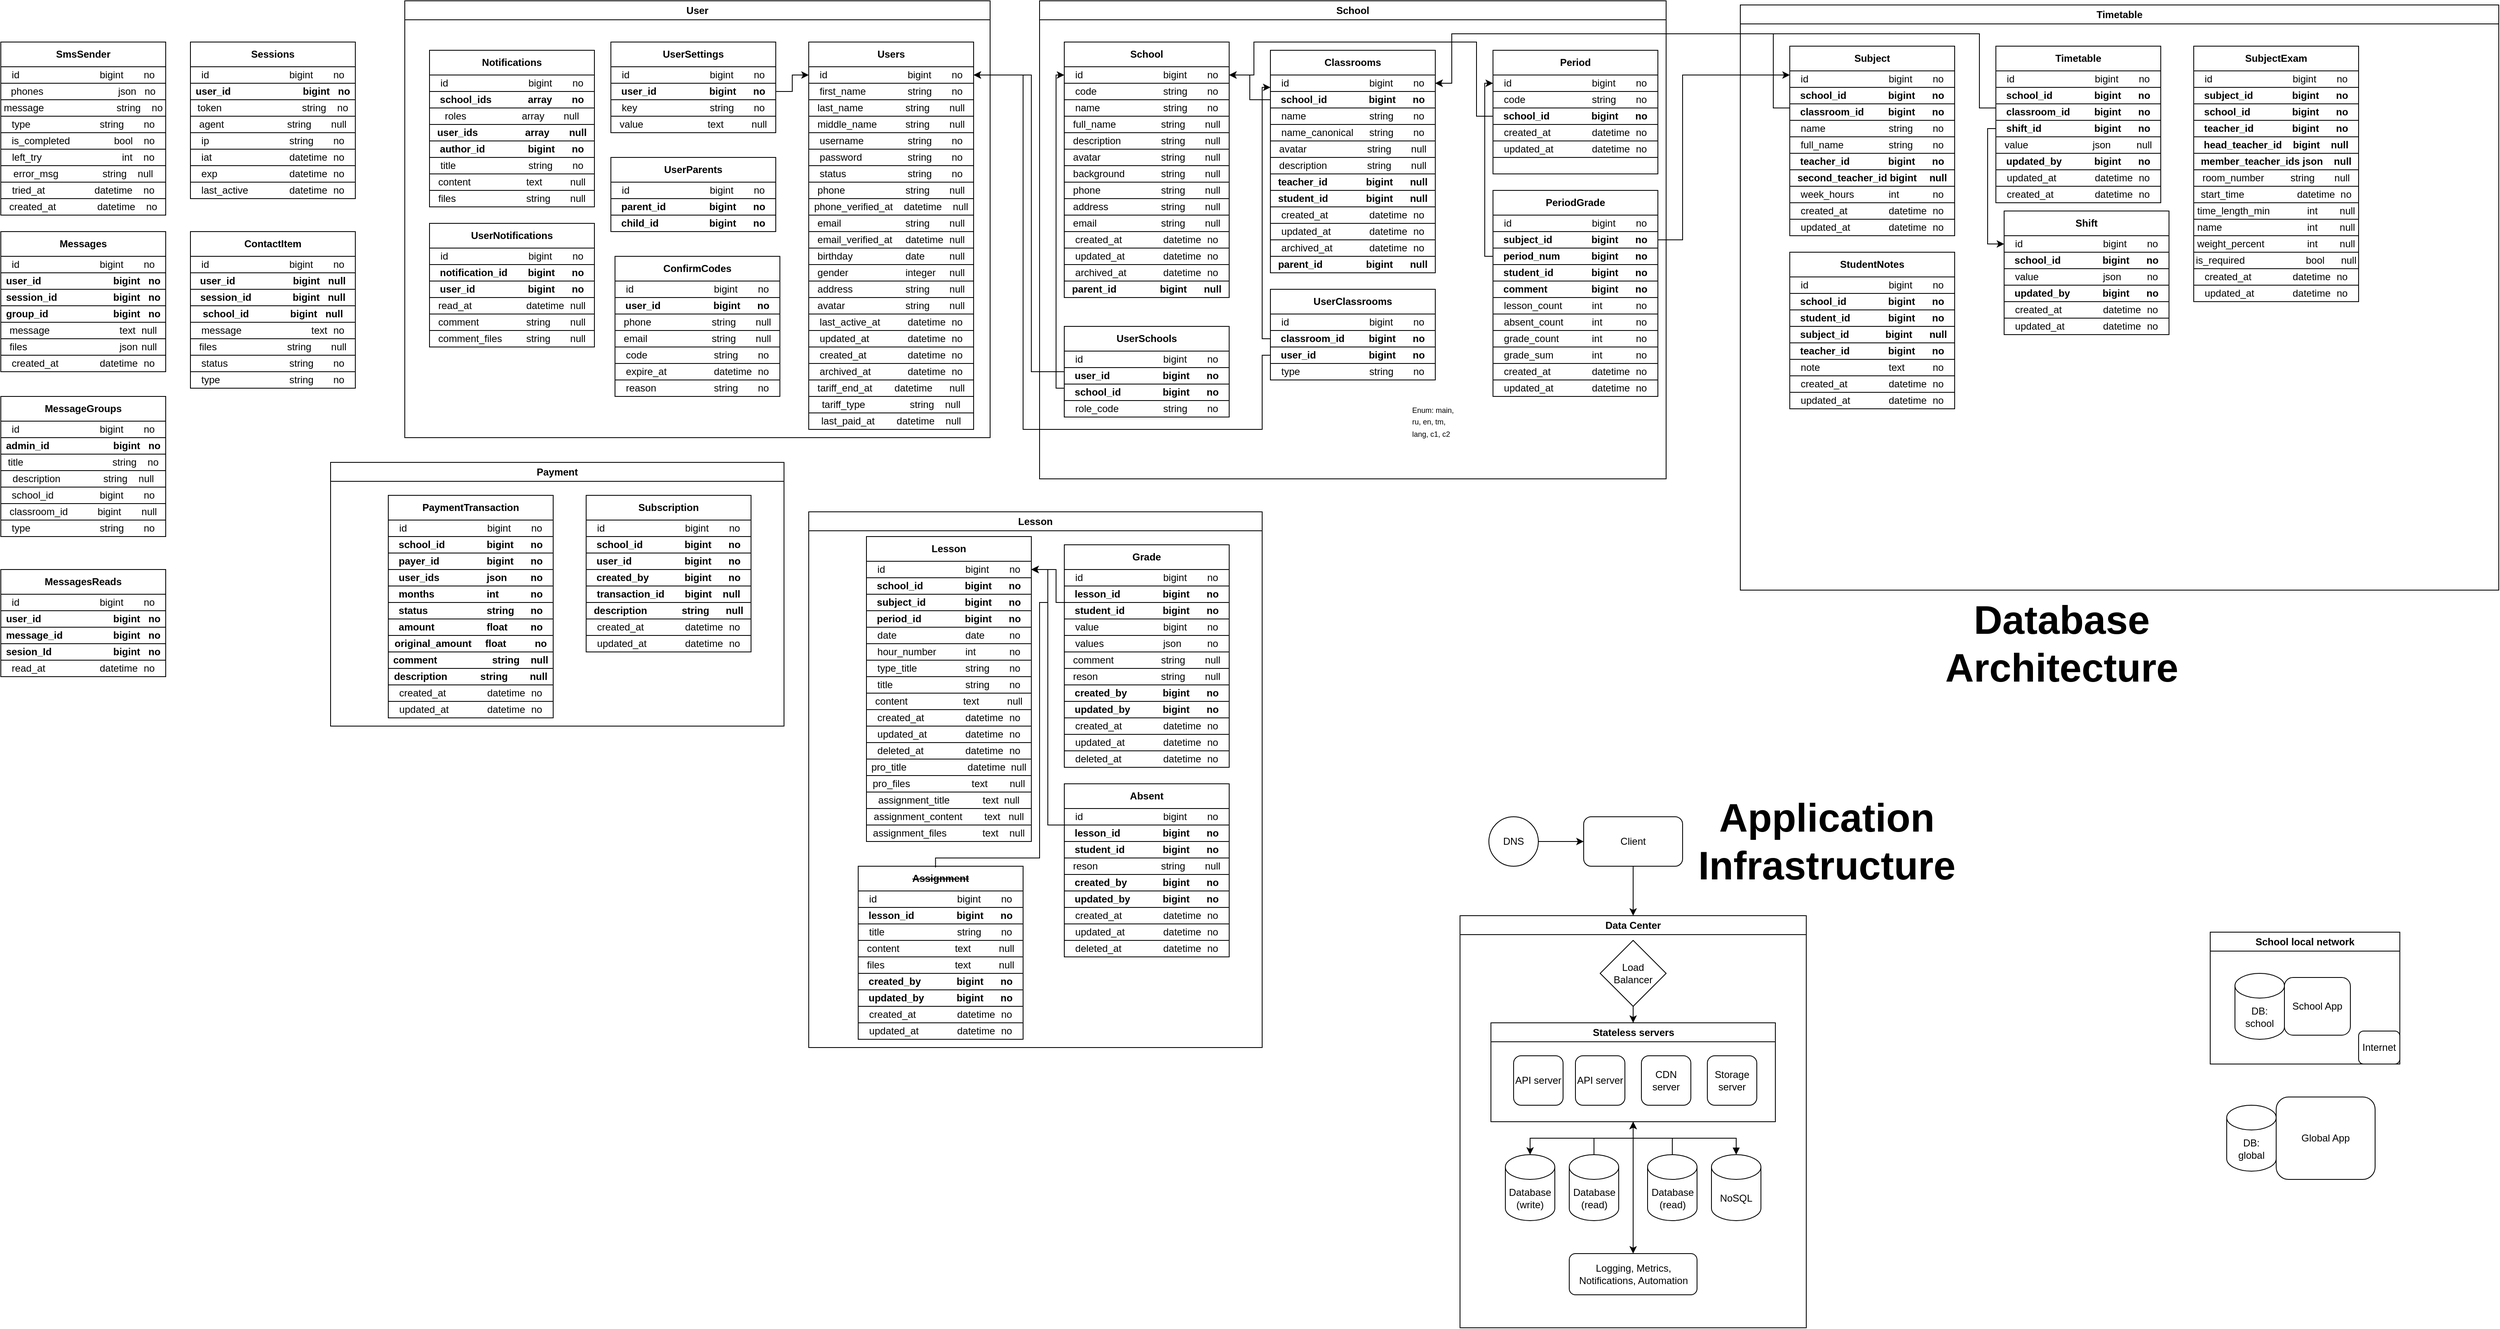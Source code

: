 <mxfile version="21.3.7" type="device">
  <diagram name="Page-1" id="1FDJKZsLQgLLiRFAt2VC">
    <mxGraphModel dx="2640" dy="2936" grid="1" gridSize="10" guides="1" tooltips="1" connect="1" arrows="1" fold="1" page="1" pageScale="1" pageWidth="850" pageHeight="1100" math="0" shadow="0">
      <root>
        <mxCell id="0" />
        <mxCell id="1" parent="0" />
        <mxCell id="QexnSa2mFFus00OmDg0R-5" value="Global App" style="rounded=1;whiteSpace=wrap;html=1;" parent="1" vertex="1">
          <mxGeometry x="2190" y="-680" width="120" height="100" as="geometry" />
        </mxCell>
        <mxCell id="QexnSa2mFFus00OmDg0R-6" value="DB: &lt;br&gt;global" style="shape=cylinder3;whiteSpace=wrap;html=1;boundedLbl=1;backgroundOutline=1;size=15;" parent="1" vertex="1">
          <mxGeometry x="2130" y="-670" width="60" height="80" as="geometry" />
        </mxCell>
        <mxCell id="QexnSa2mFFus00OmDg0R-7" value="School local network" style="swimlane;whiteSpace=wrap;html=1;" parent="1" vertex="1">
          <mxGeometry x="2110" y="-880" width="230" height="160" as="geometry" />
        </mxCell>
        <mxCell id="QexnSa2mFFus00OmDg0R-8" value="Internet" style="rounded=1;whiteSpace=wrap;html=1;" parent="QexnSa2mFFus00OmDg0R-7" vertex="1">
          <mxGeometry x="180" y="120" width="50" height="40" as="geometry" />
        </mxCell>
        <mxCell id="QexnSa2mFFus00OmDg0R-4" value="School App" style="rounded=1;whiteSpace=wrap;html=1;" parent="QexnSa2mFFus00OmDg0R-7" vertex="1">
          <mxGeometry x="90" y="55" width="80" height="70" as="geometry" />
        </mxCell>
        <mxCell id="QexnSa2mFFus00OmDg0R-2" value="DB: school" style="shape=cylinder3;whiteSpace=wrap;html=1;boundedLbl=1;backgroundOutline=1;size=15;" parent="QexnSa2mFFus00OmDg0R-7" vertex="1">
          <mxGeometry x="30" y="50" width="60" height="80" as="geometry" />
        </mxCell>
        <mxCell id="1gk-ig7TywrcJBIzPl0f-2" style="edgeStyle=orthogonalEdgeStyle;rounded=0;orthogonalLoop=1;jettySize=auto;html=1;entryX=0.5;entryY=0;entryDx=0;entryDy=0;" parent="1" source="QexnSa2mFFus00OmDg0R-12" target="QexnSa2mFFus00OmDg0R-20" edge="1">
          <mxGeometry relative="1" as="geometry" />
        </mxCell>
        <mxCell id="QexnSa2mFFus00OmDg0R-12" value="Client" style="rounded=1;whiteSpace=wrap;html=1;" parent="1" vertex="1">
          <mxGeometry x="1350" y="-1020" width="120" height="60" as="geometry" />
        </mxCell>
        <mxCell id="QexnSa2mFFus00OmDg0R-20" value="Data Center" style="swimlane;whiteSpace=wrap;html=1;" parent="1" vertex="1">
          <mxGeometry x="1200" y="-900" width="420" height="500" as="geometry">
            <mxRectangle x="1270" y="290" width="110" height="30" as="alternateBounds" />
          </mxGeometry>
        </mxCell>
        <mxCell id="1gk-ig7TywrcJBIzPl0f-9" style="edgeStyle=orthogonalEdgeStyle;rounded=0;orthogonalLoop=1;jettySize=auto;html=1;entryX=0.5;entryY=0;entryDx=0;entryDy=0;" parent="QexnSa2mFFus00OmDg0R-20" source="1gk-ig7TywrcJBIzPl0f-3" target="1gk-ig7TywrcJBIzPl0f-7" edge="1">
          <mxGeometry relative="1" as="geometry" />
        </mxCell>
        <mxCell id="1gk-ig7TywrcJBIzPl0f-3" value="Load&lt;br&gt;Balancer" style="rhombus;whiteSpace=wrap;html=1;" parent="QexnSa2mFFus00OmDg0R-20" vertex="1">
          <mxGeometry x="170" y="30" width="80" height="80" as="geometry" />
        </mxCell>
        <mxCell id="1gk-ig7TywrcJBIzPl0f-14" style="edgeStyle=orthogonalEdgeStyle;rounded=0;orthogonalLoop=1;jettySize=auto;html=1;entryX=0.5;entryY=0;entryDx=0;entryDy=0;entryPerimeter=0;" parent="QexnSa2mFFus00OmDg0R-20" source="1gk-ig7TywrcJBIzPl0f-7" target="QexnSa2mFFus00OmDg0R-25" edge="1">
          <mxGeometry relative="1" as="geometry" />
        </mxCell>
        <mxCell id="1gk-ig7TywrcJBIzPl0f-21" style="edgeStyle=orthogonalEdgeStyle;rounded=0;orthogonalLoop=1;jettySize=auto;html=1;entryX=0.5;entryY=0;entryDx=0;entryDy=0;" parent="QexnSa2mFFus00OmDg0R-20" source="1gk-ig7TywrcJBIzPl0f-7" target="QexnSa2mFFus00OmDg0R-21" edge="1">
          <mxGeometry relative="1" as="geometry" />
        </mxCell>
        <mxCell id="1gk-ig7TywrcJBIzPl0f-7" value="Stateless servers" style="swimlane;whiteSpace=wrap;html=1;" parent="QexnSa2mFFus00OmDg0R-20" vertex="1">
          <mxGeometry x="37.5" y="130" width="345" height="120" as="geometry" />
        </mxCell>
        <mxCell id="1gk-ig7TywrcJBIzPl0f-4" value="Storage server" style="rounded=1;whiteSpace=wrap;html=1;" parent="1gk-ig7TywrcJBIzPl0f-7" vertex="1">
          <mxGeometry x="262.5" y="40" width="60" height="60" as="geometry" />
        </mxCell>
        <mxCell id="QexnSa2mFFus00OmDg0R-18" value="CDN server" style="rounded=1;whiteSpace=wrap;html=1;" parent="1gk-ig7TywrcJBIzPl0f-7" vertex="1">
          <mxGeometry x="182.5" y="40" width="60" height="60" as="geometry" />
        </mxCell>
        <mxCell id="1gk-ig7TywrcJBIzPl0f-5" value="API server" style="rounded=1;whiteSpace=wrap;html=1;" parent="1gk-ig7TywrcJBIzPl0f-7" vertex="1">
          <mxGeometry x="102.5" y="40" width="60" height="60" as="geometry" />
        </mxCell>
        <mxCell id="QexnSa2mFFus00OmDg0R-17" value="API server" style="rounded=1;whiteSpace=wrap;html=1;" parent="1gk-ig7TywrcJBIzPl0f-7" vertex="1">
          <mxGeometry x="27.5" y="40" width="60" height="60" as="geometry" />
        </mxCell>
        <mxCell id="QexnSa2mFFus00OmDg0R-25" value="Database&lt;br&gt;(write)" style="shape=cylinder3;whiteSpace=wrap;html=1;boundedLbl=1;backgroundOutline=1;size=15;" parent="QexnSa2mFFus00OmDg0R-20" vertex="1">
          <mxGeometry x="55" y="290" width="60" height="80" as="geometry" />
        </mxCell>
        <mxCell id="1gk-ig7TywrcJBIzPl0f-16" style="edgeStyle=orthogonalEdgeStyle;rounded=0;orthogonalLoop=1;jettySize=auto;html=1;entryX=0.5;entryY=1;entryDx=0;entryDy=0;" parent="QexnSa2mFFus00OmDg0R-20" source="1gk-ig7TywrcJBIzPl0f-11" target="1gk-ig7TywrcJBIzPl0f-7" edge="1">
          <mxGeometry relative="1" as="geometry" />
        </mxCell>
        <mxCell id="1gk-ig7TywrcJBIzPl0f-11" value="Database&lt;br&gt;(read)" style="shape=cylinder3;whiteSpace=wrap;html=1;boundedLbl=1;backgroundOutline=1;size=15;" parent="QexnSa2mFFus00OmDg0R-20" vertex="1">
          <mxGeometry x="132.5" y="290" width="60" height="80" as="geometry" />
        </mxCell>
        <mxCell id="1gk-ig7TywrcJBIzPl0f-17" style="edgeStyle=orthogonalEdgeStyle;rounded=0;orthogonalLoop=1;jettySize=auto;html=1;entryX=0.5;entryY=1;entryDx=0;entryDy=0;" parent="QexnSa2mFFus00OmDg0R-20" source="1gk-ig7TywrcJBIzPl0f-12" target="1gk-ig7TywrcJBIzPl0f-7" edge="1">
          <mxGeometry relative="1" as="geometry" />
        </mxCell>
        <mxCell id="1gk-ig7TywrcJBIzPl0f-12" value="Database&lt;br&gt;(read)" style="shape=cylinder3;whiteSpace=wrap;html=1;boundedLbl=1;backgroundOutline=1;size=15;" parent="QexnSa2mFFus00OmDg0R-20" vertex="1">
          <mxGeometry x="227.5" y="290" width="60" height="80" as="geometry" />
        </mxCell>
        <mxCell id="1gk-ig7TywrcJBIzPl0f-18" style="edgeStyle=orthogonalEdgeStyle;rounded=0;orthogonalLoop=1;jettySize=auto;html=1;entryX=0.5;entryY=1;entryDx=0;entryDy=0;startArrow=block;startFill=1;" parent="QexnSa2mFFus00OmDg0R-20" source="1gk-ig7TywrcJBIzPl0f-13" target="1gk-ig7TywrcJBIzPl0f-7" edge="1">
          <mxGeometry relative="1" as="geometry" />
        </mxCell>
        <mxCell id="1gk-ig7TywrcJBIzPl0f-13" value="NoSQL" style="shape=cylinder3;whiteSpace=wrap;html=1;boundedLbl=1;backgroundOutline=1;size=15;" parent="QexnSa2mFFus00OmDg0R-20" vertex="1">
          <mxGeometry x="305" y="290" width="60" height="80" as="geometry" />
        </mxCell>
        <mxCell id="QexnSa2mFFus00OmDg0R-21" value="Logging, Metrics, Notifications, Automation" style="rounded=1;whiteSpace=wrap;html=1;" parent="QexnSa2mFFus00OmDg0R-20" vertex="1">
          <mxGeometry x="132.5" y="410" width="155" height="50" as="geometry" />
        </mxCell>
        <mxCell id="1gk-ig7TywrcJBIzPl0f-19" style="edgeStyle=orthogonalEdgeStyle;rounded=0;orthogonalLoop=1;jettySize=auto;html=1;entryX=0;entryY=0.5;entryDx=0;entryDy=0;" parent="1" source="1gk-ig7TywrcJBIzPl0f-1" target="QexnSa2mFFus00OmDg0R-12" edge="1">
          <mxGeometry relative="1" as="geometry" />
        </mxCell>
        <mxCell id="1gk-ig7TywrcJBIzPl0f-1" value="DNS" style="ellipse;whiteSpace=wrap;html=1;" parent="1" vertex="1">
          <mxGeometry x="1235" y="-1020" width="60" height="60" as="geometry" />
        </mxCell>
        <mxCell id="UeJW0Co7e4ybALITRQw--1" value="User" style="swimlane;whiteSpace=wrap;html=1;" parent="1" vertex="1">
          <mxGeometry x="-80" y="-2010" width="710" height="530" as="geometry" />
        </mxCell>
        <mxCell id="1gk-ig7TywrcJBIzPl0f-26" value="Users" style="swimlane;whiteSpace=wrap;html=1;startSize=30;" parent="UeJW0Co7e4ybALITRQw--1" vertex="1">
          <mxGeometry x="490" y="50" width="200" height="470" as="geometry" />
        </mxCell>
        <mxCell id="1gk-ig7TywrcJBIzPl0f-27" value="id&amp;nbsp;&lt;span style=&quot;white-space: pre;&quot;&gt;&#x9;&lt;span style=&quot;white-space: pre;&quot;&gt;&#x9;&lt;/span&gt;&lt;/span&gt;&lt;span style=&quot;white-space: pre;&quot;&gt;&#x9;&lt;span style=&quot;white-space: pre;&quot;&gt;&#x9;&lt;/span&gt;&lt;/span&gt;bigint&lt;span style=&quot;white-space: pre;&quot;&gt;&#x9;&lt;/span&gt;no" style="whiteSpace=wrap;html=1;" parent="1gk-ig7TywrcJBIzPl0f-26" vertex="1">
          <mxGeometry y="30" width="200" height="20" as="geometry" />
        </mxCell>
        <mxCell id="1gk-ig7TywrcJBIzPl0f-28" value="created_at&lt;span style=&quot;white-space: pre;&quot;&gt;&#x9;&lt;span style=&quot;white-space: pre;&quot;&gt;&#x9;&lt;/span&gt;&lt;/span&gt;datetime&lt;span style=&quot;white-space: pre;&quot;&gt;&#x9;&lt;/span&gt;no" style="whiteSpace=wrap;html=1;" parent="1gk-ig7TywrcJBIzPl0f-26" vertex="1">
          <mxGeometry y="370" width="200" height="20" as="geometry" />
        </mxCell>
        <mxCell id="1gk-ig7TywrcJBIzPl0f-29" value="updated_at&lt;span style=&quot;white-space: pre;&quot;&gt;&lt;span style=&quot;white-space: pre;&quot;&gt;&#x9;&lt;/span&gt;&lt;span style=&quot;white-space: pre;&quot;&gt;&#x9;&lt;/span&gt;&lt;/span&gt;datetime&lt;span style=&quot;white-space: pre;&quot;&gt;&#x9;&lt;/span&gt;no" style="whiteSpace=wrap;html=1;" parent="1gk-ig7TywrcJBIzPl0f-26" vertex="1">
          <mxGeometry y="350" width="200" height="20" as="geometry" />
        </mxCell>
        <mxCell id="UeJW0Co7e4ybALITRQw--7" value="first_name&lt;span style=&quot;white-space: pre;&quot;&gt;&lt;span style=&quot;white-space: pre;&quot;&gt;&#x9;&lt;/span&gt;&lt;span style=&quot;white-space: pre;&quot;&gt;&#x9;&lt;/span&gt;&lt;/span&gt;string&lt;span style=&quot;white-space: pre;&quot;&gt;&#x9;&lt;/span&gt;no" style="whiteSpace=wrap;html=1;" parent="1gk-ig7TywrcJBIzPl0f-26" vertex="1">
          <mxGeometry y="50" width="200" height="20" as="geometry" />
        </mxCell>
        <mxCell id="UeJW0Co7e4ybALITRQw--8" value="last_name&lt;span style=&quot;white-space: pre;&quot;&gt;&lt;span style=&quot;white-space: pre;&quot;&gt;&#x9;&lt;/span&gt;&lt;span style=&quot;white-space: pre;&quot;&gt;&#x9;&lt;/span&gt;&lt;/span&gt;string&lt;span style=&quot;white-space: pre;&quot;&gt;&#x9;&lt;/span&gt;null" style="whiteSpace=wrap;html=1;" parent="1gk-ig7TywrcJBIzPl0f-26" vertex="1">
          <mxGeometry y="70" width="200" height="20" as="geometry" />
        </mxCell>
        <mxCell id="UeJW0Co7e4ybALITRQw--10" value="username&lt;span style=&quot;white-space: pre;&quot;&gt;&lt;span style=&quot;white-space: pre;&quot;&gt;&#x9;&lt;/span&gt;&lt;span style=&quot;white-space: pre;&quot;&gt;&#x9;&lt;/span&gt;&lt;/span&gt;string&lt;span style=&quot;white-space: pre;&quot;&gt;&#x9;&lt;/span&gt;no" style="whiteSpace=wrap;html=1;" parent="1gk-ig7TywrcJBIzPl0f-26" vertex="1">
          <mxGeometry y="110" width="200" height="20" as="geometry" />
        </mxCell>
        <mxCell id="UeJW0Co7e4ybALITRQw--11" value="password&lt;span style=&quot;white-space: pre;&quot;&gt;&#x9;&lt;/span&gt;&lt;span style=&quot;white-space: pre;&quot;&gt;&lt;span style=&quot;white-space: pre;&quot;&gt;&#x9;&lt;/span&gt;&lt;span style=&quot;white-space: pre;&quot;&gt;&#x9;&lt;/span&gt;&lt;/span&gt;string&lt;span style=&quot;white-space: pre;&quot;&gt;&#x9;&lt;/span&gt;no" style="whiteSpace=wrap;html=1;" parent="1gk-ig7TywrcJBIzPl0f-26" vertex="1">
          <mxGeometry y="130" width="200" height="20" as="geometry" />
        </mxCell>
        <mxCell id="UeJW0Co7e4ybALITRQw--12" value="status&lt;span style=&quot;white-space: pre;&quot;&gt;&#x9;&lt;/span&gt;&lt;span style=&quot;white-space: pre;&quot;&gt;&lt;span style=&quot;white-space: pre;&quot;&gt;&#x9;&lt;/span&gt;&lt;span style=&quot;white-space: pre;&quot;&gt;&#x9;&lt;/span&gt;&lt;/span&gt;string&lt;span style=&quot;white-space: pre;&quot;&gt;&#x9;&lt;/span&gt;no" style="whiteSpace=wrap;html=1;" parent="1gk-ig7TywrcJBIzPl0f-26" vertex="1">
          <mxGeometry y="150" width="200" height="20" as="geometry" />
        </mxCell>
        <mxCell id="UeJW0Co7e4ybALITRQw--13" value="phone&lt;span style=&quot;white-space: pre;&quot;&gt;&#x9;&lt;/span&gt;&lt;span style=&quot;white-space: pre;&quot;&gt;&lt;span style=&quot;white-space: pre;&quot;&gt;&#x9;&lt;/span&gt;&lt;span style=&quot;white-space: pre;&quot;&gt;&#x9;&lt;/span&gt;&lt;/span&gt;string&lt;span style=&quot;white-space: pre;&quot;&gt;&#x9;&lt;/span&gt;null" style="whiteSpace=wrap;html=1;" parent="1gk-ig7TywrcJBIzPl0f-26" vertex="1">
          <mxGeometry y="170" width="200" height="20" as="geometry" />
        </mxCell>
        <mxCell id="UeJW0Co7e4ybALITRQw--14" value="email&lt;span style=&quot;white-space: pre;&quot;&gt;&#x9;&lt;/span&gt;&lt;span style=&quot;white-space: pre;&quot;&gt;&lt;span style=&quot;white-space: pre;&quot;&gt;&#x9;&lt;/span&gt;&lt;span style=&quot;white-space: pre;&quot;&gt;&#x9;&lt;/span&gt;&lt;/span&gt;string&lt;span style=&quot;white-space: pre;&quot;&gt;&#x9;&lt;/span&gt;null" style="whiteSpace=wrap;html=1;" parent="1gk-ig7TywrcJBIzPl0f-26" vertex="1">
          <mxGeometry y="210" width="200" height="20" as="geometry" />
        </mxCell>
        <mxCell id="UeJW0Co7e4ybALITRQw--15" value="birthday&lt;span style=&quot;white-space: pre;&quot;&gt;&#x9;&lt;/span&gt;&lt;span style=&quot;white-space: pre;&quot;&gt;&lt;span style=&quot;white-space: pre;&quot;&gt;&#x9;&lt;/span&gt;&lt;span style=&quot;white-space: pre;&quot;&gt;&#x9;&lt;/span&gt;&lt;/span&gt;date&lt;span style=&quot;white-space: pre;&quot;&gt;&#x9;&lt;/span&gt;&lt;span style=&quot;white-space: pre;&quot;&gt;&#x9;&lt;/span&gt;null" style="whiteSpace=wrap;html=1;" parent="1gk-ig7TywrcJBIzPl0f-26" vertex="1">
          <mxGeometry y="250" width="200" height="20" as="geometry" />
        </mxCell>
        <mxCell id="UeJW0Co7e4ybALITRQw--16" value="gender&lt;span style=&quot;white-space: pre;&quot;&gt;&#x9;&lt;/span&gt;&lt;span style=&quot;white-space: pre;&quot;&gt;&lt;span style=&quot;white-space: pre;&quot;&gt;&#x9;&lt;/span&gt;&lt;span style=&quot;white-space: pre;&quot;&gt;&#x9;i&lt;/span&gt;nteger&lt;/span&gt;&lt;span style=&quot;white-space: pre;&quot;&gt;&#x9;&lt;/span&gt;null" style="whiteSpace=wrap;html=1;" parent="1gk-ig7TywrcJBIzPl0f-26" vertex="1">
          <mxGeometry y="270" width="200" height="20" as="geometry" />
        </mxCell>
        <mxCell id="UeJW0Co7e4ybALITRQw--17" value="middle_name&lt;span style=&quot;white-space: pre;&quot;&gt;&lt;span style=&quot;white-space: pre;&quot;&gt;&#x9;&lt;/span&gt;&lt;span style=&quot;white-space: pre;&quot;&gt;&#x9;&lt;/span&gt;&lt;/span&gt;string&lt;span style=&quot;white-space: pre;&quot;&gt;&#x9;&lt;/span&gt;null" style="whiteSpace=wrap;html=1;" parent="1gk-ig7TywrcJBIzPl0f-26" vertex="1">
          <mxGeometry y="90" width="200" height="20" as="geometry" />
        </mxCell>
        <mxCell id="UeJW0Co7e4ybALITRQw--18" value="address&lt;span style=&quot;white-space: pre;&quot;&gt;&#x9;&lt;/span&gt;&lt;span style=&quot;white-space: pre;&quot;&gt;&lt;span style=&quot;white-space: pre;&quot;&gt;&#x9;&lt;/span&gt;&lt;span style=&quot;white-space: pre;&quot;&gt;&#x9;&lt;/span&gt;string&lt;/span&gt;&lt;span style=&quot;white-space: pre;&quot;&gt;&#x9;&lt;/span&gt;null" style="whiteSpace=wrap;html=1;" parent="1gk-ig7TywrcJBIzPl0f-26" vertex="1">
          <mxGeometry y="290" width="200" height="20" as="geometry" />
        </mxCell>
        <mxCell id="UeJW0Co7e4ybALITRQw--19" value="avatar&lt;span style=&quot;white-space: pre;&quot;&gt;&#x9;&lt;/span&gt;&lt;span style=&quot;white-space: pre;&quot;&gt;&lt;span style=&quot;white-space: pre;&quot;&gt;&#x9;&lt;/span&gt;&lt;span style=&quot;white-space: pre;&quot;&gt;&#x9;&lt;/span&gt;string&lt;/span&gt;&lt;span style=&quot;white-space: pre;&quot;&gt;&#x9;&lt;/span&gt;null" style="whiteSpace=wrap;html=1;" parent="1gk-ig7TywrcJBIzPl0f-26" vertex="1">
          <mxGeometry y="310" width="200" height="20" as="geometry" />
        </mxCell>
        <mxCell id="UeJW0Co7e4ybALITRQw--20" value="phone_verified_at&lt;span style=&quot;&quot;&gt;&lt;span style=&quot;&quot;&gt;&lt;span style=&quot;white-space: pre;&quot;&gt;&amp;nbsp;&amp;nbsp;&amp;nbsp;&amp;nbsp;&lt;/span&gt;&lt;/span&gt;&lt;/span&gt;datetime&lt;span style=&quot;&quot;&gt;&lt;span style=&quot;white-space: pre;&quot;&gt;&amp;nbsp;&amp;nbsp;&amp;nbsp;&amp;nbsp;&lt;/span&gt;&lt;/span&gt;null" style="whiteSpace=wrap;html=1;" parent="1gk-ig7TywrcJBIzPl0f-26" vertex="1">
          <mxGeometry y="190" width="200" height="20" as="geometry" />
        </mxCell>
        <mxCell id="UeJW0Co7e4ybALITRQw--21" value="email_verified_at&lt;span style=&quot;white-space: pre;&quot;&gt;&lt;span style=&quot;white-space: pre;&quot;&gt;&#x9;&lt;/span&gt;&lt;/span&gt;datetime&lt;span style=&quot;white-space: pre;&quot;&gt;&#x9;&lt;/span&gt;null" style="whiteSpace=wrap;html=1;" parent="1gk-ig7TywrcJBIzPl0f-26" vertex="1">
          <mxGeometry y="230" width="200" height="20" as="geometry" />
        </mxCell>
        <mxCell id="UeJW0Co7e4ybALITRQw--23" value="archived_at&lt;span style=&quot;white-space: pre;&quot;&gt;&#x9;&lt;span style=&quot;white-space: pre;&quot;&gt;&#x9;&lt;/span&gt;&lt;/span&gt;datetime&lt;span style=&quot;white-space: pre;&quot;&gt;&#x9;&lt;/span&gt;no" style="whiteSpace=wrap;html=1;" parent="1gk-ig7TywrcJBIzPl0f-26" vertex="1">
          <mxGeometry y="390" width="200" height="20" as="geometry" />
        </mxCell>
        <mxCell id="UeJW0Co7e4ybALITRQw--22" value="last_active_at&lt;span style=&quot;white-space: pre;&quot;&gt;&#x9;&lt;span style=&quot;white-space: pre;&quot;&gt;&#x9;&lt;/span&gt;&lt;/span&gt;datetime&lt;span style=&quot;white-space: pre;&quot;&gt;&#x9;&lt;/span&gt;no" style="whiteSpace=wrap;html=1;" parent="1gk-ig7TywrcJBIzPl0f-26" vertex="1">
          <mxGeometry y="330" width="200" height="20" as="geometry" />
        </mxCell>
        <mxCell id="A5KHm6Gfgx05fZEdJmoE-37" value="tariff_end_at&lt;span style=&quot;&quot;&gt;&lt;span style=&quot;white-space: pre;&quot;&gt;&amp;nbsp;&lt;span style=&quot;white-space: pre;&quot;&gt;&#x9;&lt;/span&gt;&lt;/span&gt;&lt;span style=&quot;&quot;&gt;&lt;span style=&quot;white-space: pre;&quot;&gt;&amp;nbsp;&amp;nbsp;&amp;nbsp;&amp;nbsp;&lt;/span&gt;&lt;/span&gt;&lt;/span&gt;datetime&lt;span style=&quot;white-space: pre;&quot;&gt;&#x9;&lt;/span&gt;null" style="whiteSpace=wrap;html=1;" parent="1gk-ig7TywrcJBIzPl0f-26" vertex="1">
          <mxGeometry y="410" width="200" height="20" as="geometry" />
        </mxCell>
        <mxCell id="A5KHm6Gfgx05fZEdJmoE-38" value="tariff_type&lt;span style=&quot;white-space: pre;&quot;&gt;&#x9;&lt;/span&gt;&lt;span style=&quot;&quot;&gt;&lt;span style=&quot;white-space: pre;&quot;&gt;&amp;nbsp;&amp;nbsp;&amp;nbsp;&amp;nbsp;&lt;/span&gt;&lt;span style=&quot;&quot;&gt;&lt;span style=&quot;white-space: pre;&quot;&gt;&amp;nbsp;&amp;nbsp;&amp;nbsp;&amp;nbsp;&lt;/span&gt;string&lt;/span&gt;&lt;/span&gt;&lt;span style=&quot;&quot;&gt;&lt;span style=&quot;white-space: pre;&quot;&gt;&amp;nbsp;&amp;nbsp;&amp;nbsp;&amp;nbsp;&lt;/span&gt;&lt;/span&gt;null" style="whiteSpace=wrap;html=1;" parent="1gk-ig7TywrcJBIzPl0f-26" vertex="1">
          <mxGeometry y="430" width="200" height="20" as="geometry" />
        </mxCell>
        <mxCell id="A5KHm6Gfgx05fZEdJmoE-39" value="last_paid_at&lt;span style=&quot;&quot;&gt;&lt;span style=&quot;white-space: pre;&quot;&gt;&amp;nbsp;&amp;nbsp;&amp;nbsp;&amp;nbsp;&lt;/span&gt;&lt;span style=&quot;&quot;&gt;&lt;span style=&quot;white-space: pre;&quot;&gt;&amp;nbsp;&amp;nbsp;&amp;nbsp;&amp;nbsp;&lt;/span&gt;&lt;/span&gt;&lt;/span&gt;datetime&lt;span style=&quot;&quot;&gt;&lt;span style=&quot;white-space: pre;&quot;&gt;&amp;nbsp;&amp;nbsp;&amp;nbsp;&amp;nbsp;&lt;/span&gt;&lt;/span&gt;null" style="whiteSpace=wrap;html=1;" parent="1gk-ig7TywrcJBIzPl0f-26" vertex="1">
          <mxGeometry y="450" width="200" height="20" as="geometry" />
        </mxCell>
        <mxCell id="1gk-ig7TywrcJBIzPl0f-49" value="UserSettings" style="swimlane;whiteSpace=wrap;html=1;startSize=30;" parent="UeJW0Co7e4ybALITRQw--1" vertex="1">
          <mxGeometry x="250" y="50" width="200" height="110" as="geometry" />
        </mxCell>
        <mxCell id="1gk-ig7TywrcJBIzPl0f-50" value="id&amp;nbsp;&lt;span style=&quot;white-space: pre;&quot;&gt;&#x9;&lt;span style=&quot;white-space: pre;&quot;&gt;&#x9;&lt;/span&gt;&lt;/span&gt;&lt;span style=&quot;white-space: pre;&quot;&gt;&#x9;&lt;span style=&quot;white-space: pre;&quot;&gt;&#x9;&lt;/span&gt;&lt;/span&gt;bigint&lt;span style=&quot;white-space: pre;&quot;&gt;&#x9;&lt;/span&gt;no" style="whiteSpace=wrap;html=1;" parent="1gk-ig7TywrcJBIzPl0f-49" vertex="1">
          <mxGeometry y="30" width="200" height="20" as="geometry" />
        </mxCell>
        <mxCell id="1gk-ig7TywrcJBIzPl0f-51" value="user_id&lt;span style=&quot;white-space: pre;&quot;&gt;&#x9;&lt;span style=&quot;white-space: pre;&quot;&gt;&#x9;&lt;span style=&quot;white-space: pre;&quot;&gt;&#x9;&lt;/span&gt;&lt;/span&gt;&lt;/span&gt;bigint&lt;span style=&quot;white-space: pre;&quot;&gt;&#x9;&lt;/span&gt;no" style="whiteSpace=wrap;html=1;fontStyle=1" parent="1gk-ig7TywrcJBIzPl0f-49" vertex="1">
          <mxGeometry y="50" width="200" height="20" as="geometry" />
        </mxCell>
        <mxCell id="1gk-ig7TywrcJBIzPl0f-52" value="key&lt;span style=&quot;white-space: pre;&quot;&gt;&lt;span style=&quot;white-space: pre;&quot;&gt;&#x9;&lt;/span&gt;&lt;span style=&quot;white-space: pre;&quot;&gt;&#x9;&lt;span style=&quot;white-space: pre;&quot;&gt;&#x9;&lt;/span&gt;&lt;span style=&quot;white-space: pre;&quot;&gt;&#x9;&lt;/span&gt;&lt;/span&gt;&lt;/span&gt;string&lt;span style=&quot;white-space: pre;&quot;&gt;&#x9;&lt;/span&gt;no" style="whiteSpace=wrap;html=1;" parent="1gk-ig7TywrcJBIzPl0f-49" vertex="1">
          <mxGeometry y="70" width="200" height="20" as="geometry" />
        </mxCell>
        <mxCell id="1gk-ig7TywrcJBIzPl0f-53" value="value&lt;span style=&quot;white-space: pre;&quot;&gt;&lt;span style=&quot;white-space: pre;&quot;&gt;&#x9;&lt;span style=&quot;white-space: pre;&quot;&gt;&#x9;&lt;/span&gt;&lt;span style=&quot;white-space: pre;&quot;&gt;&#x9;&lt;/span&gt;&lt;/span&gt;&lt;/span&gt;text&lt;span style=&quot;white-space: pre;&quot;&gt;&#x9;&lt;/span&gt;&lt;span style=&quot;white-space: pre;&quot;&gt;&#x9;&lt;/span&gt;null" style="whiteSpace=wrap;html=1;" parent="1gk-ig7TywrcJBIzPl0f-49" vertex="1">
          <mxGeometry y="90" width="200" height="20" as="geometry" />
        </mxCell>
        <mxCell id="UeJW0Co7e4ybALITRQw--246" style="edgeStyle=orthogonalEdgeStyle;rounded=0;orthogonalLoop=1;jettySize=auto;html=1;entryX=0;entryY=0.5;entryDx=0;entryDy=0;" parent="UeJW0Co7e4ybALITRQw--1" source="1gk-ig7TywrcJBIzPl0f-51" target="1gk-ig7TywrcJBIzPl0f-27" edge="1">
          <mxGeometry relative="1" as="geometry" />
        </mxCell>
        <mxCell id="ODXLzbhZN84osLWVbioB-1" value="UserParents" style="swimlane;whiteSpace=wrap;html=1;startSize=30;" parent="UeJW0Co7e4ybALITRQw--1" vertex="1">
          <mxGeometry x="250" y="190" width="200" height="90" as="geometry" />
        </mxCell>
        <mxCell id="ODXLzbhZN84osLWVbioB-2" value="id&amp;nbsp;&lt;span style=&quot;white-space: pre;&quot;&gt;&#x9;&lt;span style=&quot;white-space: pre;&quot;&gt;&#x9;&lt;/span&gt;&lt;/span&gt;&lt;span style=&quot;white-space: pre;&quot;&gt;&#x9;&lt;span style=&quot;white-space: pre;&quot;&gt;&#x9;&lt;/span&gt;&lt;/span&gt;bigint&lt;span style=&quot;white-space: pre;&quot;&gt;&#x9;&lt;/span&gt;no" style="whiteSpace=wrap;html=1;" parent="ODXLzbhZN84osLWVbioB-1" vertex="1">
          <mxGeometry y="30" width="200" height="20" as="geometry" />
        </mxCell>
        <mxCell id="ODXLzbhZN84osLWVbioB-3" value="parent_id&lt;span style=&quot;white-space: pre;&quot;&gt;&lt;span style=&quot;white-space: pre;&quot;&gt;&#x9;&lt;span style=&quot;white-space: pre;&quot;&gt;&#x9;&lt;/span&gt;&lt;/span&gt;&lt;/span&gt;bigint&lt;span style=&quot;white-space: pre;&quot;&gt;&#x9;&lt;/span&gt;no" style="whiteSpace=wrap;html=1;fontStyle=1" parent="ODXLzbhZN84osLWVbioB-1" vertex="1">
          <mxGeometry y="50" width="200" height="20" as="geometry" />
        </mxCell>
        <mxCell id="ODXLzbhZN84osLWVbioB-6" value="child_id&lt;span style=&quot;white-space: pre;&quot;&gt;&lt;span style=&quot;white-space: pre;&quot;&gt;&#x9;&lt;span style=&quot;white-space: pre;&quot;&gt;&#x9;&lt;span style=&quot;white-space: pre;&quot;&gt;&#x9;&lt;/span&gt;&lt;/span&gt;&lt;/span&gt;&lt;/span&gt;bigint&lt;span style=&quot;white-space: pre;&quot;&gt;&#x9;&lt;/span&gt;no" style="whiteSpace=wrap;html=1;fontStyle=1" parent="ODXLzbhZN84osLWVbioB-1" vertex="1">
          <mxGeometry y="70" width="200" height="20" as="geometry" />
        </mxCell>
        <mxCell id="ODXLzbhZN84osLWVbioB-19" value="Notifications" style="swimlane;whiteSpace=wrap;html=1;startSize=30;" parent="UeJW0Co7e4ybALITRQw--1" vertex="1">
          <mxGeometry x="30" y="60" width="200" height="190" as="geometry" />
        </mxCell>
        <mxCell id="ODXLzbhZN84osLWVbioB-20" value="id&amp;nbsp;&lt;span style=&quot;white-space: pre;&quot;&gt;&#x9;&lt;span style=&quot;white-space: pre;&quot;&gt;&#x9;&lt;/span&gt;&lt;/span&gt;&lt;span style=&quot;white-space: pre;&quot;&gt;&#x9;&lt;span style=&quot;white-space: pre;&quot;&gt;&#x9;&lt;/span&gt;&lt;/span&gt;bigint&lt;span style=&quot;white-space: pre;&quot;&gt;&#x9;&lt;/span&gt;no" style="whiteSpace=wrap;html=1;" parent="ODXLzbhZN84osLWVbioB-19" vertex="1">
          <mxGeometry y="30" width="200" height="20" as="geometry" />
        </mxCell>
        <mxCell id="ODXLzbhZN84osLWVbioB-21" value="school_ids&lt;span style=&quot;white-space: pre;&quot;&gt;&lt;span style=&quot;white-space: pre;&quot;&gt;&lt;span style=&quot;white-space: pre;&quot;&gt;&#x9;&lt;span style=&quot;white-space: pre;&quot;&gt;&#x9;&lt;/span&gt;a&lt;/span&gt;rray&lt;/span&gt;&lt;/span&gt;&lt;span style=&quot;white-space: pre;&quot;&gt;&#x9;&lt;/span&gt;no" style="whiteSpace=wrap;html=1;fontStyle=1" parent="ODXLzbhZN84osLWVbioB-19" vertex="1">
          <mxGeometry y="50" width="200" height="20" as="geometry" />
        </mxCell>
        <mxCell id="ODXLzbhZN84osLWVbioB-22" value="roles&lt;span style=&quot;&quot;&gt;&lt;span style=&quot;white-space: pre;&quot;&gt;&amp;nbsp;&amp;nbsp;&amp;nbsp;&amp;nbsp;&lt;/span&gt;&lt;/span&gt;&lt;span style=&quot;&quot;&gt;&lt;span style=&quot;&quot;&gt;&lt;span style=&quot;&quot;&gt;&lt;span style=&quot;white-space: pre;&quot;&gt;&amp;nbsp;&amp;nbsp;&amp;nbsp;&amp;nbsp;&lt;span style=&quot;white-space: pre;&quot;&gt;&#x9;&lt;/span&gt;&lt;/span&gt;&lt;span style=&quot;&quot;&gt;&lt;span style=&quot;white-space: pre;&quot;&gt;&amp;nbsp;&amp;nbsp;&amp;nbsp;&amp;nbsp;&lt;/span&gt;&lt;/span&gt;&lt;/span&gt;&lt;/span&gt;&lt;/span&gt;array&lt;span style=&quot;&quot;&gt;&lt;span style=&quot;white-space: pre;&quot;&gt;&amp;nbsp;&amp;nbsp;&amp;nbsp;&lt;/span&gt;&lt;/span&gt;&lt;span style=&quot;&quot;&gt;&lt;span style=&quot;white-space: pre;&quot;&gt;&amp;nbsp;&amp;nbsp;&amp;nbsp;&amp;nbsp;&lt;/span&gt;&lt;/span&gt;null" style="whiteSpace=wrap;html=1;fontStyle=0" parent="ODXLzbhZN84osLWVbioB-19" vertex="1">
          <mxGeometry y="70" width="200" height="20" as="geometry" />
        </mxCell>
        <mxCell id="ODXLzbhZN84osLWVbioB-23" value="user_ids&lt;span style=&quot;white-space: pre;&quot;&gt;&#x9;&lt;/span&gt;&lt;span style=&quot;white-space: pre;&quot;&gt;&lt;span style=&quot;white-space: pre;&quot;&gt;&lt;span style=&quot;white-space: pre;&quot;&gt;&#x9;&lt;span style=&quot;white-space: pre;&quot;&gt;&#x9;&lt;/span&gt;&lt;/span&gt;&lt;/span&gt;&lt;/span&gt;array&lt;span style=&quot;white-space: pre;&quot;&gt;&#x9;&lt;/span&gt;null" style="whiteSpace=wrap;html=1;fontStyle=1" parent="ODXLzbhZN84osLWVbioB-19" vertex="1">
          <mxGeometry y="90" width="200" height="20" as="geometry" />
        </mxCell>
        <mxCell id="ODXLzbhZN84osLWVbioB-24" value="author_id&lt;span style=&quot;white-space: pre;&quot;&gt;&lt;span style=&quot;white-space: pre;&quot;&gt;&lt;span style=&quot;white-space: pre;&quot;&gt;&#x9;&lt;span style=&quot;white-space: pre;&quot;&gt;&#x9;&lt;/span&gt;&lt;/span&gt;&lt;/span&gt;&lt;/span&gt;bigint&lt;span style=&quot;white-space: pre;&quot;&gt;&#x9;&lt;/span&gt;no" style="whiteSpace=wrap;html=1;fontStyle=1" parent="ODXLzbhZN84osLWVbioB-19" vertex="1">
          <mxGeometry y="110" width="200" height="20" as="geometry" />
        </mxCell>
        <mxCell id="ODXLzbhZN84osLWVbioB-25" value="title&lt;span style=&quot;white-space: pre;&quot;&gt;&#x9;&lt;/span&gt;&lt;span style=&quot;white-space: pre;&quot;&gt;&#x9;&lt;/span&gt;&lt;span style=&quot;white-space: pre;&quot;&gt;&lt;span style=&quot;white-space: pre;&quot;&gt;&#x9;&lt;/span&gt;&lt;span style=&quot;white-space: pre;&quot;&gt;&#x9;&lt;/span&gt;&lt;/span&gt;string&lt;span style=&quot;white-space: pre;&quot;&gt;&#x9;&lt;/span&gt;no" style="whiteSpace=wrap;html=1;" parent="ODXLzbhZN84osLWVbioB-19" vertex="1">
          <mxGeometry y="130" width="200" height="20" as="geometry" />
        </mxCell>
        <mxCell id="ODXLzbhZN84osLWVbioB-26" value="content&lt;span style=&quot;white-space: pre;&quot;&gt;&#x9;&lt;/span&gt;&lt;span style=&quot;white-space: pre;&quot;&gt;&lt;span style=&quot;white-space: pre;&quot;&gt;&#x9;&lt;/span&gt;&lt;span style=&quot;white-space: pre;&quot;&gt;&#x9;&lt;/span&gt;&lt;/span&gt;text&lt;span style=&quot;white-space: pre;&quot;&gt;&#x9;&lt;/span&gt;&lt;span style=&quot;white-space: pre;&quot;&gt;&#x9;&lt;/span&gt;null" style="whiteSpace=wrap;html=1;" parent="ODXLzbhZN84osLWVbioB-19" vertex="1">
          <mxGeometry y="150" width="200" height="20" as="geometry" />
        </mxCell>
        <mxCell id="ODXLzbhZN84osLWVbioB-27" value="files&lt;span style=&quot;white-space: pre;&quot;&gt;&#x9;&lt;/span&gt;&lt;span style=&quot;white-space: pre;&quot;&gt;&lt;span style=&quot;white-space: pre;&quot;&gt;&#x9;&lt;/span&gt;&lt;span style=&quot;white-space: pre;&quot;&gt;&#x9;&lt;span style=&quot;white-space: pre;&quot;&gt;&#x9;&lt;/span&gt;&lt;/span&gt;&lt;/span&gt;string&lt;span style=&quot;white-space: pre;&quot;&gt;&#x9;&lt;/span&gt;null" style="whiteSpace=wrap;html=1;" parent="ODXLzbhZN84osLWVbioB-19" vertex="1">
          <mxGeometry y="170" width="200" height="20" as="geometry" />
        </mxCell>
        <mxCell id="ODXLzbhZN84osLWVbioB-28" value="ConfirmCodes" style="swimlane;whiteSpace=wrap;html=1;startSize=30;" parent="UeJW0Co7e4ybALITRQw--1" vertex="1">
          <mxGeometry x="255" y="310" width="200" height="150" as="geometry" />
        </mxCell>
        <mxCell id="ODXLzbhZN84osLWVbioB-29" value="id&amp;nbsp;&lt;span style=&quot;white-space: pre;&quot;&gt;&#x9;&lt;span style=&quot;white-space: pre;&quot;&gt;&#x9;&lt;/span&gt;&lt;/span&gt;&lt;span style=&quot;white-space: pre;&quot;&gt;&#x9;&lt;span style=&quot;white-space: pre;&quot;&gt;&#x9;&lt;/span&gt;&lt;/span&gt;bigint&lt;span style=&quot;white-space: pre;&quot;&gt;&#x9;&lt;/span&gt;no" style="whiteSpace=wrap;html=1;" parent="ODXLzbhZN84osLWVbioB-28" vertex="1">
          <mxGeometry y="30" width="200" height="20" as="geometry" />
        </mxCell>
        <mxCell id="ODXLzbhZN84osLWVbioB-30" value="user_id&lt;span style=&quot;white-space: pre;&quot;&gt;&#x9;&lt;/span&gt;&lt;span style=&quot;white-space: pre;&quot;&gt;&lt;span style=&quot;white-space: pre;&quot;&gt;&#x9;&lt;span style=&quot;white-space: pre;&quot;&gt;&#x9;&lt;/span&gt;&lt;/span&gt;&lt;/span&gt;bigint&lt;span style=&quot;white-space: pre;&quot;&gt;&#x9;&lt;/span&gt;no" style="whiteSpace=wrap;html=1;fontStyle=1" parent="ODXLzbhZN84osLWVbioB-28" vertex="1">
          <mxGeometry y="50" width="200" height="20" as="geometry" />
        </mxCell>
        <mxCell id="ODXLzbhZN84osLWVbioB-31" value="phone&lt;span style=&quot;white-space: pre;&quot;&gt;&lt;span style=&quot;white-space: pre;&quot;&gt;&#x9;&lt;span style=&quot;white-space: pre;&quot;&gt;&#x9;&lt;span style=&quot;white-space: pre;&quot;&gt;&#x9;&lt;/span&gt;&lt;/span&gt;&lt;/span&gt;&lt;/span&gt;string&lt;span style=&quot;white-space: pre;&quot;&gt;&#x9;&lt;/span&gt;null" style="whiteSpace=wrap;html=1;fontStyle=0" parent="ODXLzbhZN84osLWVbioB-28" vertex="1">
          <mxGeometry y="70" width="200" height="20" as="geometry" />
        </mxCell>
        <mxCell id="ODXLzbhZN84osLWVbioB-32" value="email&lt;span style=&quot;white-space: pre;&quot;&gt;&lt;span style=&quot;white-space: pre;&quot;&gt;&#x9;&lt;span style=&quot;white-space: pre;&quot;&gt;&#x9;&lt;span style=&quot;white-space: pre;&quot;&gt;&#x9;&lt;/span&gt;&lt;/span&gt;&lt;/span&gt;&lt;/span&gt;string&lt;span style=&quot;white-space: pre;&quot;&gt;&#x9;&lt;/span&gt;null" style="whiteSpace=wrap;html=1;fontStyle=0" parent="ODXLzbhZN84osLWVbioB-28" vertex="1">
          <mxGeometry y="90" width="200" height="20" as="geometry" />
        </mxCell>
        <mxCell id="ODXLzbhZN84osLWVbioB-33" value="code&lt;span style=&quot;white-space: pre;&quot;&gt;&lt;span style=&quot;white-space: pre;&quot;&gt;&#x9;&lt;span style=&quot;white-space: pre;&quot;&gt;&#x9;&lt;span style=&quot;white-space: pre;&quot;&gt;&#x9;&lt;/span&gt;&lt;/span&gt;&lt;/span&gt;&lt;/span&gt;string&lt;span style=&quot;white-space: pre;&quot;&gt;&#x9;&lt;/span&gt;no" style="whiteSpace=wrap;html=1;fontStyle=0" parent="ODXLzbhZN84osLWVbioB-28" vertex="1">
          <mxGeometry y="110" width="200" height="20" as="geometry" />
        </mxCell>
        <mxCell id="ODXLzbhZN84osLWVbioB-34" value="expire_at&lt;span style=&quot;white-space: pre;&quot;&gt;&lt;span style=&quot;white-space: pre;&quot;&gt;&#x9;&lt;span style=&quot;white-space: pre;&quot;&gt;&#x9;&lt;span style=&quot;white-space: pre;&quot;&gt;&#x9;&lt;/span&gt;&lt;/span&gt;&lt;/span&gt;&lt;/span&gt;datetime&lt;span style=&quot;white-space: pre;&quot;&gt;&#x9;&lt;/span&gt;no" style="whiteSpace=wrap;html=1;fontStyle=0" parent="ODXLzbhZN84osLWVbioB-28" vertex="1">
          <mxGeometry y="130" width="200" height="20" as="geometry" />
        </mxCell>
        <mxCell id="ODXLzbhZN84osLWVbioB-42" value="reason&lt;span style=&quot;white-space: pre;&quot;&gt;&lt;span style=&quot;white-space: pre;&quot;&gt;&#x9;&lt;span style=&quot;white-space: pre;&quot;&gt;&#x9;&lt;span style=&quot;white-space: pre;&quot;&gt;&#x9;&lt;/span&gt;s&lt;/span&gt;t&lt;/span&gt;ring&lt;/span&gt;&lt;span style=&quot;white-space: pre;&quot;&gt;&#x9;&lt;/span&gt;no" style="whiteSpace=wrap;html=1;fontStyle=0" parent="UeJW0Co7e4ybALITRQw--1" vertex="1">
          <mxGeometry x="255" y="460" width="200" height="20" as="geometry" />
        </mxCell>
        <mxCell id="ODXLzbhZN84osLWVbioB-44" value="UserNotifications" style="swimlane;whiteSpace=wrap;html=1;startSize=30;" parent="UeJW0Co7e4ybALITRQw--1" vertex="1">
          <mxGeometry x="30" y="270" width="200" height="150" as="geometry" />
        </mxCell>
        <mxCell id="ODXLzbhZN84osLWVbioB-45" value="id&amp;nbsp;&lt;span style=&quot;white-space: pre;&quot;&gt;&#x9;&lt;span style=&quot;white-space: pre;&quot;&gt;&#x9;&lt;/span&gt;&lt;/span&gt;&lt;span style=&quot;white-space: pre;&quot;&gt;&#x9;&lt;span style=&quot;white-space: pre;&quot;&gt;&#x9;&lt;/span&gt;&lt;/span&gt;bigint&lt;span style=&quot;white-space: pre;&quot;&gt;&#x9;&lt;/span&gt;no" style="whiteSpace=wrap;html=1;" parent="ODXLzbhZN84osLWVbioB-44" vertex="1">
          <mxGeometry y="30" width="200" height="20" as="geometry" />
        </mxCell>
        <mxCell id="ODXLzbhZN84osLWVbioB-46" value="notification_id&lt;span style=&quot;white-space: pre;&quot;&gt;&#x9;&lt;/span&gt;bigint&lt;span style=&quot;white-space: pre;&quot;&gt;&#x9;&lt;/span&gt;no" style="whiteSpace=wrap;html=1;fontStyle=1" parent="ODXLzbhZN84osLWVbioB-44" vertex="1">
          <mxGeometry y="50" width="200" height="20" as="geometry" />
        </mxCell>
        <mxCell id="ODXLzbhZN84osLWVbioB-53" value="user_id&lt;span style=&quot;white-space: pre;&quot;&gt;&#x9;&lt;/span&gt;&lt;span style=&quot;white-space: pre;&quot;&gt;&#x9;&lt;/span&gt;&lt;span style=&quot;white-space: pre;&quot;&gt;&#x9;&lt;/span&gt;bigint&lt;span style=&quot;white-space: pre;&quot;&gt;&#x9;&lt;/span&gt;no" style="whiteSpace=wrap;html=1;fontStyle=1" parent="ODXLzbhZN84osLWVbioB-44" vertex="1">
          <mxGeometry y="70" width="200" height="20" as="geometry" />
        </mxCell>
        <mxCell id="ODXLzbhZN84osLWVbioB-54" value="read_at&lt;span style=&quot;white-space: pre;&quot;&gt;&#x9;&lt;/span&gt;&lt;span style=&quot;white-space: pre;&quot;&gt;&#x9;&lt;/span&gt;&lt;span style=&quot;white-space: pre;&quot;&gt;&#x9;&lt;/span&gt;datetime&lt;span style=&quot;white-space: pre;&quot;&gt;&#x9;&lt;/span&gt;null" style="whiteSpace=wrap;html=1;fontStyle=0" parent="ODXLzbhZN84osLWVbioB-44" vertex="1">
          <mxGeometry y="90" width="200" height="20" as="geometry" />
        </mxCell>
        <mxCell id="ODXLzbhZN84osLWVbioB-55" value="comment&lt;span style=&quot;white-space: pre;&quot;&gt;&#x9;&lt;/span&gt;&lt;span style=&quot;white-space: pre;&quot;&gt;&#x9;&lt;/span&gt;&lt;span style=&quot;white-space: pre;&quot;&gt;&#x9;&lt;/span&gt;string&lt;span style=&quot;white-space: pre;&quot;&gt;&#x9;&lt;/span&gt;null" style="whiteSpace=wrap;html=1;fontStyle=0" parent="ODXLzbhZN84osLWVbioB-44" vertex="1">
          <mxGeometry y="110" width="200" height="20" as="geometry" />
        </mxCell>
        <mxCell id="ODXLzbhZN84osLWVbioB-56" value="comment_files&lt;span style=&quot;white-space: pre;&quot;&gt;&#x9;&lt;/span&gt;&lt;span style=&quot;white-space: pre;&quot;&gt;&#x9;&lt;/span&gt;string&lt;span style=&quot;white-space: pre;&quot;&gt;&#x9;&lt;/span&gt;null" style="whiteSpace=wrap;html=1;fontStyle=0" parent="ODXLzbhZN84osLWVbioB-44" vertex="1">
          <mxGeometry y="130" width="200" height="20" as="geometry" />
        </mxCell>
        <mxCell id="UeJW0Co7e4ybALITRQw--2" value="School" style="swimlane;whiteSpace=wrap;html=1;startSize=23;direction=east;" parent="1" vertex="1">
          <mxGeometry x="690" y="-2010" width="760" height="580" as="geometry">
            <mxRectangle x="690" y="-2010" width="80" height="30" as="alternateBounds" />
          </mxGeometry>
        </mxCell>
        <mxCell id="1gk-ig7TywrcJBIzPl0f-54" value="Classrooms" style="swimlane;whiteSpace=wrap;html=1;startSize=30;" parent="UeJW0Co7e4ybALITRQw--2" vertex="1">
          <mxGeometry x="280" y="60" width="200" height="270" as="geometry" />
        </mxCell>
        <mxCell id="1gk-ig7TywrcJBIzPl0f-55" value="id&amp;nbsp;&lt;span style=&quot;white-space: pre;&quot;&gt;&#x9;&lt;span style=&quot;white-space: pre;&quot;&gt;&#x9;&lt;/span&gt;&lt;/span&gt;&lt;span style=&quot;white-space: pre;&quot;&gt;&#x9;&lt;span style=&quot;white-space: pre;&quot;&gt;&#x9;&lt;/span&gt;&lt;/span&gt;bigint&lt;span style=&quot;white-space: pre;&quot;&gt;&#x9;&lt;/span&gt;no" style="whiteSpace=wrap;html=1;" parent="1gk-ig7TywrcJBIzPl0f-54" vertex="1">
          <mxGeometry y="30" width="200" height="20" as="geometry" />
        </mxCell>
        <mxCell id="1gk-ig7TywrcJBIzPl0f-56" value="created_at&lt;span style=&quot;white-space: pre;&quot;&gt;&#x9;&lt;span style=&quot;white-space: pre;&quot;&gt;&#x9;&lt;/span&gt;&lt;/span&gt;datetime&lt;span style=&quot;white-space: pre;&quot;&gt;&#x9;&lt;/span&gt;no" style="whiteSpace=wrap;html=1;" parent="1gk-ig7TywrcJBIzPl0f-54" vertex="1">
          <mxGeometry y="190" width="200" height="20" as="geometry" />
        </mxCell>
        <mxCell id="1gk-ig7TywrcJBIzPl0f-123" value="school_id&lt;span style=&quot;white-space: pre;&quot;&gt;&lt;span style=&quot;white-space: pre;&quot;&gt;&#x9;&lt;/span&gt;&lt;span style=&quot;white-space: pre;&quot;&gt;&#x9;&lt;/span&gt;&lt;/span&gt;bigint&lt;span style=&quot;white-space: pre;&quot;&gt;&#x9;&lt;/span&gt;no" style="whiteSpace=wrap;html=1;fontStyle=1" parent="1gk-ig7TywrcJBIzPl0f-54" vertex="1">
          <mxGeometry y="50" width="200" height="20" as="geometry" />
        </mxCell>
        <mxCell id="UeJW0Co7e4ybALITRQw--25" value="name&lt;span style=&quot;white-space: pre;&quot;&gt;&#x9;&lt;/span&gt;&lt;span style=&quot;white-space: pre;&quot;&gt;&lt;span style=&quot;white-space: pre;&quot;&gt;&#x9;&lt;/span&gt;&lt;span style=&quot;white-space: pre;&quot;&gt;&#x9;&lt;/span&gt;&lt;/span&gt;string&lt;span style=&quot;white-space: pre;&quot;&gt;&#x9;&lt;/span&gt;no" style="whiteSpace=wrap;html=1;" parent="1gk-ig7TywrcJBIzPl0f-54" vertex="1">
          <mxGeometry y="70" width="200" height="20" as="geometry" />
        </mxCell>
        <mxCell id="UeJW0Co7e4ybALITRQw--26" value="teacher_id&lt;span style=&quot;white-space: pre;&quot;&gt;&lt;span style=&quot;white-space: pre;&quot;&gt;&#x9;&lt;/span&gt;&lt;span style=&quot;white-space: pre;&quot;&gt;&#x9;&lt;/span&gt;&lt;/span&gt;bigint&lt;span style=&quot;white-space: pre;&quot;&gt;&#x9;&lt;/span&gt;null" style="whiteSpace=wrap;html=1;fontStyle=1" parent="1gk-ig7TywrcJBIzPl0f-54" vertex="1">
          <mxGeometry y="150" width="200" height="20" as="geometry" />
        </mxCell>
        <mxCell id="1gk-ig7TywrcJBIzPl0f-57" value="updated_at&lt;span style=&quot;white-space: pre;&quot;&gt;&lt;span style=&quot;white-space: pre;&quot;&gt;&#x9;&lt;/span&gt;&lt;span style=&quot;white-space: pre;&quot;&gt;&#x9;&lt;/span&gt;&lt;/span&gt;datetime&lt;span style=&quot;white-space: pre;&quot;&gt;&#x9;&lt;/span&gt;no" style="whiteSpace=wrap;html=1;" parent="1gk-ig7TywrcJBIzPl0f-54" vertex="1">
          <mxGeometry y="210" width="200" height="20" as="geometry" />
        </mxCell>
        <mxCell id="UeJW0Co7e4ybALITRQw--27" value="student_id&lt;span style=&quot;white-space: pre;&quot;&gt;&lt;span style=&quot;white-space: pre;&quot;&gt;&#x9;&lt;/span&gt;&lt;span style=&quot;white-space: pre;&quot;&gt;&#x9;&lt;/span&gt;&lt;/span&gt;bigint&lt;span style=&quot;white-space: pre;&quot;&gt;&#x9;&lt;/span&gt;null" style="whiteSpace=wrap;html=1;fontStyle=1" parent="1gk-ig7TywrcJBIzPl0f-54" vertex="1">
          <mxGeometry y="170" width="200" height="20" as="geometry" />
        </mxCell>
        <mxCell id="UeJW0Co7e4ybALITRQw--28" value="name_canonical&lt;span style=&quot;white-space: pre;&quot;&gt;&lt;span style=&quot;white-space: pre;&quot;&gt;&#x9;&lt;/span&gt;&lt;/span&gt;string&lt;span style=&quot;white-space: pre;&quot;&gt;&#x9;&lt;/span&gt;no" style="whiteSpace=wrap;html=1;" parent="1gk-ig7TywrcJBIzPl0f-54" vertex="1">
          <mxGeometry y="90" width="200" height="20" as="geometry" />
        </mxCell>
        <mxCell id="UeJW0Co7e4ybALITRQw--69" value="archived_at&lt;span style=&quot;white-space: pre;&quot;&gt;&lt;span style=&quot;white-space: pre;&quot;&gt;&#x9;&lt;/span&gt;&lt;span style=&quot;white-space: pre;&quot;&gt;&#x9;&lt;/span&gt;&lt;/span&gt;datetime&lt;span style=&quot;white-space: pre;&quot;&gt;&#x9;&lt;/span&gt;no" style="whiteSpace=wrap;html=1;" parent="1gk-ig7TywrcJBIzPl0f-54" vertex="1">
          <mxGeometry y="230" width="200" height="20" as="geometry" />
        </mxCell>
        <mxCell id="UeJW0Co7e4ybALITRQw--70" value="parent_id&lt;span style=&quot;white-space: pre;&quot;&gt;&lt;span style=&quot;white-space: pre;&quot;&gt;&#x9;&lt;/span&gt;&lt;span style=&quot;white-space: pre;&quot;&gt;&#x9;&lt;/span&gt;&lt;/span&gt;bigint&lt;span style=&quot;white-space: pre;&quot;&gt;&#x9;&lt;/span&gt;null" style="whiteSpace=wrap;html=1;fontStyle=1" parent="1gk-ig7TywrcJBIzPl0f-54" vertex="1">
          <mxGeometry y="250" width="200" height="20" as="geometry" />
        </mxCell>
        <mxCell id="BH2-BH-t7hwewseTX2wZ-7" value="avatar&lt;span style=&quot;white-space: pre;&quot;&gt;&#x9;&lt;/span&gt;&lt;span style=&quot;white-space: pre;&quot;&gt;&lt;span style=&quot;white-space: pre;&quot;&gt;&#x9;&lt;/span&gt;&lt;span style=&quot;white-space: pre;&quot;&gt;&#x9;&lt;/span&gt;&lt;/span&gt;string&lt;span style=&quot;white-space: pre;&quot;&gt;&#x9;&lt;/span&gt;null" style="whiteSpace=wrap;html=1;" parent="1gk-ig7TywrcJBIzPl0f-54" vertex="1">
          <mxGeometry y="110" width="200" height="20" as="geometry" />
        </mxCell>
        <mxCell id="BH2-BH-t7hwewseTX2wZ-6" value="description&lt;span style=&quot;white-space: pre;&quot;&gt;&lt;span style=&quot;white-space: pre;&quot;&gt;&#x9;&lt;/span&gt;&lt;span style=&quot;white-space: pre;&quot;&gt;&#x9;&lt;/span&gt;&lt;/span&gt;string&lt;span style=&quot;white-space: pre;&quot;&gt;&#x9;&lt;/span&gt;null" style="whiteSpace=wrap;html=1;" parent="1gk-ig7TywrcJBIzPl0f-54" vertex="1">
          <mxGeometry y="130" width="200" height="20" as="geometry" />
        </mxCell>
        <mxCell id="1gk-ig7TywrcJBIzPl0f-63" value="UserClassrooms" style="swimlane;whiteSpace=wrap;html=1;startSize=30;" parent="UeJW0Co7e4ybALITRQw--2" vertex="1">
          <mxGeometry x="280" y="350" width="200" height="110" as="geometry" />
        </mxCell>
        <mxCell id="1gk-ig7TywrcJBIzPl0f-64" value="id&amp;nbsp;&lt;span style=&quot;white-space: pre;&quot;&gt;&#x9;&lt;span style=&quot;white-space: pre;&quot;&gt;&#x9;&lt;/span&gt;&lt;/span&gt;&lt;span style=&quot;white-space: pre;&quot;&gt;&#x9;&lt;span style=&quot;white-space: pre;&quot;&gt;&#x9;&lt;/span&gt;&lt;/span&gt;bigint&lt;span style=&quot;white-space: pre;&quot;&gt;&#x9;&lt;/span&gt;no" style="whiteSpace=wrap;html=1;" parent="1gk-ig7TywrcJBIzPl0f-63" vertex="1">
          <mxGeometry y="30" width="200" height="20" as="geometry" />
        </mxCell>
        <mxCell id="1gk-ig7TywrcJBIzPl0f-66" value="classroom_id&lt;span style=&quot;white-space: pre;&quot;&gt;&lt;span style=&quot;white-space: pre;&quot;&gt;&#x9;&lt;/span&gt;&lt;span style=&quot;white-space: pre;&quot;&gt;&#x9;&lt;/span&gt;&lt;/span&gt;bigint&lt;span style=&quot;white-space: pre;&quot;&gt;&#x9;&lt;/span&gt;no" style="whiteSpace=wrap;html=1;fontStyle=1" parent="1gk-ig7TywrcJBIzPl0f-63" vertex="1">
          <mxGeometry y="50" width="200" height="20" as="geometry" />
        </mxCell>
        <mxCell id="1gk-ig7TywrcJBIzPl0f-67" value="type&lt;span style=&quot;white-space: pre;&quot;&gt;&#x9;&lt;/span&gt;&lt;span style=&quot;white-space: pre;&quot;&gt;&#x9;&lt;/span&gt;&lt;span style=&quot;white-space: pre;&quot;&gt;&#x9;&lt;/span&gt;&lt;span style=&quot;white-space: pre;&quot;&gt;&#x9;&lt;/span&gt;string&lt;span style=&quot;white-space: pre;&quot;&gt;&#x9;&lt;/span&gt;no" style="whiteSpace=wrap;html=1;" parent="1gk-ig7TywrcJBIzPl0f-63" vertex="1">
          <mxGeometry y="90" width="200" height="20" as="geometry" />
        </mxCell>
        <mxCell id="1gk-ig7TywrcJBIzPl0f-65" value="user_id&lt;span style=&quot;white-space: pre;&quot;&gt;&#x9;&lt;/span&gt;&lt;span style=&quot;white-space: pre;&quot;&gt;&#x9;&lt;span style=&quot;white-space: pre;&quot;&gt;&#x9;&lt;/span&gt;&lt;/span&gt;bigint&lt;span style=&quot;white-space: pre;&quot;&gt;&#x9;&lt;/span&gt;no" style="whiteSpace=wrap;html=1;fontStyle=1" parent="1gk-ig7TywrcJBIzPl0f-63" vertex="1">
          <mxGeometry y="70" width="200" height="20" as="geometry" />
        </mxCell>
        <mxCell id="UeJW0Co7e4ybALITRQw--71" value="&lt;font style=&quot;font-size: 9px;&quot;&gt;Enum: main, ru, en, tm, lang, c1, c2&amp;nbsp;&lt;/font&gt;" style="text;html=1;strokeColor=none;fillColor=none;align=left;verticalAlign=middle;whiteSpace=wrap;rounded=0;" parent="UeJW0Co7e4ybALITRQw--2" vertex="1">
          <mxGeometry x="450" y="490" width="60" height="40" as="geometry" />
        </mxCell>
        <mxCell id="1gk-ig7TywrcJBIzPl0f-85" value="Period" style="swimlane;whiteSpace=wrap;html=1;startSize=30;" parent="UeJW0Co7e4ybALITRQw--2" vertex="1">
          <mxGeometry x="550" y="60" width="200" height="150" as="geometry" />
        </mxCell>
        <mxCell id="1gk-ig7TywrcJBIzPl0f-86" value="id&amp;nbsp;&lt;span style=&quot;white-space: pre;&quot;&gt;&#x9;&lt;span style=&quot;white-space: pre;&quot;&gt;&#x9;&lt;/span&gt;&lt;/span&gt;&lt;span style=&quot;white-space: pre;&quot;&gt;&#x9;&lt;span style=&quot;white-space: pre;&quot;&gt;&#x9;&lt;/span&gt;&lt;/span&gt;bigint&lt;span style=&quot;white-space: pre;&quot;&gt;&#x9;&lt;/span&gt;no" style="whiteSpace=wrap;html=1;" parent="1gk-ig7TywrcJBIzPl0f-85" vertex="1">
          <mxGeometry y="30" width="200" height="20" as="geometry" />
        </mxCell>
        <mxCell id="1gk-ig7TywrcJBIzPl0f-87" value="created_at&lt;span style=&quot;white-space: pre;&quot;&gt;&#x9;&lt;span style=&quot;white-space: pre;&quot;&gt;&#x9;&lt;/span&gt;&lt;/span&gt;datetime&lt;span style=&quot;white-space: pre;&quot;&gt;&#x9;&lt;/span&gt;no" style="whiteSpace=wrap;html=1;" parent="1gk-ig7TywrcJBIzPl0f-85" vertex="1">
          <mxGeometry y="90" width="200" height="20" as="geometry" />
        </mxCell>
        <mxCell id="1gk-ig7TywrcJBIzPl0f-88" value="updated_at&lt;span style=&quot;white-space: pre;&quot;&gt;&lt;span style=&quot;white-space: pre;&quot;&gt;&#x9;&lt;/span&gt;&lt;span style=&quot;white-space: pre;&quot;&gt;&#x9;&lt;/span&gt;&lt;/span&gt;datetime&lt;span style=&quot;white-space: pre;&quot;&gt;&#x9;&lt;/span&gt;no" style="whiteSpace=wrap;html=1;" parent="1gk-ig7TywrcJBIzPl0f-85" vertex="1">
          <mxGeometry y="110" width="200" height="20" as="geometry" />
        </mxCell>
        <mxCell id="1gk-ig7TywrcJBIzPl0f-120" value="school_id&lt;span style=&quot;white-space: pre;&quot;&gt;&#x9;&lt;/span&gt;&lt;span style=&quot;white-space: pre;&quot;&gt;&lt;span style=&quot;white-space: pre;&quot;&gt;&#x9;&lt;/span&gt;&lt;/span&gt;bigint&lt;span style=&quot;white-space: pre;&quot;&gt;&#x9;&lt;/span&gt;no" style="whiteSpace=wrap;html=1;fontStyle=1" parent="1gk-ig7TywrcJBIzPl0f-85" vertex="1">
          <mxGeometry y="70" width="200" height="20" as="geometry" />
        </mxCell>
        <mxCell id="BH2-BH-t7hwewseTX2wZ-8" value="code&lt;span style=&quot;white-space: pre;&quot;&gt;&#x9;&lt;/span&gt;&lt;span style=&quot;white-space: pre;&quot;&gt;&lt;span style=&quot;white-space: pre;&quot;&gt;&#x9;&lt;/span&gt;&lt;span style=&quot;white-space: pre;&quot;&gt;&#x9;&lt;/span&gt;&lt;/span&gt;string&lt;span style=&quot;white-space: pre;&quot;&gt;&#x9;&lt;/span&gt;no" style="whiteSpace=wrap;html=1;" parent="1gk-ig7TywrcJBIzPl0f-85" vertex="1">
          <mxGeometry y="50" width="200" height="20" as="geometry" />
        </mxCell>
        <mxCell id="1gk-ig7TywrcJBIzPl0f-101" value="PeriodGrade" style="swimlane;whiteSpace=wrap;html=1;startSize=30;" parent="UeJW0Co7e4ybALITRQw--2" vertex="1">
          <mxGeometry x="550" y="230" width="200" height="230" as="geometry" />
        </mxCell>
        <mxCell id="1gk-ig7TywrcJBIzPl0f-102" value="id&amp;nbsp;&lt;span style=&quot;white-space: pre;&quot;&gt;&#x9;&lt;span style=&quot;white-space: pre;&quot;&gt;&#x9;&lt;/span&gt;&lt;/span&gt;&lt;span style=&quot;white-space: pre;&quot;&gt;&#x9;&lt;span style=&quot;white-space: pre;&quot;&gt;&#x9;&lt;/span&gt;&lt;/span&gt;bigint&lt;span style=&quot;white-space: pre;&quot;&gt;&#x9;&lt;/span&gt;no" style="whiteSpace=wrap;html=1;" parent="1gk-ig7TywrcJBIzPl0f-101" vertex="1">
          <mxGeometry y="30" width="200" height="20" as="geometry" />
        </mxCell>
        <mxCell id="1gk-ig7TywrcJBIzPl0f-113" value="subject_id&lt;span style=&quot;white-space: pre;&quot;&gt;&lt;span style=&quot;white-space: pre;&quot;&gt;&#x9;&lt;/span&gt;&lt;span style=&quot;white-space: pre;&quot;&gt;&#x9;&lt;/span&gt;&lt;/span&gt;bigint&lt;span style=&quot;white-space: pre;&quot;&gt;&#x9;&lt;/span&gt;no" style="whiteSpace=wrap;html=1;fontStyle=1" parent="1gk-ig7TywrcJBIzPl0f-101" vertex="1">
          <mxGeometry y="50" width="200" height="20" as="geometry" />
        </mxCell>
        <mxCell id="1gk-ig7TywrcJBIzPl0f-114" value="student_id&lt;span style=&quot;white-space: pre;&quot;&gt;&lt;span style=&quot;white-space: pre;&quot;&gt;&#x9;&lt;/span&gt;&lt;span style=&quot;white-space: pre;&quot;&gt;&#x9;&lt;/span&gt;&lt;/span&gt;bigint&lt;span style=&quot;white-space: pre;&quot;&gt;&#x9;&lt;/span&gt;no" style="whiteSpace=wrap;html=1;fontStyle=1" parent="1gk-ig7TywrcJBIzPl0f-101" vertex="1">
          <mxGeometry y="90" width="200" height="20" as="geometry" />
        </mxCell>
        <mxCell id="1gk-ig7TywrcJBIzPl0f-115" value="period_num&lt;span style=&quot;white-space: pre;&quot;&gt;&lt;span style=&quot;white-space: pre;&quot;&gt;&#x9;&lt;/span&gt;&lt;span style=&quot;white-space: pre;&quot;&gt;&#x9;&lt;/span&gt;&lt;/span&gt;bigint&lt;span style=&quot;white-space: pre;&quot;&gt;&#x9;&lt;/span&gt;no" style="whiteSpace=wrap;html=1;fontStyle=1" parent="1gk-ig7TywrcJBIzPl0f-101" vertex="1">
          <mxGeometry y="70" width="200" height="20" as="geometry" />
        </mxCell>
        <mxCell id="1gk-ig7TywrcJBIzPl0f-116" value="lesson_count&lt;span style=&quot;white-space: pre;&quot;&gt;&#x9;&lt;span style=&quot;white-space: pre;&quot;&gt;&#x9;&lt;/span&gt;&lt;/span&gt;int&lt;span style=&quot;white-space: pre;&quot;&gt;&#x9;&lt;/span&gt;&lt;span style=&quot;white-space: pre;&quot;&gt;&#x9;&lt;/span&gt;no" style="whiteSpace=wrap;html=1;" parent="1gk-ig7TywrcJBIzPl0f-101" vertex="1">
          <mxGeometry y="130" width="200" height="20" as="geometry" />
        </mxCell>
        <mxCell id="1gk-ig7TywrcJBIzPl0f-117" value="absent_count&lt;span style=&quot;white-space: pre;&quot;&gt;&#x9;&lt;span style=&quot;white-space: pre;&quot;&gt;&#x9;&lt;/span&gt;&lt;/span&gt;int&lt;span style=&quot;white-space: pre;&quot;&gt;&#x9;&lt;/span&gt;&lt;span style=&quot;white-space: pre;&quot;&gt;&#x9;&lt;/span&gt;no" style="whiteSpace=wrap;html=1;" parent="1gk-ig7TywrcJBIzPl0f-101" vertex="1">
          <mxGeometry y="150" width="200" height="20" as="geometry" />
        </mxCell>
        <mxCell id="1gk-ig7TywrcJBIzPl0f-118" value="grade_count&lt;span style=&quot;white-space: pre;&quot;&gt;&lt;span style=&quot;white-space: pre;&quot;&gt;&#x9;&lt;/span&gt;&lt;/span&gt;&lt;span style=&quot;white-space: pre;&quot;&gt;&lt;span style=&quot;white-space: pre;&quot;&gt;&#x9;&lt;/span&gt;&lt;/span&gt;int&lt;span style=&quot;white-space: pre;&quot;&gt;&#x9;&lt;/span&gt;&lt;span style=&quot;white-space: pre;&quot;&gt;&#x9;&lt;/span&gt;no" style="whiteSpace=wrap;html=1;" parent="1gk-ig7TywrcJBIzPl0f-101" vertex="1">
          <mxGeometry y="170" width="200" height="20" as="geometry" />
        </mxCell>
        <mxCell id="1gk-ig7TywrcJBIzPl0f-119" value="grade_sum&lt;span style=&quot;white-space: pre;&quot;&gt;&#x9;&lt;span style=&quot;white-space: pre;&quot;&gt;&#x9;&lt;/span&gt;&lt;/span&gt;int&lt;span style=&quot;white-space: pre;&quot;&gt;&#x9;&lt;/span&gt;&lt;span style=&quot;white-space: pre;&quot;&gt;&#x9;&lt;/span&gt;no" style="whiteSpace=wrap;html=1;" parent="1gk-ig7TywrcJBIzPl0f-101" vertex="1">
          <mxGeometry y="190" width="200" height="20" as="geometry" />
        </mxCell>
        <mxCell id="1gk-ig7TywrcJBIzPl0f-103" value="created_at&lt;span style=&quot;white-space: pre;&quot;&gt;&#x9;&lt;span style=&quot;white-space: pre;&quot;&gt;&#x9;&lt;/span&gt;&lt;/span&gt;datetime&lt;span style=&quot;white-space: pre;&quot;&gt;&#x9;&lt;/span&gt;no" style="whiteSpace=wrap;html=1;" parent="1gk-ig7TywrcJBIzPl0f-101" vertex="1">
          <mxGeometry y="210" width="200" height="20" as="geometry" />
        </mxCell>
        <mxCell id="1gk-ig7TywrcJBIzPl0f-104" value="updated_at&lt;span style=&quot;white-space: pre;&quot;&gt;&lt;span style=&quot;white-space: pre;&quot;&gt;&#x9;&lt;/span&gt;&lt;span style=&quot;white-space: pre;&quot;&gt;&#x9;&lt;/span&gt;&lt;/span&gt;datetime&lt;span style=&quot;white-space: pre;&quot;&gt;&#x9;&lt;/span&gt;no" style="whiteSpace=wrap;html=1;" parent="1gk-ig7TywrcJBIzPl0f-101" vertex="1">
          <mxGeometry y="230" width="200" height="20" as="geometry" />
        </mxCell>
        <mxCell id="yYOFk6ufIdvdRhpJhTkW-1" value="comment&lt;span style=&quot;white-space: pre;&quot;&gt;&lt;span style=&quot;white-space: pre;&quot;&gt;&#x9;&lt;/span&gt;&lt;span style=&quot;white-space: pre;&quot;&gt;&#x9;&lt;/span&gt;&lt;/span&gt;bigint&lt;span style=&quot;white-space: pre;&quot;&gt;&#x9;&lt;/span&gt;no" style="whiteSpace=wrap;html=1;fontStyle=1" parent="1gk-ig7TywrcJBIzPl0f-101" vertex="1">
          <mxGeometry y="110" width="200" height="20" as="geometry" />
        </mxCell>
        <mxCell id="1gk-ig7TywrcJBIzPl0f-30" value="UserSchools" style="swimlane;whiteSpace=wrap;html=1;startSize=30;" parent="UeJW0Co7e4ybALITRQw--2" vertex="1">
          <mxGeometry x="29.97" y="395" width="200" height="110" as="geometry" />
        </mxCell>
        <mxCell id="1gk-ig7TywrcJBIzPl0f-31" value="id&amp;nbsp;&lt;span style=&quot;white-space: pre;&quot;&gt;&#x9;&lt;span style=&quot;white-space: pre;&quot;&gt;&#x9;&lt;/span&gt;&lt;/span&gt;&lt;span style=&quot;white-space: pre;&quot;&gt;&#x9;&lt;span style=&quot;white-space: pre;&quot;&gt;&#x9;&lt;/span&gt;&lt;/span&gt;bigint&lt;span style=&quot;white-space: pre;&quot;&gt;&#x9;&lt;/span&gt;no" style="whiteSpace=wrap;html=1;" parent="1gk-ig7TywrcJBIzPl0f-30" vertex="1">
          <mxGeometry y="30" width="200" height="20" as="geometry" />
        </mxCell>
        <mxCell id="1gk-ig7TywrcJBIzPl0f-32" value="user_id&lt;span style=&quot;white-space: pre;&quot;&gt;&#x9;&lt;/span&gt;&lt;span style=&quot;white-space: pre;&quot;&gt;&#x9;&lt;span style=&quot;white-space: pre;&quot;&gt;&#x9;&lt;/span&gt;&lt;/span&gt;bigint&lt;span style=&quot;white-space: pre;&quot;&gt;&#x9;&lt;/span&gt;no" style="whiteSpace=wrap;html=1;fontStyle=1" parent="1gk-ig7TywrcJBIzPl0f-30" vertex="1">
          <mxGeometry y="50" width="200" height="20" as="geometry" />
        </mxCell>
        <mxCell id="1gk-ig7TywrcJBIzPl0f-33" value="school_id&lt;span style=&quot;white-space: pre;&quot;&gt;&#x9;&lt;/span&gt;&lt;span style=&quot;white-space: pre;&quot;&gt;&lt;span style=&quot;white-space: pre;&quot;&gt;&#x9;&lt;/span&gt;&lt;/span&gt;bigint&lt;span style=&quot;white-space: pre;&quot;&gt;&#x9;&lt;/span&gt;no" style="whiteSpace=wrap;html=1;fontStyle=1" parent="1gk-ig7TywrcJBIzPl0f-30" vertex="1">
          <mxGeometry y="70" width="200" height="20" as="geometry" />
        </mxCell>
        <mxCell id="1gk-ig7TywrcJBIzPl0f-34" value="role_code&lt;span style=&quot;white-space: pre;&quot;&gt;&lt;span style=&quot;white-space: pre;&quot;&gt;&#x9;&lt;/span&gt;&lt;span style=&quot;white-space: pre;&quot;&gt;&#x9;&lt;/span&gt;&lt;/span&gt;string&lt;span style=&quot;white-space: pre;&quot;&gt;&#x9;&lt;/span&gt;no" style="whiteSpace=wrap;html=1;" parent="1gk-ig7TywrcJBIzPl0f-30" vertex="1">
          <mxGeometry y="90" width="200" height="20" as="geometry" />
        </mxCell>
        <mxCell id="1gk-ig7TywrcJBIzPl0f-35" value="School" style="swimlane;whiteSpace=wrap;html=1;startSize=30;" parent="UeJW0Co7e4ybALITRQw--2" vertex="1">
          <mxGeometry x="29.97" y="50" width="200" height="310" as="geometry" />
        </mxCell>
        <mxCell id="1gk-ig7TywrcJBIzPl0f-36" value="id&amp;nbsp;&lt;span style=&quot;white-space: pre;&quot;&gt;&#x9;&lt;span style=&quot;white-space: pre;&quot;&gt;&#x9;&lt;/span&gt;&lt;/span&gt;&lt;span style=&quot;white-space: pre;&quot;&gt;&#x9;&lt;span style=&quot;white-space: pre;&quot;&gt;&#x9;&lt;/span&gt;&lt;/span&gt;bigint&lt;span style=&quot;white-space: pre;&quot;&gt;&#x9;&lt;/span&gt;no" style="whiteSpace=wrap;html=1;" parent="1gk-ig7TywrcJBIzPl0f-35" vertex="1">
          <mxGeometry y="30" width="200" height="20" as="geometry" />
        </mxCell>
        <mxCell id="1gk-ig7TywrcJBIzPl0f-37" value="name&lt;span style=&quot;white-space: pre;&quot;&gt;&#x9;&lt;/span&gt;&lt;span style=&quot;white-space: pre;&quot;&gt;&#x9;&lt;span style=&quot;white-space: pre;&quot;&gt;&#x9;&lt;/span&gt;&lt;/span&gt;string&lt;span style=&quot;white-space: pre;&quot;&gt;&#x9;&lt;/span&gt;no" style="whiteSpace=wrap;html=1;" parent="1gk-ig7TywrcJBIzPl0f-35" vertex="1">
          <mxGeometry y="70" width="200" height="20" as="geometry" />
        </mxCell>
        <mxCell id="1gk-ig7TywrcJBIzPl0f-38" value="full_name&lt;span style=&quot;white-space: pre;&quot;&gt;&lt;span style=&quot;white-space: pre;&quot;&gt;&#x9;&lt;/span&gt;&lt;span style=&quot;white-space: pre;&quot;&gt;&#x9;&lt;/span&gt;&lt;/span&gt;string&lt;span style=&quot;white-space: pre;&quot;&gt;&#x9;&lt;/span&gt;null" style="whiteSpace=wrap;html=1;" parent="1gk-ig7TywrcJBIzPl0f-35" vertex="1">
          <mxGeometry y="90" width="200" height="20" as="geometry" />
        </mxCell>
        <mxCell id="1gk-ig7TywrcJBIzPl0f-39" value="description&lt;span style=&quot;white-space: pre;&quot;&gt;&lt;span style=&quot;white-space: pre;&quot;&gt;&#x9;&lt;/span&gt;&lt;span style=&quot;white-space: pre;&quot;&gt;&#x9;&lt;/span&gt;&lt;/span&gt;string&lt;span style=&quot;white-space: pre;&quot;&gt;&#x9;&lt;/span&gt;null" style="whiteSpace=wrap;html=1;" parent="1gk-ig7TywrcJBIzPl0f-35" vertex="1">
          <mxGeometry y="110" width="200" height="20" as="geometry" />
        </mxCell>
        <mxCell id="1gk-ig7TywrcJBIzPl0f-42" value="avatar&lt;span style=&quot;white-space: pre;&quot;&gt;&#x9;&lt;/span&gt;&lt;span style=&quot;white-space: pre;&quot;&gt;&lt;span style=&quot;white-space: pre;&quot;&gt;&#x9;&lt;/span&gt;&lt;span style=&quot;white-space: pre;&quot;&gt;&#x9;&lt;/span&gt;&lt;/span&gt;string&lt;span style=&quot;white-space: pre;&quot;&gt;&#x9;&lt;/span&gt;null" style="whiteSpace=wrap;html=1;" parent="1gk-ig7TywrcJBIzPl0f-35" vertex="1">
          <mxGeometry y="130" width="200" height="20" as="geometry" />
        </mxCell>
        <mxCell id="1gk-ig7TywrcJBIzPl0f-43" value="code&lt;span style=&quot;white-space: pre;&quot;&gt;&#x9;&lt;/span&gt;&lt;span style=&quot;white-space: pre;&quot;&gt;&#x9;&lt;span style=&quot;white-space: pre;&quot;&gt;&#x9;&lt;/span&gt;&lt;/span&gt;string&lt;span style=&quot;white-space: pre;&quot;&gt;&#x9;&lt;/span&gt;no" style="whiteSpace=wrap;html=1;" parent="1gk-ig7TywrcJBIzPl0f-35" vertex="1">
          <mxGeometry y="50" width="200" height="20" as="geometry" />
        </mxCell>
        <mxCell id="1gk-ig7TywrcJBIzPl0f-44" value="background&lt;span style=&quot;white-space: pre;&quot;&gt;&lt;span style=&quot;white-space: pre;&quot;&gt;&#x9;&lt;/span&gt;&lt;span style=&quot;white-space: pre;&quot;&gt;&#x9;&lt;/span&gt;&lt;/span&gt;string&lt;span style=&quot;white-space: pre;&quot;&gt;&#x9;&lt;/span&gt;null" style="whiteSpace=wrap;html=1;" parent="1gk-ig7TywrcJBIzPl0f-35" vertex="1">
          <mxGeometry y="150" width="200" height="20" as="geometry" />
        </mxCell>
        <mxCell id="1gk-ig7TywrcJBIzPl0f-45" value="phone&lt;span style=&quot;white-space: pre;&quot;&gt;&#x9;&lt;/span&gt;&lt;span style=&quot;white-space: pre;&quot;&gt;&lt;span style=&quot;white-space: pre;&quot;&gt;&#x9;&lt;/span&gt;&lt;span style=&quot;white-space: pre;&quot;&gt;&#x9;&lt;/span&gt;&lt;/span&gt;string&lt;span style=&quot;white-space: pre;&quot;&gt;&#x9;&lt;/span&gt;null" style="whiteSpace=wrap;html=1;" parent="1gk-ig7TywrcJBIzPl0f-35" vertex="1">
          <mxGeometry y="170" width="200" height="20" as="geometry" />
        </mxCell>
        <mxCell id="1gk-ig7TywrcJBIzPl0f-46" value="address&lt;span style=&quot;white-space: pre;&quot;&gt;&#x9;&lt;/span&gt;&lt;span style=&quot;white-space: pre;&quot;&gt;&#x9;&lt;/span&gt;&lt;span style=&quot;white-space: pre;&quot;&gt;&#x9;&lt;/span&gt;string&lt;span style=&quot;white-space: pre;&quot;&gt;&#x9;&lt;/span&gt;null" style="whiteSpace=wrap;html=1;" parent="1gk-ig7TywrcJBIzPl0f-35" vertex="1">
          <mxGeometry y="190" width="200" height="20" as="geometry" />
        </mxCell>
        <mxCell id="1gk-ig7TywrcJBIzPl0f-47" value="email&lt;span style=&quot;white-space: pre;&quot;&gt;&#x9;&lt;/span&gt;&lt;span style=&quot;white-space: pre;&quot;&gt;&lt;span style=&quot;white-space: pre;&quot;&gt;&#x9;&lt;/span&gt;&lt;span style=&quot;white-space: pre;&quot;&gt;&#x9;&lt;/span&gt;&lt;/span&gt;string&lt;span style=&quot;white-space: pre;&quot;&gt;&#x9;&lt;/span&gt;null" style="whiteSpace=wrap;html=1;" parent="1gk-ig7TywrcJBIzPl0f-35" vertex="1">
          <mxGeometry y="210" width="200" height="20" as="geometry" />
        </mxCell>
        <mxCell id="BH2-BH-t7hwewseTX2wZ-4" value="created_at&lt;span style=&quot;white-space: pre;&quot;&gt;&#x9;&lt;span style=&quot;white-space: pre;&quot;&gt;&#x9;&lt;/span&gt;&lt;/span&gt;datetime&lt;span style=&quot;white-space: pre;&quot;&gt;&#x9;&lt;/span&gt;no" style="whiteSpace=wrap;html=1;" parent="1gk-ig7TywrcJBIzPl0f-35" vertex="1">
          <mxGeometry x="-2.842e-14" y="230" width="200" height="20" as="geometry" />
        </mxCell>
        <mxCell id="BH2-BH-t7hwewseTX2wZ-5" value="updated_at&lt;span style=&quot;white-space: pre;&quot;&gt;&lt;span style=&quot;white-space: pre;&quot;&gt;&#x9;&lt;/span&gt;&lt;span style=&quot;white-space: pre;&quot;&gt;&#x9;&lt;/span&gt;&lt;/span&gt;datetime&lt;span style=&quot;white-space: pre;&quot;&gt;&#x9;&lt;/span&gt;no" style="whiteSpace=wrap;html=1;" parent="1gk-ig7TywrcJBIzPl0f-35" vertex="1">
          <mxGeometry x="-2.842e-14" y="250" width="200" height="20" as="geometry" />
        </mxCell>
        <mxCell id="BH2-BH-t7hwewseTX2wZ-1" value="archived_at&lt;span style=&quot;white-space: pre;&quot;&gt;&lt;span style=&quot;white-space: pre;&quot;&gt;&#x9;&lt;/span&gt;&lt;span style=&quot;white-space: pre;&quot;&gt;&#x9;&lt;/span&gt;&lt;/span&gt;datetime&lt;span style=&quot;white-space: pre;&quot;&gt;&#x9;&lt;/span&gt;no" style="whiteSpace=wrap;html=1;" parent="1gk-ig7TywrcJBIzPl0f-35" vertex="1">
          <mxGeometry x="-2.842e-14" y="270" width="200" height="20" as="geometry" />
        </mxCell>
        <mxCell id="1gk-ig7TywrcJBIzPl0f-48" value="parent_id&lt;span style=&quot;white-space: pre;&quot;&gt;&#x9;&lt;/span&gt;&lt;span style=&quot;white-space: pre;&quot;&gt;&lt;span style=&quot;white-space: pre;&quot;&gt;&#x9;&lt;/span&gt;&lt;/span&gt;bigint&lt;span style=&quot;white-space: pre;&quot;&gt;&#x9;&lt;/span&gt;null" style="whiteSpace=wrap;html=1;fontStyle=1" parent="1gk-ig7TywrcJBIzPl0f-35" vertex="1">
          <mxGeometry y="290" width="200" height="20" as="geometry" />
        </mxCell>
        <mxCell id="UeJW0Co7e4ybALITRQw--245" style="edgeStyle=orthogonalEdgeStyle;rounded=0;orthogonalLoop=1;jettySize=auto;html=1;entryX=0;entryY=0.5;entryDx=0;entryDy=0;" parent="UeJW0Co7e4ybALITRQw--2" source="1gk-ig7TywrcJBIzPl0f-33" target="1gk-ig7TywrcJBIzPl0f-36" edge="1">
          <mxGeometry relative="1" as="geometry">
            <Array as="points">
              <mxPoint x="20" y="470" />
              <mxPoint x="20" y="90" />
            </Array>
          </mxGeometry>
        </mxCell>
        <mxCell id="UeJW0Co7e4ybALITRQw--247" style="edgeStyle=orthogonalEdgeStyle;rounded=0;orthogonalLoop=1;jettySize=auto;html=1;entryX=1;entryY=0.5;entryDx=0;entryDy=0;" parent="UeJW0Co7e4ybALITRQw--2" source="1gk-ig7TywrcJBIzPl0f-123" target="1gk-ig7TywrcJBIzPl0f-36" edge="1">
          <mxGeometry relative="1" as="geometry" />
        </mxCell>
        <mxCell id="UeJW0Co7e4ybALITRQw--311" style="edgeStyle=orthogonalEdgeStyle;rounded=0;orthogonalLoop=1;jettySize=auto;html=1;entryX=0;entryY=0.75;entryDx=0;entryDy=0;" parent="UeJW0Co7e4ybALITRQw--2" source="1gk-ig7TywrcJBIzPl0f-66" target="1gk-ig7TywrcJBIzPl0f-55" edge="1">
          <mxGeometry relative="1" as="geometry">
            <Array as="points">
              <mxPoint x="270" y="410" />
              <mxPoint x="270" y="105" />
            </Array>
          </mxGeometry>
        </mxCell>
        <mxCell id="UeJW0Co7e4ybALITRQw--315" style="edgeStyle=orthogonalEdgeStyle;rounded=0;orthogonalLoop=1;jettySize=auto;html=1;" parent="UeJW0Co7e4ybALITRQw--2" source="1gk-ig7TywrcJBIzPl0f-120" target="1gk-ig7TywrcJBIzPl0f-36" edge="1">
          <mxGeometry relative="1" as="geometry">
            <Array as="points">
              <mxPoint x="530" y="140" />
              <mxPoint x="530" y="50" />
              <mxPoint x="260" y="50" />
              <mxPoint x="260" y="90" />
            </Array>
          </mxGeometry>
        </mxCell>
        <mxCell id="UeJW0Co7e4ybALITRQw--317" style="edgeStyle=orthogonalEdgeStyle;rounded=0;orthogonalLoop=1;jettySize=auto;html=1;entryX=0;entryY=0.5;entryDx=0;entryDy=0;" parent="UeJW0Co7e4ybALITRQw--2" source="1gk-ig7TywrcJBIzPl0f-115" target="1gk-ig7TywrcJBIzPl0f-86" edge="1">
          <mxGeometry relative="1" as="geometry">
            <Array as="points">
              <mxPoint x="540" y="310" />
              <mxPoint x="540" y="100" />
            </Array>
          </mxGeometry>
        </mxCell>
        <mxCell id="UeJW0Co7e4ybALITRQw--4" value="Lesson" style="swimlane;whiteSpace=wrap;html=1;" parent="1" vertex="1">
          <mxGeometry x="410" y="-1390" width="550" height="650" as="geometry" />
        </mxCell>
        <mxCell id="1gk-ig7TywrcJBIzPl0f-80" value="Lesson" style="swimlane;whiteSpace=wrap;html=1;startSize=30;" parent="UeJW0Co7e4ybALITRQw--4" vertex="1">
          <mxGeometry x="70" y="30" width="200" height="370" as="geometry" />
        </mxCell>
        <mxCell id="1gk-ig7TywrcJBIzPl0f-81" value="id&amp;nbsp;&lt;span style=&quot;white-space: pre;&quot;&gt;&#x9;&lt;span style=&quot;white-space: pre;&quot;&gt;&#x9;&lt;/span&gt;&lt;/span&gt;&lt;span style=&quot;white-space: pre;&quot;&gt;&#x9;&lt;span style=&quot;white-space: pre;&quot;&gt;&#x9;&lt;/span&gt;&lt;/span&gt;bigint&lt;span style=&quot;white-space: pre;&quot;&gt;&#x9;&lt;/span&gt;no" style="whiteSpace=wrap;html=1;" parent="1gk-ig7TywrcJBIzPl0f-80" vertex="1">
          <mxGeometry y="30" width="200" height="20" as="geometry" />
        </mxCell>
        <mxCell id="1gk-ig7TywrcJBIzPl0f-127" value="subject_id&lt;span style=&quot;white-space: pre;&quot;&gt;&lt;span style=&quot;white-space: pre;&quot;&gt;&#x9;&lt;/span&gt;&lt;span style=&quot;white-space: pre;&quot;&gt;&#x9;&lt;/span&gt;&lt;/span&gt;bigint&lt;span style=&quot;white-space: pre;&quot;&gt;&#x9;&lt;/span&gt;no" style="whiteSpace=wrap;html=1;fontStyle=1" parent="1gk-ig7TywrcJBIzPl0f-80" vertex="1">
          <mxGeometry y="70" width="200" height="20" as="geometry" />
        </mxCell>
        <mxCell id="1gk-ig7TywrcJBIzPl0f-128" value="title&lt;span style=&quot;white-space: pre;&quot;&gt;&#x9;&lt;/span&gt;&lt;span style=&quot;white-space: pre;&quot;&gt;&lt;span style=&quot;white-space: pre;&quot;&gt;&#x9;&lt;span style=&quot;white-space: pre;&quot;&gt;&#x9;&lt;/span&gt;&lt;/span&gt;&lt;span style=&quot;white-space: pre;&quot;&gt;&#x9;&lt;/span&gt;&lt;/span&gt;string&lt;span style=&quot;white-space: pre;&quot;&gt;&#x9;&lt;/span&gt;no" style="whiteSpace=wrap;html=1;" parent="1gk-ig7TywrcJBIzPl0f-80" vertex="1">
          <mxGeometry y="170" width="200" height="20" as="geometry" />
        </mxCell>
        <mxCell id="1gk-ig7TywrcJBIzPl0f-129" value="content&lt;span style=&quot;white-space: pre;&quot;&gt;&#x9;&lt;span style=&quot;white-space: pre;&quot;&gt;&#x9;&lt;/span&gt;&lt;/span&gt;&lt;span style=&quot;white-space: pre;&quot;&gt;&#x9;&lt;/span&gt;text&lt;span style=&quot;white-space: pre;&quot;&gt;&#x9;&lt;/span&gt;&lt;span style=&quot;white-space: pre;&quot;&gt;&#x9;&lt;/span&gt;null" style="whiteSpace=wrap;html=1;" parent="1gk-ig7TywrcJBIzPl0f-80" vertex="1">
          <mxGeometry y="190" width="200" height="20" as="geometry" />
        </mxCell>
        <mxCell id="1gk-ig7TywrcJBIzPl0f-130" value="date&lt;span style=&quot;white-space: pre;&quot;&gt;&#x9;&lt;/span&gt;&lt;span style=&quot;white-space: pre;&quot;&gt;&#x9;&lt;/span&gt;&lt;span style=&quot;white-space: pre;&quot;&gt;&lt;span style=&quot;white-space: pre;&quot;&gt;&#x9;&lt;/span&gt;&lt;span style=&quot;white-space: pre;&quot;&gt;&#x9;&lt;/span&gt;&lt;/span&gt;date&lt;span style=&quot;white-space: pre;&quot;&gt;&#x9;&lt;/span&gt;&lt;span style=&quot;white-space: pre;&quot;&gt;&#x9;&lt;/span&gt;no" style="whiteSpace=wrap;html=1;" parent="1gk-ig7TywrcJBIzPl0f-80" vertex="1">
          <mxGeometry y="110" width="200" height="20" as="geometry" />
        </mxCell>
        <mxCell id="1gk-ig7TywrcJBIzPl0f-131" value="hour_number&lt;span style=&quot;white-space: pre;&quot;&gt;&lt;span style=&quot;white-space: pre;&quot;&gt;&#x9;&lt;/span&gt;&lt;span style=&quot;white-space: pre;&quot;&gt;&#x9;&lt;/span&gt;&lt;/span&gt;int&lt;span style=&quot;white-space: pre;&quot;&gt;&#x9;&lt;/span&gt;&lt;span style=&quot;white-space: pre;&quot;&gt;&#x9;&lt;/span&gt;no" style="whiteSpace=wrap;html=1;" parent="1gk-ig7TywrcJBIzPl0f-80" vertex="1">
          <mxGeometry y="130" width="200" height="20" as="geometry" />
        </mxCell>
        <mxCell id="1gk-ig7TywrcJBIzPl0f-82" value="created_at&lt;span style=&quot;white-space: pre;&quot;&gt;&#x9;&lt;span style=&quot;white-space: pre;&quot;&gt;&#x9;&lt;/span&gt;&lt;/span&gt;datetime&lt;span style=&quot;white-space: pre;&quot;&gt;&#x9;&lt;/span&gt;no" style="whiteSpace=wrap;html=1;" parent="1gk-ig7TywrcJBIzPl0f-80" vertex="1">
          <mxGeometry y="210" width="200" height="20" as="geometry" />
        </mxCell>
        <mxCell id="1gk-ig7TywrcJBIzPl0f-83" value="updated_at&lt;span style=&quot;white-space: pre;&quot;&gt;&lt;span style=&quot;white-space: pre;&quot;&gt;&#x9;&lt;/span&gt;&lt;span style=&quot;white-space: pre;&quot;&gt;&#x9;&lt;/span&gt;&lt;/span&gt;datetime&lt;span style=&quot;white-space: pre;&quot;&gt;&#x9;&lt;/span&gt;no" style="whiteSpace=wrap;html=1;" parent="1gk-ig7TywrcJBIzPl0f-80" vertex="1">
          <mxGeometry y="230" width="200" height="20" as="geometry" />
        </mxCell>
        <mxCell id="UeJW0Co7e4ybALITRQw--136" value="period_id&lt;span style=&quot;white-space: pre;&quot;&gt;&#x9;&lt;/span&gt;&lt;span style=&quot;white-space: pre;&quot;&gt;&lt;span style=&quot;white-space: pre;&quot;&gt;&#x9;&lt;/span&gt;&lt;/span&gt;bigint&lt;span style=&quot;white-space: pre;&quot;&gt;&#x9;&lt;/span&gt;no" style="whiteSpace=wrap;html=1;fontStyle=1" parent="1gk-ig7TywrcJBIzPl0f-80" vertex="1">
          <mxGeometry y="90" width="200" height="20" as="geometry" />
        </mxCell>
        <mxCell id="UeJW0Co7e4ybALITRQw--173" value="type_title&lt;span style=&quot;white-space: pre;&quot;&gt;&#x9;&lt;/span&gt;&lt;span style=&quot;white-space: pre;&quot;&gt;&lt;span style=&quot;white-space: pre;&quot;&gt;&#x9;&lt;/span&gt;&lt;span style=&quot;white-space: pre;&quot;&gt;&#x9;&lt;/span&gt;&lt;/span&gt;string&lt;span style=&quot;white-space: pre;&quot;&gt;&#x9;&lt;/span&gt;no" style="whiteSpace=wrap;html=1;" parent="1gk-ig7TywrcJBIzPl0f-80" vertex="1">
          <mxGeometry y="150" width="200" height="20" as="geometry" />
        </mxCell>
        <mxCell id="UeJW0Co7e4ybALITRQw--121" value="deleted_at&lt;span style=&quot;white-space: pre;&quot;&gt;&lt;span style=&quot;white-space: pre;&quot;&gt;&#x9;&lt;/span&gt;&lt;span style=&quot;white-space: pre;&quot;&gt;&#x9;&lt;/span&gt;&lt;/span&gt;datetime&lt;span style=&quot;white-space: pre;&quot;&gt;&#x9;&lt;/span&gt;no" style="whiteSpace=wrap;html=1;" parent="1gk-ig7TywrcJBIzPl0f-80" vertex="1">
          <mxGeometry y="250" width="200" height="20" as="geometry" />
        </mxCell>
        <mxCell id="AKNU2ltT9EotmjhAmX3M-1" value="school_id&lt;span style=&quot;white-space: pre;&quot;&gt;&lt;span style=&quot;white-space: pre;&quot;&gt;&#x9;&lt;/span&gt;&lt;span style=&quot;white-space: pre;&quot;&gt;&#x9;&lt;/span&gt;&lt;/span&gt;bigint&lt;span style=&quot;white-space: pre;&quot;&gt;&#x9;&lt;/span&gt;no" style="whiteSpace=wrap;html=1;fontStyle=1" parent="1gk-ig7TywrcJBIzPl0f-80" vertex="1">
          <mxGeometry y="50" width="200" height="20" as="geometry" />
        </mxCell>
        <mxCell id="A5KHm6Gfgx05fZEdJmoE-41" value="pro_title&lt;span style=&quot;&quot;&gt;&lt;span style=&quot;&quot;&gt;&lt;span style=&quot;white-space: pre;&quot;&gt;&amp;nbsp;&lt;span style=&quot;white-space: pre;&quot;&gt;&#x9;&lt;/span&gt;&lt;span style=&quot;white-space: pre;&quot;&gt;&#x9;&lt;/span&gt;&lt;span style=&quot;white-space: pre;&quot;&gt;&#x9;&lt;/span&gt;&lt;/span&gt;&lt;/span&gt;&lt;span style=&quot;&quot;&gt;&lt;span style=&quot;white-space: pre;&quot;&gt;&amp;nbsp;&amp;nbsp;&amp;nbsp;&lt;/span&gt;&lt;/span&gt;&lt;/span&gt;datetime&lt;span style=&quot;&quot;&gt;&lt;span style=&quot;white-space: pre;&quot;&gt;&amp;nbsp;&amp;nbsp;&lt;/span&gt;&lt;/span&gt;null" style="whiteSpace=wrap;html=1;" parent="1gk-ig7TywrcJBIzPl0f-80" vertex="1">
          <mxGeometry y="270" width="200" height="20" as="geometry" />
        </mxCell>
        <mxCell id="A5KHm6Gfgx05fZEdJmoE-42" value="pro_files&lt;span style=&quot;&quot;&gt;&lt;span style=&quot;white-space: pre;&quot;&gt;&amp;nbsp;&amp;nbsp;&amp;nbsp;&amp;nbsp;&lt;/span&gt;&lt;span style=&quot;&quot;&gt;&lt;span style=&quot;white-space: pre;&quot;&gt;&amp;nbsp;&amp;nbsp;&amp;nbsp;&amp;nbsp;&lt;span style=&quot;white-space: pre;&quot;&gt;&#x9;&lt;/span&gt;&lt;span style=&quot;white-space: pre;&quot;&gt;&#x9;&lt;/span&gt;&lt;/span&gt;&lt;/span&gt;&lt;/span&gt;&lt;span style=&quot;&quot;&gt;&lt;span style=&quot;white-space: pre;&quot;&gt;&amp;nbsp;&amp;nbsp;&amp;nbsp;&amp;nbsp;&lt;/span&gt;&lt;/span&gt;text&lt;span style=&quot;&quot;&gt;&lt;span style=&quot;white-space: pre;&quot;&gt;&amp;nbsp;&amp;nbsp;&amp;nbsp;&amp;nbsp;&lt;/span&gt;&lt;/span&gt;&lt;span style=&quot;&quot;&gt;&lt;span style=&quot;white-space: pre;&quot;&gt;&amp;nbsp;&amp;nbsp;&amp;nbsp;&amp;nbsp;&lt;/span&gt;&lt;/span&gt;null" style="whiteSpace=wrap;html=1;" parent="1gk-ig7TywrcJBIzPl0f-80" vertex="1">
          <mxGeometry y="290" width="200" height="20" as="geometry" />
        </mxCell>
        <mxCell id="A5KHm6Gfgx05fZEdJmoE-43" value="assignment_title&lt;span style=&quot;&quot;&gt;&lt;span style=&quot;white-space: pre;&quot;&gt;&amp;nbsp;&amp;nbsp;&amp;nbsp;&amp;nbsp;&lt;/span&gt;&lt;/span&gt;&lt;span style=&quot;&quot;&gt;&lt;span style=&quot;white-space: pre;&quot;&gt;&amp;nbsp;&amp;nbsp;&amp;nbsp;&amp;nbsp;&lt;/span&gt;&lt;span style=&quot;&quot;&gt;&lt;span style=&quot;white-space: pre;&quot;&gt;&amp;nbsp;&amp;nbsp;&lt;/span&gt;&lt;/span&gt;&lt;/span&gt;&lt;span style=&quot;&quot;&gt;&lt;span style=&quot;white-space: pre;&quot;&gt;&amp;nbsp;&amp;nbsp;&lt;/span&gt;&lt;/span&gt;text&lt;span style=&quot;&quot;&gt;&lt;span style=&quot;white-space: pre;&quot;&gt;&amp;nbsp;&lt;/span&gt;&lt;/span&gt;&lt;span style=&quot;&quot;&gt;&lt;span style=&quot;white-space: pre;&quot;&gt;&amp;nbsp;&lt;/span&gt;&lt;/span&gt;null" style="whiteSpace=wrap;html=1;" parent="1gk-ig7TywrcJBIzPl0f-80" vertex="1">
          <mxGeometry y="310" width="200" height="20" as="geometry" />
        </mxCell>
        <mxCell id="A5KHm6Gfgx05fZEdJmoE-44" value="assignment_content&lt;span style=&quot;&quot;&gt;&lt;span style=&quot;white-space: pre;&quot;&gt;&amp;nbsp;&amp;nbsp;&amp;nbsp;&amp;nbsp;&lt;/span&gt;&lt;/span&gt;&lt;span style=&quot;&quot;&gt;&lt;span style=&quot;white-space: pre;&quot;&gt;&amp;nbsp;&amp;nbsp;&lt;/span&gt;&lt;/span&gt;&lt;span style=&quot;&quot;&gt;&lt;span style=&quot;white-space: pre;&quot;&gt;&amp;nbsp;&amp;nbsp;&lt;/span&gt;&lt;/span&gt;text&lt;span style=&quot;&quot;&gt;&lt;span style=&quot;white-space: pre;&quot;&gt;&amp;nbsp;&amp;nbsp;&amp;nbsp;&lt;/span&gt;&lt;/span&gt;null" style="whiteSpace=wrap;html=1;" parent="1gk-ig7TywrcJBIzPl0f-80" vertex="1">
          <mxGeometry y="330" width="200" height="20" as="geometry" />
        </mxCell>
        <mxCell id="A5KHm6Gfgx05fZEdJmoE-45" value="assignment_files&lt;span style=&quot;&quot;&gt;&lt;span style=&quot;white-space: pre;&quot;&gt;&amp;nbsp;&amp;nbsp;&amp;nbsp;&lt;/span&gt;&lt;/span&gt;&lt;span style=&quot;&quot;&gt;&lt;span style=&quot;white-space: pre;&quot;&gt;&amp;nbsp;&amp;nbsp;&lt;/span&gt;&lt;span style=&quot;&quot;&gt;&lt;span style=&quot;white-space: pre;&quot;&gt;&amp;nbsp;&amp;nbsp;&amp;nbsp;&amp;nbsp;&lt;/span&gt;&lt;/span&gt;&lt;/span&gt;&lt;span style=&quot;&quot;&gt;&lt;span style=&quot;white-space: pre;&quot;&gt;&amp;nbsp;&amp;nbsp;&amp;nbsp;&amp;nbsp;&lt;/span&gt;&lt;/span&gt;text&lt;span style=&quot;&quot;&gt;&lt;span style=&quot;white-space: pre;&quot;&gt;&amp;nbsp;&amp;nbsp;&amp;nbsp;&amp;nbsp;&lt;/span&gt;&lt;/span&gt;null" style="whiteSpace=wrap;html=1;" parent="1gk-ig7TywrcJBIzPl0f-80" vertex="1">
          <mxGeometry y="350" width="200" height="20" as="geometry" />
        </mxCell>
        <mxCell id="1gk-ig7TywrcJBIzPl0f-89" value="Grade" style="swimlane;whiteSpace=wrap;html=1;startSize=30;" parent="UeJW0Co7e4ybALITRQw--4" vertex="1">
          <mxGeometry x="310" y="40" width="200" height="270" as="geometry" />
        </mxCell>
        <mxCell id="1gk-ig7TywrcJBIzPl0f-90" value="id&amp;nbsp;&lt;span style=&quot;white-space: pre;&quot;&gt;&#x9;&lt;span style=&quot;white-space: pre;&quot;&gt;&#x9;&lt;/span&gt;&lt;/span&gt;&lt;span style=&quot;white-space: pre;&quot;&gt;&#x9;&lt;span style=&quot;white-space: pre;&quot;&gt;&#x9;&lt;/span&gt;&lt;/span&gt;bigint&lt;span style=&quot;white-space: pre;&quot;&gt;&#x9;&lt;/span&gt;no" style="whiteSpace=wrap;html=1;" parent="1gk-ig7TywrcJBIzPl0f-89" vertex="1">
          <mxGeometry y="30" width="200" height="20" as="geometry" />
        </mxCell>
        <mxCell id="UeJW0Co7e4ybALITRQw--132" value="lesson_id&lt;span style=&quot;white-space: pre;&quot;&gt;&lt;span style=&quot;white-space: pre;&quot;&gt;&#x9;&lt;/span&gt;&lt;span style=&quot;white-space: pre;&quot;&gt;&#x9;&lt;/span&gt;&lt;/span&gt;bigint&lt;span style=&quot;white-space: pre;&quot;&gt;&#x9;&lt;/span&gt;no" style="whiteSpace=wrap;html=1;fontStyle=1" parent="1gk-ig7TywrcJBIzPl0f-89" vertex="1">
          <mxGeometry y="50" width="200" height="20" as="geometry" />
        </mxCell>
        <mxCell id="UeJW0Co7e4ybALITRQw--133" value="student_id&lt;span style=&quot;white-space: pre;&quot;&gt;&lt;span style=&quot;white-space: pre;&quot;&gt;&#x9;&lt;/span&gt;&lt;span style=&quot;white-space: pre;&quot;&gt;&#x9;&lt;/span&gt;&lt;/span&gt;bigint&lt;span style=&quot;white-space: pre;&quot;&gt;&#x9;&lt;/span&gt;no" style="whiteSpace=wrap;html=1;fontStyle=1" parent="1gk-ig7TywrcJBIzPl0f-89" vertex="1">
          <mxGeometry y="70" width="200" height="20" as="geometry" />
        </mxCell>
        <mxCell id="UeJW0Co7e4ybALITRQw--138" value="value&lt;span style=&quot;white-space: pre;&quot;&gt;&#x9;&lt;/span&gt;&lt;span style=&quot;white-space: pre;&quot;&gt;&lt;span style=&quot;white-space: pre;&quot;&gt;&#x9;&lt;/span&gt;&lt;span style=&quot;white-space: pre;&quot;&gt;&#x9;&lt;/span&gt;&lt;/span&gt;bigint&lt;span style=&quot;white-space: pre;&quot;&gt;&#x9;&lt;/span&gt;no" style="whiteSpace=wrap;html=1;" parent="1gk-ig7TywrcJBIzPl0f-89" vertex="1">
          <mxGeometry y="90" width="200" height="20" as="geometry" />
        </mxCell>
        <mxCell id="UeJW0Co7e4ybALITRQw--139" value="comment&lt;span style=&quot;white-space: pre;&quot;&gt;&#x9;&lt;/span&gt;&lt;span style=&quot;white-space: pre;&quot;&gt;&lt;span style=&quot;white-space: pre;&quot;&gt;&#x9;&lt;/span&gt;&lt;span style=&quot;white-space: pre;&quot;&gt;&#x9;&lt;/span&gt;&lt;/span&gt;string&lt;span style=&quot;white-space: pre;&quot;&gt;&#x9;&lt;/span&gt;null" style="whiteSpace=wrap;html=1;" parent="1gk-ig7TywrcJBIzPl0f-89" vertex="1">
          <mxGeometry y="130" width="200" height="20" as="geometry" />
        </mxCell>
        <mxCell id="UeJW0Co7e4ybALITRQw--140" value="reson&lt;span style=&quot;white-space: pre;&quot;&gt;&#x9;&lt;/span&gt;&lt;span style=&quot;white-space: pre;&quot;&gt;&lt;span style=&quot;white-space: pre;&quot;&gt;&#x9;&lt;/span&gt;&lt;span style=&quot;white-space: pre;&quot;&gt;&#x9;&lt;/span&gt;&lt;/span&gt;string&lt;span style=&quot;white-space: pre;&quot;&gt;&#x9;&lt;/span&gt;null" style="whiteSpace=wrap;html=1;" parent="1gk-ig7TywrcJBIzPl0f-89" vertex="1">
          <mxGeometry y="150" width="200" height="20" as="geometry" />
        </mxCell>
        <mxCell id="1gk-ig7TywrcJBIzPl0f-91" value="created_at&lt;span style=&quot;white-space: pre;&quot;&gt;&#x9;&lt;span style=&quot;white-space: pre;&quot;&gt;&#x9;&lt;/span&gt;&lt;/span&gt;datetime&lt;span style=&quot;white-space: pre;&quot;&gt;&#x9;&lt;/span&gt;no" style="whiteSpace=wrap;html=1;" parent="1gk-ig7TywrcJBIzPl0f-89" vertex="1">
          <mxGeometry y="210" width="200" height="20" as="geometry" />
        </mxCell>
        <mxCell id="1gk-ig7TywrcJBIzPl0f-92" value="updated_at&lt;span style=&quot;white-space: pre;&quot;&gt;&lt;span style=&quot;white-space: pre;&quot;&gt;&#x9;&lt;/span&gt;&lt;span style=&quot;white-space: pre;&quot;&gt;&#x9;&lt;/span&gt;&lt;/span&gt;datetime&lt;span style=&quot;white-space: pre;&quot;&gt;&#x9;&lt;/span&gt;no" style="whiteSpace=wrap;html=1;" parent="1gk-ig7TywrcJBIzPl0f-89" vertex="1">
          <mxGeometry y="230" width="200" height="20" as="geometry" />
        </mxCell>
        <mxCell id="UeJW0Co7e4ybALITRQw--134" value="updated_by&lt;span style=&quot;white-space: pre;&quot;&gt;&#x9;&lt;/span&gt;&lt;span style=&quot;white-space: pre;&quot;&gt;&lt;span style=&quot;white-space: pre;&quot;&gt;&#x9;&lt;/span&gt;&lt;/span&gt;bigint&lt;span style=&quot;white-space: pre;&quot;&gt;&#x9;&lt;/span&gt;no" style="whiteSpace=wrap;html=1;fontStyle=1" parent="1gk-ig7TywrcJBIzPl0f-89" vertex="1">
          <mxGeometry y="190" width="200" height="20" as="geometry" />
        </mxCell>
        <mxCell id="UeJW0Co7e4ybALITRQw--135" value="created_by&lt;span style=&quot;white-space: pre;&quot;&gt;&lt;span style=&quot;white-space: pre;&quot;&gt;&#x9;&lt;/span&gt;&lt;span style=&quot;white-space: pre;&quot;&gt;&#x9;&lt;/span&gt;&lt;/span&gt;bigint&lt;span style=&quot;white-space: pre;&quot;&gt;&#x9;&lt;/span&gt;no" style="whiteSpace=wrap;html=1;fontStyle=1" parent="1gk-ig7TywrcJBIzPl0f-89" vertex="1">
          <mxGeometry y="170" width="200" height="20" as="geometry" />
        </mxCell>
        <mxCell id="UeJW0Co7e4ybALITRQw--174" value="deleted_at&lt;span style=&quot;white-space: pre;&quot;&gt;&lt;span style=&quot;white-space: pre;&quot;&gt;&#x9;&lt;/span&gt;&lt;span style=&quot;white-space: pre;&quot;&gt;&#x9;&lt;/span&gt;&lt;/span&gt;datetime&lt;span style=&quot;white-space: pre;&quot;&gt;&#x9;&lt;/span&gt;no" style="whiteSpace=wrap;html=1;" parent="1gk-ig7TywrcJBIzPl0f-89" vertex="1">
          <mxGeometry y="250" width="200" height="20" as="geometry" />
        </mxCell>
        <mxCell id="ODXLzbhZN84osLWVbioB-7" value="values&lt;span style=&quot;white-space: pre;&quot;&gt;&#x9;&lt;/span&gt;&lt;span style=&quot;white-space: pre;&quot;&gt;&lt;span style=&quot;white-space: pre;&quot;&gt;&#x9;&lt;/span&gt;&lt;span style=&quot;white-space: pre;&quot;&gt;&#x9;&lt;/span&gt;&lt;/span&gt;json&lt;span style=&quot;white-space: pre;&quot;&gt;&#x9;&lt;/span&gt;&lt;span style=&quot;white-space: pre;&quot;&gt;&#x9;&lt;/span&gt;no" style="whiteSpace=wrap;html=1;" parent="1gk-ig7TywrcJBIzPl0f-89" vertex="1">
          <mxGeometry y="110" width="200" height="20" as="geometry" />
        </mxCell>
        <mxCell id="1gk-ig7TywrcJBIzPl0f-97" value="Absent" style="swimlane;whiteSpace=wrap;html=1;startSize=30;" parent="UeJW0Co7e4ybALITRQw--4" vertex="1">
          <mxGeometry x="310" y="330" width="200" height="210" as="geometry" />
        </mxCell>
        <mxCell id="1gk-ig7TywrcJBIzPl0f-98" value="id&amp;nbsp;&lt;span style=&quot;white-space: pre;&quot;&gt;&#x9;&lt;span style=&quot;white-space: pre;&quot;&gt;&#x9;&lt;/span&gt;&lt;/span&gt;&lt;span style=&quot;white-space: pre;&quot;&gt;&#x9;&lt;span style=&quot;white-space: pre;&quot;&gt;&#x9;&lt;/span&gt;&lt;/span&gt;bigint&lt;span style=&quot;white-space: pre;&quot;&gt;&#x9;&lt;/span&gt;no" style="whiteSpace=wrap;html=1;" parent="1gk-ig7TywrcJBIzPl0f-97" vertex="1">
          <mxGeometry y="30" width="200" height="20" as="geometry" />
        </mxCell>
        <mxCell id="UeJW0Co7e4ybALITRQw--181" value="reson&lt;span style=&quot;white-space: pre;&quot;&gt;&#x9;&lt;/span&gt;&lt;span style=&quot;white-space: pre;&quot;&gt;&lt;span style=&quot;white-space: pre;&quot;&gt;&#x9;&lt;/span&gt;&lt;span style=&quot;white-space: pre;&quot;&gt;&#x9;&lt;/span&gt;&lt;/span&gt;string&lt;span style=&quot;white-space: pre;&quot;&gt;&#x9;&lt;/span&gt;null" style="whiteSpace=wrap;html=1;" parent="1gk-ig7TywrcJBIzPl0f-97" vertex="1">
          <mxGeometry y="90" width="200" height="20" as="geometry" />
        </mxCell>
        <mxCell id="UeJW0Co7e4ybALITRQw--182" value="lesson_id&lt;span style=&quot;white-space: pre;&quot;&gt;&#x9;&lt;/span&gt;&lt;span style=&quot;white-space: pre;&quot;&gt;&lt;span style=&quot;white-space: pre;&quot;&gt;&#x9;&lt;/span&gt;&lt;/span&gt;bigint&lt;span style=&quot;white-space: pre;&quot;&gt;&#x9;&lt;/span&gt;no" style="whiteSpace=wrap;html=1;fontStyle=1" parent="1gk-ig7TywrcJBIzPl0f-97" vertex="1">
          <mxGeometry y="50" width="200" height="20" as="geometry" />
        </mxCell>
        <mxCell id="UeJW0Co7e4ybALITRQw--183" value="student_id&lt;span style=&quot;white-space: pre;&quot;&gt;&lt;span style=&quot;white-space: pre;&quot;&gt;&#x9;&lt;/span&gt;&lt;span style=&quot;white-space: pre;&quot;&gt;&#x9;&lt;/span&gt;&lt;/span&gt;bigint&lt;span style=&quot;white-space: pre;&quot;&gt;&#x9;&lt;/span&gt;no" style="whiteSpace=wrap;html=1;fontStyle=1" parent="1gk-ig7TywrcJBIzPl0f-97" vertex="1">
          <mxGeometry y="70" width="200" height="20" as="geometry" />
        </mxCell>
        <mxCell id="UeJW0Co7e4ybALITRQw--184" value="created_at&lt;span style=&quot;white-space: pre;&quot;&gt;&#x9;&lt;span style=&quot;white-space: pre;&quot;&gt;&#x9;&lt;/span&gt;&lt;/span&gt;datetime&lt;span style=&quot;white-space: pre;&quot;&gt;&#x9;&lt;/span&gt;no" style="whiteSpace=wrap;html=1;" parent="1gk-ig7TywrcJBIzPl0f-97" vertex="1">
          <mxGeometry y="150" width="200" height="20" as="geometry" />
        </mxCell>
        <mxCell id="UeJW0Co7e4ybALITRQw--185" value="updated_at&lt;span style=&quot;white-space: pre;&quot;&gt;&lt;span style=&quot;white-space: pre;&quot;&gt;&#x9;&lt;/span&gt;&lt;span style=&quot;white-space: pre;&quot;&gt;&#x9;&lt;/span&gt;&lt;/span&gt;datetime&lt;span style=&quot;white-space: pre;&quot;&gt;&#x9;&lt;/span&gt;no" style="whiteSpace=wrap;html=1;" parent="1gk-ig7TywrcJBIzPl0f-97" vertex="1">
          <mxGeometry y="170" width="200" height="20" as="geometry" />
        </mxCell>
        <mxCell id="UeJW0Co7e4ybALITRQw--186" value="updated_by&lt;span style=&quot;white-space: pre;&quot;&gt;&#x9;&lt;/span&gt;&lt;span style=&quot;white-space: pre;&quot;&gt;&lt;span style=&quot;white-space: pre;&quot;&gt;&#x9;&lt;/span&gt;&lt;/span&gt;bigint&lt;span style=&quot;white-space: pre;&quot;&gt;&#x9;&lt;/span&gt;no" style="whiteSpace=wrap;html=1;fontStyle=1" parent="1gk-ig7TywrcJBIzPl0f-97" vertex="1">
          <mxGeometry y="130" width="200" height="20" as="geometry" />
        </mxCell>
        <mxCell id="UeJW0Co7e4ybALITRQw--187" value="created_by&lt;span style=&quot;white-space: pre;&quot;&gt;&lt;span style=&quot;white-space: pre;&quot;&gt;&#x9;&lt;/span&gt;&lt;span style=&quot;white-space: pre;&quot;&gt;&#x9;&lt;/span&gt;&lt;/span&gt;bigint&lt;span style=&quot;white-space: pre;&quot;&gt;&#x9;&lt;/span&gt;no" style="whiteSpace=wrap;html=1;fontStyle=1" parent="1gk-ig7TywrcJBIzPl0f-97" vertex="1">
          <mxGeometry y="110" width="200" height="20" as="geometry" />
        </mxCell>
        <mxCell id="UeJW0Co7e4ybALITRQw--188" value="deleted_at&lt;span style=&quot;white-space: pre;&quot;&gt;&lt;span style=&quot;white-space: pre;&quot;&gt;&#x9;&lt;/span&gt;&lt;span style=&quot;white-space: pre;&quot;&gt;&#x9;&lt;/span&gt;&lt;/span&gt;datetime&lt;span style=&quot;white-space: pre;&quot;&gt;&#x9;&lt;/span&gt;no" style="whiteSpace=wrap;html=1;" parent="1gk-ig7TywrcJBIzPl0f-97" vertex="1">
          <mxGeometry y="190" width="200" height="20" as="geometry" />
        </mxCell>
        <mxCell id="1gk-ig7TywrcJBIzPl0f-105" value="&lt;strike&gt;Assignment&lt;/strike&gt;" style="swimlane;whiteSpace=wrap;html=1;startSize=30;" parent="UeJW0Co7e4ybALITRQw--4" vertex="1">
          <mxGeometry x="60" y="430" width="200" height="210" as="geometry" />
        </mxCell>
        <mxCell id="1gk-ig7TywrcJBIzPl0f-106" value="id&amp;nbsp;&lt;span style=&quot;white-space: pre;&quot;&gt;&#x9;&lt;span style=&quot;white-space: pre;&quot;&gt;&#x9;&lt;/span&gt;&lt;/span&gt;&lt;span style=&quot;white-space: pre;&quot;&gt;&#x9;&lt;span style=&quot;white-space: pre;&quot;&gt;&#x9;&lt;/span&gt;&lt;/span&gt;bigint&lt;span style=&quot;white-space: pre;&quot;&gt;&#x9;&lt;/span&gt;no" style="whiteSpace=wrap;html=1;" parent="1gk-ig7TywrcJBIzPl0f-105" vertex="1">
          <mxGeometry y="30" width="200" height="20" as="geometry" />
        </mxCell>
        <mxCell id="UeJW0Co7e4ybALITRQw--177" value="title&lt;span style=&quot;white-space: pre;&quot;&gt;&#x9;&lt;/span&gt;&lt;span style=&quot;white-space: pre;&quot;&gt;&lt;span style=&quot;white-space: pre;&quot;&gt;&#x9;&lt;span style=&quot;white-space: pre;&quot;&gt;&#x9;&lt;/span&gt;&lt;/span&gt;&lt;span style=&quot;white-space: pre;&quot;&gt;&#x9;&lt;/span&gt;&lt;/span&gt;string&lt;span style=&quot;white-space: pre;&quot;&gt;&#x9;&lt;/span&gt;no" style="whiteSpace=wrap;html=1;" parent="1gk-ig7TywrcJBIzPl0f-105" vertex="1">
          <mxGeometry y="70" width="200" height="20" as="geometry" />
        </mxCell>
        <mxCell id="UeJW0Co7e4ybALITRQw--178" value="content&lt;span style=&quot;white-space: pre;&quot;&gt;&#x9;&lt;span style=&quot;white-space: pre;&quot;&gt;&#x9;&lt;/span&gt;&lt;/span&gt;&lt;span style=&quot;white-space: pre;&quot;&gt;&#x9;&lt;/span&gt;text&lt;span style=&quot;white-space: pre;&quot;&gt;&#x9;&lt;/span&gt;&lt;span style=&quot;white-space: pre;&quot;&gt;&#x9;&lt;/span&gt;null" style="whiteSpace=wrap;html=1;" parent="1gk-ig7TywrcJBIzPl0f-105" vertex="1">
          <mxGeometry y="90" width="200" height="20" as="geometry" />
        </mxCell>
        <mxCell id="UeJW0Co7e4ybALITRQw--179" value="lesson_id&lt;span style=&quot;white-space: pre;&quot;&gt;&lt;span style=&quot;white-space: pre;&quot;&gt;&#x9;&lt;/span&gt;&lt;span style=&quot;white-space: pre;&quot;&gt;&#x9;&lt;/span&gt;&lt;/span&gt;bigint&lt;span style=&quot;white-space: pre;&quot;&gt;&#x9;&lt;/span&gt;no" style="whiteSpace=wrap;html=1;fontStyle=1" parent="1gk-ig7TywrcJBIzPl0f-105" vertex="1">
          <mxGeometry y="50" width="200" height="20" as="geometry" />
        </mxCell>
        <mxCell id="UeJW0Co7e4ybALITRQw--237" value="files&lt;span style=&quot;white-space: pre;&quot;&gt;&#x9;&lt;/span&gt;&lt;span style=&quot;white-space: pre;&quot;&gt;&#x9;&lt;span style=&quot;white-space: pre;&quot;&gt;&#x9;&lt;/span&gt;&lt;/span&gt;&lt;span style=&quot;white-space: pre;&quot;&gt;&#x9;&lt;/span&gt;text&lt;span style=&quot;white-space: pre;&quot;&gt;&#x9;&lt;/span&gt;&lt;span style=&quot;white-space: pre;&quot;&gt;&#x9;&lt;/span&gt;null" style="whiteSpace=wrap;html=1;" parent="1gk-ig7TywrcJBIzPl0f-105" vertex="1">
          <mxGeometry y="110" width="200" height="20" as="geometry" />
        </mxCell>
        <mxCell id="UeJW0Co7e4ybALITRQw--240" value="created_at&lt;span style=&quot;white-space: pre;&quot;&gt;&#x9;&lt;span style=&quot;white-space: pre;&quot;&gt;&#x9;&lt;/span&gt;&lt;/span&gt;datetime&lt;span style=&quot;white-space: pre;&quot;&gt;&#x9;&lt;/span&gt;no" style="whiteSpace=wrap;html=1;" parent="1gk-ig7TywrcJBIzPl0f-105" vertex="1">
          <mxGeometry y="170" width="200" height="20" as="geometry" />
        </mxCell>
        <mxCell id="UeJW0Co7e4ybALITRQw--241" value="updated_at&lt;span style=&quot;white-space: pre;&quot;&gt;&lt;span style=&quot;white-space: pre;&quot;&gt;&#x9;&lt;/span&gt;&lt;span style=&quot;white-space: pre;&quot;&gt;&#x9;&lt;/span&gt;&lt;/span&gt;datetime&lt;span style=&quot;white-space: pre;&quot;&gt;&#x9;&lt;/span&gt;no" style="whiteSpace=wrap;html=1;" parent="1gk-ig7TywrcJBIzPl0f-105" vertex="1">
          <mxGeometry y="190" width="200" height="20" as="geometry" />
        </mxCell>
        <mxCell id="UeJW0Co7e4ybALITRQw--242" value="updated_by&lt;span style=&quot;white-space: pre;&quot;&gt;&#x9;&lt;/span&gt;&lt;span style=&quot;white-space: pre;&quot;&gt;&lt;span style=&quot;white-space: pre;&quot;&gt;&#x9;&lt;/span&gt;&lt;/span&gt;bigint&lt;span style=&quot;white-space: pre;&quot;&gt;&#x9;&lt;/span&gt;no" style="whiteSpace=wrap;html=1;fontStyle=1" parent="1gk-ig7TywrcJBIzPl0f-105" vertex="1">
          <mxGeometry y="150" width="200" height="20" as="geometry" />
        </mxCell>
        <mxCell id="UeJW0Co7e4ybALITRQw--243" value="created_by&lt;span style=&quot;white-space: pre;&quot;&gt;&lt;span style=&quot;white-space: pre;&quot;&gt;&#x9;&lt;/span&gt;&lt;span style=&quot;white-space: pre;&quot;&gt;&#x9;&lt;/span&gt;&lt;/span&gt;bigint&lt;span style=&quot;white-space: pre;&quot;&gt;&#x9;&lt;/span&gt;no" style="whiteSpace=wrap;html=1;fontStyle=1" parent="1gk-ig7TywrcJBIzPl0f-105" vertex="1">
          <mxGeometry y="130" width="200" height="20" as="geometry" />
        </mxCell>
        <mxCell id="UeJW0Co7e4ybALITRQw--257" style="edgeStyle=orthogonalEdgeStyle;rounded=0;orthogonalLoop=1;jettySize=auto;html=1;" parent="UeJW0Co7e4ybALITRQw--4" source="UeJW0Co7e4ybALITRQw--132" target="1gk-ig7TywrcJBIzPl0f-81" edge="1">
          <mxGeometry relative="1" as="geometry">
            <Array as="points">
              <mxPoint x="300" y="110" />
              <mxPoint x="300" y="70" />
            </Array>
          </mxGeometry>
        </mxCell>
        <mxCell id="UeJW0Co7e4ybALITRQw--259" style="edgeStyle=orthogonalEdgeStyle;rounded=0;orthogonalLoop=1;jettySize=auto;html=1;entryX=1;entryY=0.5;entryDx=0;entryDy=0;exitX=0.469;exitY=0.007;exitDx=0;exitDy=0;exitPerimeter=0;" parent="UeJW0Co7e4ybALITRQw--4" source="1gk-ig7TywrcJBIzPl0f-105" target="1gk-ig7TywrcJBIzPl0f-81" edge="1">
          <mxGeometry relative="1" as="geometry">
            <Array as="points">
              <mxPoint x="154" y="420" />
              <mxPoint x="280" y="420" />
              <mxPoint x="280" y="110" />
              <mxPoint x="290" y="110" />
              <mxPoint x="290" y="70" />
            </Array>
            <mxPoint x="160" y="410" as="sourcePoint" />
          </mxGeometry>
        </mxCell>
        <mxCell id="UeJW0Co7e4ybALITRQw--260" style="edgeStyle=orthogonalEdgeStyle;rounded=0;orthogonalLoop=1;jettySize=auto;html=1;" parent="UeJW0Co7e4ybALITRQw--4" source="UeJW0Co7e4ybALITRQw--182" target="1gk-ig7TywrcJBIzPl0f-81" edge="1">
          <mxGeometry relative="1" as="geometry">
            <Array as="points">
              <mxPoint x="290" y="380" />
              <mxPoint x="290" y="70" />
            </Array>
          </mxGeometry>
        </mxCell>
        <mxCell id="UeJW0Co7e4ybALITRQw--262" value="Timetable" style="swimlane;whiteSpace=wrap;html=1;" parent="1" vertex="1">
          <mxGeometry x="1540" y="-2005" width="920" height="710" as="geometry" />
        </mxCell>
        <mxCell id="UeJW0Co7e4ybALITRQw--279" value="Subject" style="swimlane;whiteSpace=wrap;html=1;startSize=30;" parent="UeJW0Co7e4ybALITRQw--262" vertex="1">
          <mxGeometry x="60" y="50" width="200" height="230" as="geometry" />
        </mxCell>
        <mxCell id="UeJW0Co7e4ybALITRQw--280" value="id&amp;nbsp;&lt;span style=&quot;white-space: pre;&quot;&gt;&#x9;&lt;span style=&quot;white-space: pre;&quot;&gt;&#x9;&lt;/span&gt;&lt;/span&gt;&lt;span style=&quot;white-space: pre;&quot;&gt;&#x9;&lt;span style=&quot;white-space: pre;&quot;&gt;&#x9;&lt;/span&gt;&lt;/span&gt;bigint&lt;span style=&quot;white-space: pre;&quot;&gt;&#x9;&lt;/span&gt;no" style="whiteSpace=wrap;html=1;" parent="UeJW0Co7e4ybALITRQw--279" vertex="1">
          <mxGeometry y="30" width="200" height="20" as="geometry" />
        </mxCell>
        <mxCell id="UeJW0Co7e4ybALITRQw--281" value="created_at&lt;span style=&quot;white-space: pre;&quot;&gt;&#x9;&lt;span style=&quot;white-space: pre;&quot;&gt;&#x9;&lt;/span&gt;&lt;/span&gt;datetime&lt;span style=&quot;white-space: pre;&quot;&gt;&#x9;&lt;/span&gt;no" style="whiteSpace=wrap;html=1;" parent="UeJW0Co7e4ybALITRQw--279" vertex="1">
          <mxGeometry y="190" width="200" height="20" as="geometry" />
        </mxCell>
        <mxCell id="UeJW0Co7e4ybALITRQw--282" value="updated_at&lt;span style=&quot;white-space: pre;&quot;&gt;&lt;span style=&quot;white-space: pre;&quot;&gt;&#x9;&lt;/span&gt;&lt;span style=&quot;white-space: pre;&quot;&gt;&#x9;&lt;/span&gt;&lt;/span&gt;datetime&lt;span style=&quot;white-space: pre;&quot;&gt;&#x9;&lt;/span&gt;no" style="whiteSpace=wrap;html=1;" parent="UeJW0Co7e4ybALITRQw--279" vertex="1">
          <mxGeometry y="210" width="200" height="20" as="geometry" />
        </mxCell>
        <mxCell id="UeJW0Co7e4ybALITRQw--283" value="school_id&lt;span style=&quot;white-space: pre;&quot;&gt;&lt;span style=&quot;white-space: pre;&quot;&gt;&#x9;&lt;/span&gt;&lt;span style=&quot;white-space: pre;&quot;&gt;&#x9;&lt;/span&gt;&lt;/span&gt;bigint&lt;span style=&quot;white-space: pre;&quot;&gt;&#x9;&lt;/span&gt;no" style="whiteSpace=wrap;html=1;fontStyle=1" parent="UeJW0Co7e4ybALITRQw--279" vertex="1">
          <mxGeometry y="50" width="200" height="20" as="geometry" />
        </mxCell>
        <mxCell id="UeJW0Co7e4ybALITRQw--284" value="week_hours&lt;span style=&quot;white-space: pre;&quot;&gt;&#x9;&lt;/span&gt;&lt;span style=&quot;white-space: pre;&quot;&gt;&lt;span style=&quot;white-space: pre;&quot;&gt;&#x9;&lt;/span&gt;&lt;/span&gt;int&lt;span style=&quot;white-space: pre;&quot;&gt;&#x9;&lt;/span&gt;&lt;span style=&quot;white-space: pre;&quot;&gt;&#x9;&lt;/span&gt;no" style="whiteSpace=wrap;html=1;" parent="UeJW0Co7e4ybALITRQw--279" vertex="1">
          <mxGeometry y="170" width="200" height="20" as="geometry" />
        </mxCell>
        <mxCell id="UeJW0Co7e4ybALITRQw--285" value="teacher_id&lt;span style=&quot;white-space: pre;&quot;&gt;&lt;span style=&quot;white-space: pre;&quot;&gt;&#x9;&lt;/span&gt;&lt;span style=&quot;white-space: pre;&quot;&gt;&#x9;&lt;/span&gt;&lt;/span&gt;bigint&lt;span style=&quot;white-space: pre;&quot;&gt;&#x9;&lt;/span&gt;no" style="whiteSpace=wrap;html=1;fontStyle=1" parent="UeJW0Co7e4ybALITRQw--279" vertex="1">
          <mxGeometry y="130" width="200" height="20" as="geometry" />
        </mxCell>
        <mxCell id="UeJW0Co7e4ybALITRQw--286" value="classroom_id&lt;span style=&quot;white-space: pre;&quot;&gt;&lt;span style=&quot;white-space: pre;&quot;&gt;&#x9;&lt;/span&gt;&lt;span style=&quot;white-space: pre;&quot;&gt;&#x9;&lt;/span&gt;&lt;/span&gt;bigint&lt;span style=&quot;white-space: pre;&quot;&gt;&#x9;&lt;/span&gt;no" style="whiteSpace=wrap;html=1;fontStyle=1" parent="UeJW0Co7e4ybALITRQw--279" vertex="1">
          <mxGeometry y="70" width="200" height="20" as="geometry" />
        </mxCell>
        <mxCell id="UeJW0Co7e4ybALITRQw--287" value="second_teacher_id&lt;span style=&quot;white-space: pre;&quot;&gt; &lt;/span&gt;bigint&lt;span style=&quot;white-space: pre;&quot;&gt;&#x9;&lt;/span&gt;null" style="whiteSpace=wrap;html=1;fontStyle=1" parent="UeJW0Co7e4ybALITRQw--279" vertex="1">
          <mxGeometry y="150" width="200" height="20" as="geometry" />
        </mxCell>
        <mxCell id="UeJW0Co7e4ybALITRQw--288" value="name&lt;span style=&quot;white-space: pre;&quot;&gt;&#x9;&lt;/span&gt;&lt;span style=&quot;white-space: pre;&quot;&gt;&lt;span style=&quot;white-space: pre;&quot;&gt;&#x9;&lt;/span&gt;&lt;span style=&quot;white-space: pre;&quot;&gt;&#x9;&lt;/span&gt;&lt;/span&gt;string&lt;span style=&quot;white-space: pre;&quot;&gt;&#x9;&lt;/span&gt;no" style="whiteSpace=wrap;html=1;" parent="UeJW0Co7e4ybALITRQw--279" vertex="1">
          <mxGeometry y="90" width="200" height="20" as="geometry" />
        </mxCell>
        <mxCell id="UeJW0Co7e4ybALITRQw--289" value="full_name&lt;span style=&quot;white-space: pre;&quot;&gt;&lt;span style=&quot;white-space: pre;&quot;&gt;&#x9;&lt;/span&gt;&lt;span style=&quot;white-space: pre;&quot;&gt;&#x9;&lt;/span&gt;&lt;/span&gt;string&lt;span style=&quot;white-space: pre;&quot;&gt;&#x9;&lt;/span&gt;no" style="whiteSpace=wrap;html=1;" parent="UeJW0Co7e4ybALITRQw--279" vertex="1">
          <mxGeometry y="110" width="200" height="20" as="geometry" />
        </mxCell>
        <mxCell id="UeJW0Co7e4ybALITRQw--290" value="Timetable" style="swimlane;whiteSpace=wrap;html=1;startSize=30;" parent="UeJW0Co7e4ybALITRQw--262" vertex="1">
          <mxGeometry x="310" y="50" width="200" height="170" as="geometry" />
        </mxCell>
        <mxCell id="UeJW0Co7e4ybALITRQw--291" value="id&amp;nbsp;&lt;span style=&quot;white-space: pre;&quot;&gt;&#x9;&lt;span style=&quot;white-space: pre;&quot;&gt;&#x9;&lt;/span&gt;&lt;/span&gt;&lt;span style=&quot;white-space: pre;&quot;&gt;&#x9;&lt;span style=&quot;white-space: pre;&quot;&gt;&#x9;&lt;/span&gt;&lt;/span&gt;bigint&lt;span style=&quot;white-space: pre;&quot;&gt;&#x9;&lt;/span&gt;no" style="whiteSpace=wrap;html=1;" parent="UeJW0Co7e4ybALITRQw--290" vertex="1">
          <mxGeometry y="30" width="200" height="20" as="geometry" />
        </mxCell>
        <mxCell id="AKNU2ltT9EotmjhAmX3M-2" value="school_id&lt;span style=&quot;white-space: pre;&quot;&gt;&#x9;&lt;/span&gt;&lt;span style=&quot;white-space: pre;&quot;&gt;&lt;span style=&quot;white-space: pre;&quot;&gt;&#x9;&lt;/span&gt;&lt;/span&gt;bigint&lt;span style=&quot;white-space: pre;&quot;&gt;&#x9;&lt;/span&gt;no" style="whiteSpace=wrap;html=1;fontStyle=1" parent="UeJW0Co7e4ybALITRQw--290" vertex="1">
          <mxGeometry y="50" width="200" height="20" as="geometry" />
        </mxCell>
        <mxCell id="1gk-ig7TywrcJBIzPl0f-76" value="Shift" style="swimlane;whiteSpace=wrap;html=1;startSize=30;" parent="UeJW0Co7e4ybALITRQw--262" vertex="1">
          <mxGeometry x="320" y="250" width="200" height="150" as="geometry" />
        </mxCell>
        <mxCell id="1gk-ig7TywrcJBIzPl0f-77" value="id&amp;nbsp;&lt;span style=&quot;white-space: pre;&quot;&gt;&#x9;&lt;span style=&quot;white-space: pre;&quot;&gt;&#x9;&lt;/span&gt;&lt;/span&gt;&lt;span style=&quot;white-space: pre;&quot;&gt;&#x9;&lt;span style=&quot;white-space: pre;&quot;&gt;&#x9;&lt;/span&gt;&lt;/span&gt;bigint&lt;span style=&quot;white-space: pre;&quot;&gt;&#x9;&lt;/span&gt;no" style="whiteSpace=wrap;html=1;" parent="1gk-ig7TywrcJBIzPl0f-76" vertex="1">
          <mxGeometry y="30" width="200" height="20" as="geometry" />
        </mxCell>
        <mxCell id="1gk-ig7TywrcJBIzPl0f-78" value="created_at&lt;span style=&quot;white-space: pre;&quot;&gt;&#x9;&lt;span style=&quot;white-space: pre;&quot;&gt;&#x9;&lt;/span&gt;&lt;/span&gt;datetime&lt;span style=&quot;white-space: pre;&quot;&gt;&#x9;&lt;/span&gt;no" style="whiteSpace=wrap;html=1;" parent="1gk-ig7TywrcJBIzPl0f-76" vertex="1">
          <mxGeometry y="110" width="200" height="20" as="geometry" />
        </mxCell>
        <mxCell id="1gk-ig7TywrcJBIzPl0f-79" value="updated_at&lt;span style=&quot;white-space: pre;&quot;&gt;&lt;span style=&quot;white-space: pre;&quot;&gt;&#x9;&lt;/span&gt;&lt;span style=&quot;white-space: pre;&quot;&gt;&#x9;&lt;/span&gt;&lt;/span&gt;datetime&lt;span style=&quot;white-space: pre;&quot;&gt;&#x9;&lt;/span&gt;no" style="whiteSpace=wrap;html=1;" parent="1gk-ig7TywrcJBIzPl0f-76" vertex="1">
          <mxGeometry y="130" width="200" height="20" as="geometry" />
        </mxCell>
        <mxCell id="Ymh7ZmwavlBtNbhE2Jzf-4" value="value&lt;span style=&quot;white-space: pre;&quot;&gt;&lt;span style=&quot;white-space: pre;&quot;&gt;&#x9;&lt;span style=&quot;white-space: pre;&quot;&gt;&#x9;&lt;/span&gt;&lt;/span&gt;&lt;span style=&quot;white-space: pre;&quot;&gt;&#x9;&lt;/span&gt;&lt;/span&gt;json&lt;span style=&quot;white-space: pre;&quot;&gt;&#x9;&lt;span style=&quot;white-space: pre;&quot;&gt;&#x9;&lt;/span&gt;&lt;/span&gt;no" style="whiteSpace=wrap;html=1;" parent="1gk-ig7TywrcJBIzPl0f-76" vertex="1">
          <mxGeometry y="70" width="200" height="20" as="geometry" />
        </mxCell>
        <mxCell id="UeJW0Co7e4ybALITRQw--119" value="updated_by&lt;span style=&quot;white-space: pre;&quot;&gt;&#x9;&lt;/span&gt;&lt;span style=&quot;white-space: pre;&quot;&gt;&lt;span style=&quot;white-space: pre;&quot;&gt;&#x9;&lt;/span&gt;&lt;/span&gt;bigint&lt;span style=&quot;white-space: pre;&quot;&gt;&#x9;&lt;/span&gt;no" style="whiteSpace=wrap;html=1;fontStyle=1" parent="1gk-ig7TywrcJBIzPl0f-76" vertex="1">
          <mxGeometry y="90" width="200" height="20" as="geometry" />
        </mxCell>
        <mxCell id="UeJW0Co7e4ybALITRQw--120" value="school_id&lt;span style=&quot;white-space: pre;&quot;&gt;&#x9;&lt;/span&gt;&lt;span style=&quot;white-space: pre;&quot;&gt;&lt;span style=&quot;white-space: pre;&quot;&gt;&#x9;&lt;/span&gt;&lt;/span&gt;bigint&lt;span style=&quot;white-space: pre;&quot;&gt;&#x9;&lt;/span&gt;no" style="whiteSpace=wrap;html=1;fontStyle=1" parent="1gk-ig7TywrcJBIzPl0f-76" vertex="1">
          <mxGeometry y="50" width="200" height="20" as="geometry" />
        </mxCell>
        <mxCell id="UeJW0Co7e4ybALITRQw--321" style="edgeStyle=orthogonalEdgeStyle;rounded=0;orthogonalLoop=1;jettySize=auto;html=1;" parent="UeJW0Co7e4ybALITRQw--262" source="UeJW0Co7e4ybALITRQw--295" target="1gk-ig7TywrcJBIzPl0f-77" edge="1">
          <mxGeometry relative="1" as="geometry">
            <Array as="points">
              <mxPoint x="300" y="150" />
              <mxPoint x="300" y="290" />
            </Array>
          </mxGeometry>
        </mxCell>
        <mxCell id="UeJW0Co7e4ybALITRQw--292" value="created_at&lt;span style=&quot;white-space: pre;&quot;&gt;&#x9;&lt;span style=&quot;white-space: pre;&quot;&gt;&#x9;&lt;/span&gt;&lt;/span&gt;datetime&lt;span style=&quot;white-space: pre;&quot;&gt;&#x9;&lt;/span&gt;no" style="whiteSpace=wrap;html=1;" parent="UeJW0Co7e4ybALITRQw--262" vertex="1">
          <mxGeometry x="310" y="220" width="200" height="20" as="geometry" />
        </mxCell>
        <mxCell id="UeJW0Co7e4ybALITRQw--293" value="updated_at&lt;span style=&quot;white-space: pre;&quot;&gt;&lt;span style=&quot;white-space: pre;&quot;&gt;&#x9;&lt;/span&gt;&lt;span style=&quot;white-space: pre;&quot;&gt;&#x9;&lt;/span&gt;&lt;/span&gt;datetime&lt;span style=&quot;white-space: pre;&quot;&gt;&#x9;&lt;/span&gt;no" style="whiteSpace=wrap;html=1;" parent="UeJW0Co7e4ybALITRQw--262" vertex="1">
          <mxGeometry x="310" y="200" width="200" height="20" as="geometry" />
        </mxCell>
        <mxCell id="UeJW0Co7e4ybALITRQw--294" value="classroom_id&lt;span style=&quot;white-space: pre;&quot;&gt;&#x9;&lt;/span&gt;&lt;span style=&quot;white-space: pre;&quot;&gt;&lt;span style=&quot;white-space: pre;&quot;&gt;&#x9;&lt;/span&gt;&lt;/span&gt;bigint&lt;span style=&quot;white-space: pre;&quot;&gt;&#x9;&lt;/span&gt;no" style="whiteSpace=wrap;html=1;fontStyle=1" parent="UeJW0Co7e4ybALITRQw--262" vertex="1">
          <mxGeometry x="310" y="120" width="200" height="20" as="geometry" />
        </mxCell>
        <mxCell id="UeJW0Co7e4ybALITRQw--295" value="shift_id&lt;span style=&quot;white-space: pre;&quot;&gt;&#x9;&lt;/span&gt;&lt;span style=&quot;white-space: pre;&quot;&gt;&#x9;&lt;/span&gt;&lt;span style=&quot;white-space: pre;&quot;&gt;&lt;span style=&quot;white-space: pre;&quot;&gt;&#x9;&lt;/span&gt;&lt;/span&gt;bigint&lt;span style=&quot;white-space: pre;&quot;&gt;&#x9;&lt;/span&gt;no" style="whiteSpace=wrap;html=1;fontStyle=1" parent="UeJW0Co7e4ybALITRQw--262" vertex="1">
          <mxGeometry x="310" y="140" width="200" height="20" as="geometry" />
        </mxCell>
        <mxCell id="UeJW0Co7e4ybALITRQw--296" value="value&lt;span style=&quot;white-space: pre;&quot;&gt;&#x9;&lt;/span&gt;&lt;span style=&quot;white-space: pre;&quot;&gt;&#x9;&lt;/span&gt;&lt;span style=&quot;white-space: pre;&quot;&gt;&lt;span style=&quot;white-space: pre;&quot;&gt;&#x9;&lt;/span&gt;&lt;/span&gt;json&lt;span style=&quot;white-space: pre;&quot;&gt;&#x9;&lt;/span&gt;&lt;span style=&quot;white-space: pre;&quot;&gt;&#x9;&lt;/span&gt;null" style="whiteSpace=wrap;html=1;" parent="UeJW0Co7e4ybALITRQw--262" vertex="1">
          <mxGeometry x="310" y="160" width="200" height="20" as="geometry" />
        </mxCell>
        <mxCell id="UeJW0Co7e4ybALITRQw--297" value="updated_by&lt;span style=&quot;white-space: pre;&quot;&gt;&#x9;&lt;/span&gt;&lt;span style=&quot;white-space: pre;&quot;&gt;&lt;span style=&quot;white-space: pre;&quot;&gt;&#x9;&lt;/span&gt;&lt;/span&gt;bigint&lt;span style=&quot;white-space: pre;&quot;&gt;&#x9;&lt;/span&gt;no" style="whiteSpace=wrap;html=1;fontStyle=1" parent="UeJW0Co7e4ybALITRQw--262" vertex="1">
          <mxGeometry x="310" y="180" width="200" height="20" as="geometry" />
        </mxCell>
        <mxCell id="yYOFk6ufIdvdRhpJhTkW-2" value="StudentNotes" style="swimlane;whiteSpace=wrap;html=1;startSize=30;" parent="UeJW0Co7e4ybALITRQw--262" vertex="1">
          <mxGeometry x="60" y="300" width="200" height="190" as="geometry" />
        </mxCell>
        <mxCell id="yYOFk6ufIdvdRhpJhTkW-3" value="id&amp;nbsp;&lt;span style=&quot;white-space: pre;&quot;&gt;&#x9;&lt;span style=&quot;white-space: pre;&quot;&gt;&#x9;&lt;/span&gt;&lt;/span&gt;&lt;span style=&quot;white-space: pre;&quot;&gt;&#x9;&lt;span style=&quot;white-space: pre;&quot;&gt;&#x9;&lt;/span&gt;&lt;/span&gt;bigint&lt;span style=&quot;white-space: pre;&quot;&gt;&#x9;&lt;/span&gt;no" style="whiteSpace=wrap;html=1;" parent="yYOFk6ufIdvdRhpJhTkW-2" vertex="1">
          <mxGeometry y="30" width="200" height="20" as="geometry" />
        </mxCell>
        <mxCell id="yYOFk6ufIdvdRhpJhTkW-4" value="created_at&lt;span style=&quot;white-space: pre;&quot;&gt;&#x9;&lt;span style=&quot;white-space: pre;&quot;&gt;&#x9;&lt;/span&gt;&lt;/span&gt;datetime&lt;span style=&quot;white-space: pre;&quot;&gt;&#x9;&lt;/span&gt;no" style="whiteSpace=wrap;html=1;" parent="yYOFk6ufIdvdRhpJhTkW-2" vertex="1">
          <mxGeometry y="150" width="200" height="20" as="geometry" />
        </mxCell>
        <mxCell id="yYOFk6ufIdvdRhpJhTkW-5" value="updated_at&lt;span style=&quot;white-space: pre;&quot;&gt;&lt;span style=&quot;white-space: pre;&quot;&gt;&#x9;&lt;/span&gt;&lt;span style=&quot;white-space: pre;&quot;&gt;&#x9;&lt;/span&gt;&lt;/span&gt;datetime&lt;span style=&quot;white-space: pre;&quot;&gt;&#x9;&lt;/span&gt;no" style="whiteSpace=wrap;html=1;" parent="yYOFk6ufIdvdRhpJhTkW-2" vertex="1">
          <mxGeometry y="170" width="200" height="20" as="geometry" />
        </mxCell>
        <mxCell id="yYOFk6ufIdvdRhpJhTkW-6" value="school_id&lt;span style=&quot;white-space: pre;&quot;&gt;&lt;span style=&quot;white-space: pre;&quot;&gt;&#x9;&lt;/span&gt;&lt;span style=&quot;white-space: pre;&quot;&gt;&#x9;&lt;/span&gt;&lt;/span&gt;bigint&lt;span style=&quot;white-space: pre;&quot;&gt;&#x9;&lt;/span&gt;no" style="whiteSpace=wrap;html=1;fontStyle=1" parent="yYOFk6ufIdvdRhpJhTkW-2" vertex="1">
          <mxGeometry y="50" width="200" height="20" as="geometry" />
        </mxCell>
        <mxCell id="yYOFk6ufIdvdRhpJhTkW-8" value="teacher_id&lt;span style=&quot;white-space: pre;&quot;&gt;&lt;span style=&quot;white-space: pre;&quot;&gt;&#x9;&lt;/span&gt;&lt;span style=&quot;white-space: pre;&quot;&gt;&#x9;&lt;/span&gt;&lt;/span&gt;bigint&lt;span style=&quot;white-space: pre;&quot;&gt;&#x9;&lt;/span&gt;no" style="whiteSpace=wrap;html=1;fontStyle=1" parent="yYOFk6ufIdvdRhpJhTkW-2" vertex="1">
          <mxGeometry y="110" width="200" height="20" as="geometry" />
        </mxCell>
        <mxCell id="yYOFk6ufIdvdRhpJhTkW-9" value="student_id&lt;span style=&quot;white-space: pre;&quot;&gt;&lt;span style=&quot;white-space: pre;&quot;&gt;&#x9;&lt;/span&gt;&lt;span style=&quot;white-space: pre;&quot;&gt;&#x9;&lt;/span&gt;&lt;/span&gt;bigint&lt;span style=&quot;white-space: pre;&quot;&gt;&#x9;&lt;/span&gt;no" style="whiteSpace=wrap;html=1;fontStyle=1" parent="yYOFk6ufIdvdRhpJhTkW-2" vertex="1">
          <mxGeometry y="70" width="200" height="20" as="geometry" />
        </mxCell>
        <mxCell id="yYOFk6ufIdvdRhpJhTkW-12" value="&lt;b&gt;&amp;nbsp;subject_id&lt;span style=&quot;white-space: pre;&quot;&gt;&#x9;&lt;/span&gt;&lt;/b&gt;&lt;span style=&quot;white-space: pre;&quot;&gt;&lt;span style=&quot;white-space: pre;&quot;&gt;&#x9;&lt;/span&gt;&lt;/span&gt;&lt;b&gt;bigint&lt;/b&gt;&lt;span style=&quot;white-space: pre;&quot;&gt;&#x9;&lt;/span&gt;&lt;b&gt;null&lt;/b&gt;" style="whiteSpace=wrap;html=1;" parent="yYOFk6ufIdvdRhpJhTkW-2" vertex="1">
          <mxGeometry y="90" width="200" height="20" as="geometry" />
        </mxCell>
        <mxCell id="yYOFk6ufIdvdRhpJhTkW-11" value="note&lt;span style=&quot;white-space: pre;&quot;&gt;&#x9;&lt;/span&gt;&lt;span style=&quot;white-space: pre;&quot;&gt;&#x9;&lt;/span&gt;&lt;span style=&quot;white-space: pre;&quot;&gt;&lt;span style=&quot;white-space: pre;&quot;&gt;&#x9;&lt;span style=&quot;white-space: pre;&quot;&gt;&#x9;&lt;/span&gt;&lt;/span&gt;&lt;/span&gt;text&lt;span style=&quot;white-space: pre;&quot;&gt;&#x9;&lt;/span&gt;&lt;span style=&quot;white-space: pre;&quot;&gt;&#x9;&lt;/span&gt;no" style="whiteSpace=wrap;html=1;" parent="yYOFk6ufIdvdRhpJhTkW-2" vertex="1">
          <mxGeometry y="130" width="200" height="20" as="geometry" />
        </mxCell>
        <mxCell id="pd1r2Ls6utD1M7w89te4-1" value="SubjectExam" style="swimlane;whiteSpace=wrap;html=1;startSize=30;" parent="UeJW0Co7e4ybALITRQw--262" vertex="1">
          <mxGeometry x="550" y="50" width="200" height="310" as="geometry" />
        </mxCell>
        <mxCell id="pd1r2Ls6utD1M7w89te4-2" value="id&amp;nbsp;&lt;span style=&quot;white-space: pre;&quot;&gt;&#x9;&lt;span style=&quot;white-space: pre;&quot;&gt;&#x9;&lt;/span&gt;&lt;/span&gt;&lt;span style=&quot;white-space: pre;&quot;&gt;&#x9;&lt;span style=&quot;white-space: pre;&quot;&gt;&#x9;&lt;/span&gt;&lt;/span&gt;bigint&lt;span style=&quot;white-space: pre;&quot;&gt;&#x9;&lt;/span&gt;no" style="whiteSpace=wrap;html=1;" parent="pd1r2Ls6utD1M7w89te4-1" vertex="1">
          <mxGeometry y="30" width="200" height="20" as="geometry" />
        </mxCell>
        <mxCell id="pd1r2Ls6utD1M7w89te4-3" value="created_at&lt;span style=&quot;white-space: pre;&quot;&gt;&#x9;&lt;span style=&quot;white-space: pre;&quot;&gt;&#x9;&lt;/span&gt;&lt;/span&gt;datetime&lt;span style=&quot;white-space: pre;&quot;&gt;&#x9;&lt;/span&gt;no" style="whiteSpace=wrap;html=1;" parent="pd1r2Ls6utD1M7w89te4-1" vertex="1">
          <mxGeometry y="270" width="200" height="20" as="geometry" />
        </mxCell>
        <mxCell id="pd1r2Ls6utD1M7w89te4-4" value="updated_at&lt;span style=&quot;white-space: pre;&quot;&gt;&lt;span style=&quot;white-space: pre;&quot;&gt;&#x9;&lt;/span&gt;&lt;span style=&quot;white-space: pre;&quot;&gt;&#x9;&lt;/span&gt;&lt;/span&gt;datetime&lt;span style=&quot;white-space: pre;&quot;&gt;&#x9;&lt;/span&gt;no" style="whiteSpace=wrap;html=1;" parent="pd1r2Ls6utD1M7w89te4-1" vertex="1">
          <mxGeometry y="290" width="200" height="20" as="geometry" />
        </mxCell>
        <mxCell id="pd1r2Ls6utD1M7w89te4-5" value="subject_id&lt;span style=&quot;white-space: pre;&quot;&gt;&lt;span style=&quot;white-space: pre;&quot;&gt;&#x9;&lt;/span&gt;&lt;span style=&quot;white-space: pre;&quot;&gt;&#x9;&lt;/span&gt;&lt;/span&gt;bigint&lt;span style=&quot;white-space: pre;&quot;&gt;&#x9;&lt;/span&gt;no" style="whiteSpace=wrap;html=1;fontStyle=1" parent="pd1r2Ls6utD1M7w89te4-1" vertex="1">
          <mxGeometry y="50" width="200" height="20" as="geometry" />
        </mxCell>
        <mxCell id="pd1r2Ls6utD1M7w89te4-6" value="start_time&lt;span style=&quot;&quot;&gt;&lt;span style=&quot;white-space: pre;&quot;&gt;&amp;nbsp;&amp;nbsp;&amp;nbsp;&amp;nbsp;&lt;/span&gt;&lt;/span&gt;&lt;span style=&quot;&quot;&gt;&lt;span style=&quot;&quot;&gt;&lt;span style=&quot;white-space: pre;&quot;&gt;&amp;nbsp;&lt;span style=&quot;white-space: pre;&quot;&gt;&#x9;&lt;span style=&quot;white-space: pre;&quot;&gt;&#x9;&lt;/span&gt;&lt;/span&gt;&amp;nbsp;&amp;nbsp;&amp;nbsp;&lt;/span&gt;&lt;/span&gt;&lt;/span&gt;datetime&lt;span style=&quot;&quot;&gt;&lt;span style=&quot;white-space: pre;&quot;&gt;&amp;nbsp;&amp;nbsp;&lt;/span&gt;&lt;/span&gt;no" style="whiteSpace=wrap;html=1;" parent="pd1r2Ls6utD1M7w89te4-1" vertex="1">
          <mxGeometry y="170" width="200" height="20" as="geometry" />
        </mxCell>
        <mxCell id="pd1r2Ls6utD1M7w89te4-7" value="teacher_id&lt;span style=&quot;white-space: pre;&quot;&gt;&lt;span style=&quot;white-space: pre;&quot;&gt;&#x9;&lt;/span&gt;&lt;span style=&quot;white-space: pre;&quot;&gt;&#x9;&lt;/span&gt;&lt;/span&gt;bigint&lt;span style=&quot;white-space: pre;&quot;&gt;&#x9;&lt;/span&gt;no" style="whiteSpace=wrap;html=1;fontStyle=1" parent="pd1r2Ls6utD1M7w89te4-1" vertex="1">
          <mxGeometry y="90" width="200" height="20" as="geometry" />
        </mxCell>
        <mxCell id="pd1r2Ls6utD1M7w89te4-8" value="school_id&lt;span style=&quot;white-space: pre;&quot;&gt;&lt;span style=&quot;white-space: pre;&quot;&gt;&#x9;&lt;/span&gt;&lt;span style=&quot;white-space: pre;&quot;&gt;&#x9;&lt;/span&gt;&lt;/span&gt;bigint&lt;span style=&quot;white-space: pre;&quot;&gt;&#x9;&lt;/span&gt;no" style="whiteSpace=wrap;html=1;fontStyle=1" parent="pd1r2Ls6utD1M7w89te4-1" vertex="1">
          <mxGeometry y="70" width="200" height="20" as="geometry" />
        </mxCell>
        <mxCell id="pd1r2Ls6utD1M7w89te4-9" value="room_number&lt;span style=&quot;white-space: pre;&quot;&gt; &lt;span style=&quot;white-space: pre;&quot;&gt;&#x9;&lt;/span&gt;&lt;span style=&quot;white-space: pre;&quot;&gt;&#x9;&lt;/span&gt;&lt;/span&gt;string&lt;span style=&quot;white-space: pre;&quot;&gt;&#x9;&lt;/span&gt;null" style="whiteSpace=wrap;html=1;fontStyle=0" parent="pd1r2Ls6utD1M7w89te4-1" vertex="1">
          <mxGeometry y="150" width="200" height="20" as="geometry" />
        </mxCell>
        <mxCell id="pd1r2Ls6utD1M7w89te4-12" value="head_teacher_id&lt;span style=&quot;&quot;&gt;&lt;span style=&quot;&quot;&gt;&lt;span style=&quot;white-space: pre;&quot;&gt;&amp;nbsp;&amp;nbsp;&amp;nbsp;&amp;nbsp;&lt;/span&gt;&lt;/span&gt;&lt;/span&gt;bigint&lt;span style=&quot;&quot;&gt;&lt;span style=&quot;white-space: pre;&quot;&gt;&amp;nbsp;&amp;nbsp;&amp;nbsp;&amp;nbsp;&lt;/span&gt;&lt;/span&gt;null" style="whiteSpace=wrap;html=1;fontStyle=1" parent="pd1r2Ls6utD1M7w89te4-1" vertex="1">
          <mxGeometry y="110" width="200" height="20" as="geometry" />
        </mxCell>
        <mxCell id="pd1r2Ls6utD1M7w89te4-13" value="member_teacher_ids&lt;span style=&quot;&quot;&gt;&amp;nbsp;json&lt;span style=&quot;white-space: pre;&quot;&gt;&amp;nbsp;&amp;nbsp;&amp;nbsp;&amp;nbsp;&lt;/span&gt;&lt;/span&gt;null" style="whiteSpace=wrap;html=1;fontStyle=1" parent="pd1r2Ls6utD1M7w89te4-1" vertex="1">
          <mxGeometry y="130" width="200" height="20" as="geometry" />
        </mxCell>
        <mxCell id="pd1r2Ls6utD1M7w89te4-14" value="time_length_min&lt;span style=&quot;&quot;&gt;&lt;span style=&quot;&quot;&gt;&lt;span style=&quot;white-space: pre;&quot;&gt;&amp;nbsp;&amp;nbsp;&amp;nbsp;&amp;nbsp;&lt;span style=&quot;white-space: pre;&quot;&gt;&#x9;&lt;/span&gt;&lt;span style=&quot;white-space: pre;&quot;&gt;&#x9;&lt;/span&gt;&lt;/span&gt;&lt;/span&gt;&lt;/span&gt;int&lt;span style=&quot;&quot;&gt;&lt;span style=&quot;white-space: pre;&quot;&gt;&amp;nbsp;&amp;nbsp;&amp;nbsp;&amp;nbsp;&lt;/span&gt;&lt;/span&gt;&lt;span style=&quot;&quot;&gt;&lt;span style=&quot;white-space: pre;&quot;&gt;&amp;nbsp;&amp;nbsp;&amp;nbsp;&amp;nbsp;&lt;/span&gt;&lt;/span&gt;null" style="whiteSpace=wrap;html=1;" parent="pd1r2Ls6utD1M7w89te4-1" vertex="1">
          <mxGeometry y="190" width="200" height="20" as="geometry" />
        </mxCell>
        <mxCell id="1VD3nIPZBCDm9sIBLYy--13" value="name&amp;nbsp;&lt;span style=&quot;white-space: pre;&quot;&gt;&#x9;&lt;/span&gt;&lt;span style=&quot;white-space: pre;&quot;&gt;&#x9;&lt;/span&gt;&lt;span style=&quot;&quot;&gt;&lt;span style=&quot;&quot;&gt;&lt;span style=&quot;white-space: pre;&quot;&gt;&amp;nbsp;&amp;nbsp;&amp;nbsp;&amp;nbsp;&lt;span style=&quot;white-space: pre;&quot;&gt;&#x9;&lt;/span&gt;&lt;span style=&quot;white-space: pre;&quot;&gt;&#x9;&lt;/span&gt;&lt;/span&gt;&lt;/span&gt;&lt;/span&gt;int&lt;span style=&quot;&quot;&gt;&lt;span style=&quot;white-space: pre;&quot;&gt;&amp;nbsp;&amp;nbsp;&amp;nbsp;&amp;nbsp;&lt;/span&gt;&lt;/span&gt;&lt;span style=&quot;&quot;&gt;&lt;span style=&quot;white-space: pre;&quot;&gt;&amp;nbsp;&amp;nbsp;&amp;nbsp;&amp;nbsp;&lt;/span&gt;&lt;/span&gt;null" style="whiteSpace=wrap;html=1;" vertex="1" parent="pd1r2Ls6utD1M7w89te4-1">
          <mxGeometry y="210" width="200" height="20" as="geometry" />
        </mxCell>
        <mxCell id="1VD3nIPZBCDm9sIBLYy--15" value="weight_percent&lt;span style=&quot;&quot;&gt;&lt;span style=&quot;&quot;&gt;&lt;span style=&quot;white-space: pre;&quot;&gt;&amp;nbsp;&amp;nbsp;&amp;nbsp;&amp;nbsp;&lt;span style=&quot;white-space: pre;&quot;&gt;&#x9;&lt;/span&gt;&lt;span style=&quot;white-space: pre;&quot;&gt;&#x9;&lt;/span&gt;&lt;/span&gt;&lt;/span&gt;&lt;/span&gt;int&lt;span style=&quot;&quot;&gt;&lt;span style=&quot;white-space: pre;&quot;&gt;&amp;nbsp;&amp;nbsp;&amp;nbsp;&amp;nbsp;&lt;/span&gt;&lt;/span&gt;&lt;span style=&quot;&quot;&gt;&lt;span style=&quot;white-space: pre;&quot;&gt;&amp;nbsp;&amp;nbsp;&amp;nbsp;&amp;nbsp;&lt;/span&gt;&lt;/span&gt;null" style="whiteSpace=wrap;html=1;" vertex="1" parent="pd1r2Ls6utD1M7w89te4-1">
          <mxGeometry y="230" width="200" height="20" as="geometry" />
        </mxCell>
        <mxCell id="1VD3nIPZBCDm9sIBLYy--16" value="is_required&lt;span style=&quot;white-space: pre;&quot;&gt;&#x9;&lt;/span&gt;&lt;span style=&quot;&quot;&gt;&lt;span style=&quot;&quot;&gt;&lt;span style=&quot;white-space: pre;&quot;&gt;&amp;nbsp;&amp;nbsp;&amp;nbsp;&amp;nbsp;&lt;span style=&quot;white-space: pre;&quot;&gt;&#x9;&lt;/span&gt;&lt;span style=&quot;white-space: pre;&quot;&gt;&#x9;&lt;/span&gt;&lt;/span&gt;&lt;/span&gt;&lt;/span&gt;bool&lt;span style=&quot;&quot;&gt;&lt;span style=&quot;white-space: pre;&quot;&gt;&amp;nbsp;&amp;nbsp;&lt;/span&gt;&lt;/span&gt;&lt;span style=&quot;&quot;&gt;&lt;span style=&quot;white-space: pre;&quot;&gt;&amp;nbsp;&amp;nbsp;&amp;nbsp;&amp;nbsp;&lt;/span&gt;&lt;/span&gt;null" style="whiteSpace=wrap;html=1;" vertex="1" parent="pd1r2Ls6utD1M7w89te4-1">
          <mxGeometry y="250" width="200" height="20" as="geometry" />
        </mxCell>
        <mxCell id="UeJW0Co7e4ybALITRQw--244" style="edgeStyle=orthogonalEdgeStyle;rounded=0;orthogonalLoop=1;jettySize=auto;html=1;entryX=1;entryY=0.5;entryDx=0;entryDy=0;" parent="1" source="1gk-ig7TywrcJBIzPl0f-32" target="1gk-ig7TywrcJBIzPl0f-27" edge="1">
          <mxGeometry relative="1" as="geometry">
            <Array as="points">
              <mxPoint x="680" y="-1560" />
              <mxPoint x="680" y="-1920" />
            </Array>
          </mxGeometry>
        </mxCell>
        <mxCell id="UeJW0Co7e4ybALITRQw--313" style="edgeStyle=orthogonalEdgeStyle;rounded=0;orthogonalLoop=1;jettySize=auto;html=1;" parent="1" source="1gk-ig7TywrcJBIzPl0f-65" target="1gk-ig7TywrcJBIzPl0f-27" edge="1">
          <mxGeometry relative="1" as="geometry">
            <Array as="points">
              <mxPoint x="960" y="-1580" />
              <mxPoint x="960" y="-1490" />
              <mxPoint x="670" y="-1490" />
              <mxPoint x="670" y="-1920" />
            </Array>
          </mxGeometry>
        </mxCell>
        <mxCell id="UeJW0Co7e4ybALITRQw--318" style="edgeStyle=orthogonalEdgeStyle;rounded=0;orthogonalLoop=1;jettySize=auto;html=1;" parent="1" source="1gk-ig7TywrcJBIzPl0f-113" target="UeJW0Co7e4ybALITRQw--280" edge="1">
          <mxGeometry relative="1" as="geometry">
            <Array as="points">
              <mxPoint x="1470" y="-1720" />
              <mxPoint x="1470" y="-1920" />
            </Array>
          </mxGeometry>
        </mxCell>
        <mxCell id="UeJW0Co7e4ybALITRQw--319" style="edgeStyle=orthogonalEdgeStyle;rounded=0;orthogonalLoop=1;jettySize=auto;html=1;" parent="1" source="UeJW0Co7e4ybALITRQw--294" target="1gk-ig7TywrcJBIzPl0f-55" edge="1">
          <mxGeometry relative="1" as="geometry">
            <Array as="points">
              <mxPoint x="1830" y="-1880" />
              <mxPoint x="1830" y="-1970" />
              <mxPoint x="1190" y="-1970" />
              <mxPoint x="1190" y="-1910" />
            </Array>
          </mxGeometry>
        </mxCell>
        <mxCell id="UeJW0Co7e4ybALITRQw--322" style="edgeStyle=orthogonalEdgeStyle;rounded=0;orthogonalLoop=1;jettySize=auto;html=1;entryX=1;entryY=0.5;entryDx=0;entryDy=0;" parent="1" source="UeJW0Co7e4ybALITRQw--286" target="1gk-ig7TywrcJBIzPl0f-55" edge="1">
          <mxGeometry relative="1" as="geometry">
            <Array as="points">
              <mxPoint x="1580" y="-1880" />
              <mxPoint x="1580" y="-1970" />
              <mxPoint x="1190" y="-1970" />
              <mxPoint x="1190" y="-1910" />
            </Array>
          </mxGeometry>
        </mxCell>
        <mxCell id="UeJW0Co7e4ybALITRQw--429" value="&lt;b&gt;&lt;font style=&quot;font-size: 48px;&quot;&gt;Database Architecture&lt;br&gt;&lt;/font&gt;&lt;/b&gt;" style="text;html=1;strokeColor=none;fillColor=none;align=center;verticalAlign=middle;whiteSpace=wrap;rounded=0;" parent="1" vertex="1">
          <mxGeometry x="1770" y="-1330" width="320" height="200" as="geometry" />
        </mxCell>
        <mxCell id="UeJW0Co7e4ybALITRQw--430" value="&lt;b&gt;&lt;font style=&quot;font-size: 48px;&quot;&gt;Application Infrastructure&lt;/font&gt;&lt;/b&gt;" style="text;html=1;strokeColor=none;fillColor=none;align=center;verticalAlign=middle;whiteSpace=wrap;rounded=0;" parent="1" vertex="1">
          <mxGeometry x="1490" y="-1060" width="310" height="140" as="geometry" />
        </mxCell>
        <mxCell id="6PmbQMx6n8_WSjsnJxbo-1" value="Payment" style="swimlane;whiteSpace=wrap;html=1;" parent="1" vertex="1">
          <mxGeometry x="-170" y="-1450" width="550" height="320" as="geometry" />
        </mxCell>
        <mxCell id="6PmbQMx6n8_WSjsnJxbo-2" value="PaymentTransaction" style="swimlane;whiteSpace=wrap;html=1;startSize=30;" parent="6PmbQMx6n8_WSjsnJxbo-1" vertex="1">
          <mxGeometry x="70" y="40" width="200" height="250" as="geometry" />
        </mxCell>
        <mxCell id="6PmbQMx6n8_WSjsnJxbo-3" value="id&amp;nbsp;&lt;span style=&quot;white-space: pre;&quot;&gt;&#x9;&lt;span style=&quot;white-space: pre;&quot;&gt;&#x9;&lt;/span&gt;&lt;/span&gt;&lt;span style=&quot;white-space: pre;&quot;&gt;&#x9;&lt;span style=&quot;white-space: pre;&quot;&gt;&#x9;&lt;/span&gt;&lt;/span&gt;bigint&lt;span style=&quot;white-space: pre;&quot;&gt;&#x9;&lt;/span&gt;no" style="whiteSpace=wrap;html=1;" parent="6PmbQMx6n8_WSjsnJxbo-2" vertex="1">
          <mxGeometry y="30" width="200" height="20" as="geometry" />
        </mxCell>
        <mxCell id="6PmbQMx6n8_WSjsnJxbo-4" value="user_ids&lt;span style=&quot;white-space: pre;&quot;&gt;&#x9;&lt;/span&gt;&lt;span style=&quot;white-space: pre;&quot;&gt;&lt;span style=&quot;white-space: pre;&quot;&gt;&#x9;&lt;/span&gt;&lt;span style=&quot;white-space: pre;&quot;&gt;&#x9;&lt;/span&gt;&lt;/span&gt;json&lt;span style=&quot;white-space: pre;&quot;&gt;&#x9;&lt;/span&gt;&lt;span style=&quot;white-space: pre;&quot;&gt;&#x9;&lt;/span&gt;no" style="whiteSpace=wrap;html=1;fontStyle=1" parent="6PmbQMx6n8_WSjsnJxbo-2" vertex="1">
          <mxGeometry y="90" width="200" height="20" as="geometry" />
        </mxCell>
        <mxCell id="6PmbQMx6n8_WSjsnJxbo-14" value="payer_id&lt;span style=&quot;white-space: pre;&quot;&gt;&#x9;&lt;/span&gt;&lt;span style=&quot;white-space: pre;&quot;&gt;&lt;span style=&quot;white-space: pre;&quot;&gt;&#x9;&lt;/span&gt;&lt;span style=&quot;white-space: pre;&quot;&gt;&#x9;&lt;/span&gt;&lt;/span&gt;bigint&lt;span style=&quot;white-space: pre;&quot;&gt;&#x9;&lt;/span&gt;no" style="whiteSpace=wrap;html=1;fontStyle=1" parent="6PmbQMx6n8_WSjsnJxbo-2" vertex="1">
          <mxGeometry y="70" width="200" height="20" as="geometry" />
        </mxCell>
        <mxCell id="6PmbQMx6n8_WSjsnJxbo-53" value="months&lt;span style=&quot;white-space: pre;&quot;&gt;&#x9;&lt;/span&gt;&lt;span style=&quot;white-space: pre;&quot;&gt;&#x9;&lt;/span&gt;&lt;span style=&quot;white-space: pre;&quot;&gt;&lt;span style=&quot;white-space: pre;&quot;&gt;&#x9;&lt;/span&gt;&lt;/span&gt;int&lt;span style=&quot;white-space: pre;&quot;&gt;&#x9;&lt;/span&gt;&lt;span style=&quot;white-space: pre;&quot;&gt;&#x9;&lt;/span&gt;no" style="whiteSpace=wrap;html=1;fontStyle=1" parent="6PmbQMx6n8_WSjsnJxbo-2" vertex="1">
          <mxGeometry y="110" width="200" height="20" as="geometry" />
        </mxCell>
        <mxCell id="6PmbQMx6n8_WSjsnJxbo-54" value="amount&lt;span style=&quot;white-space: pre;&quot;&gt;&#x9;&lt;/span&gt;&lt;span style=&quot;white-space: pre;&quot;&gt;&#x9;&lt;/span&gt;&lt;span style=&quot;white-space: pre;&quot;&gt;&lt;span style=&quot;white-space: pre;&quot;&gt;&#x9;&lt;/span&gt;&lt;/span&gt;float&lt;span style=&quot;white-space: pre;&quot;&gt;&#x9;&lt;/span&gt;no" style="whiteSpace=wrap;html=1;fontStyle=1" parent="6PmbQMx6n8_WSjsnJxbo-2" vertex="1">
          <mxGeometry y="150" width="200" height="20" as="geometry" />
        </mxCell>
        <mxCell id="6PmbQMx6n8_WSjsnJxbo-55" value="original_amount&lt;span style=&quot;&quot;&gt;&lt;span style=&quot;&quot;&gt;&lt;span style=&quot;white-space: pre;&quot;&gt;&amp;nbsp;&amp;nbsp;&amp;nbsp;&lt;span style=&quot;white-space: pre;&quot;&gt;&#x9;&lt;/span&gt;&amp;nbsp;&lt;/span&gt;&lt;/span&gt;&lt;/span&gt;float&lt;span style=&quot;&quot;&gt;&lt;span style=&quot;white-space: pre;&quot;&gt;&amp;nbsp;&lt;span style=&quot;white-space: pre;&quot;&gt;&#x9;&lt;/span&gt;&amp;nbsp;&amp;nbsp;&amp;nbsp;&lt;/span&gt;&lt;/span&gt;no" style="whiteSpace=wrap;html=1;fontStyle=1" parent="6PmbQMx6n8_WSjsnJxbo-2" vertex="1">
          <mxGeometry y="170" width="200" height="20" as="geometry" />
        </mxCell>
        <mxCell id="6PmbQMx6n8_WSjsnJxbo-57" value="comment&lt;span style=&quot;white-space: pre;&quot;&gt;&#x9;&lt;/span&gt;&lt;span style=&quot;&quot;&gt;&lt;span style=&quot;&quot;&gt;&lt;span style=&quot;&quot;&gt;&amp;nbsp;&amp;nbsp;&amp;nbsp;&amp;nbsp;&lt;span style=&quot;&quot;&gt;&lt;span style=&quot;white-space: pre;&quot;&gt;&amp;nbsp;&amp;nbsp;&amp;nbsp;&amp;nbsp;&lt;/span&gt;&lt;/span&gt;&lt;span style=&quot;&quot;&gt;&lt;span style=&quot;white-space: pre;&quot;&gt;&amp;nbsp;&amp;nbsp;&amp;nbsp;&amp;nbsp;&lt;/span&gt;&lt;/span&gt;&lt;/span&gt;&lt;/span&gt;&lt;/span&gt;string&lt;span style=&quot;&quot;&gt;&lt;span style=&quot;&quot;&gt;&lt;span style=&quot;&quot;&gt;&lt;span style=&quot;white-space: pre;&quot;&gt;&amp;nbsp;&lt;/span&gt;&lt;/span&gt;&amp;nbsp;&amp;nbsp;&amp;nbsp;&lt;/span&gt;&lt;/span&gt;null" style="whiteSpace=wrap;html=1;fontStyle=1" parent="6PmbQMx6n8_WSjsnJxbo-2" vertex="1">
          <mxGeometry y="190" width="200" height="20" as="geometry" />
        </mxCell>
        <mxCell id="6PmbQMx6n8_WSjsnJxbo-58" value="status&lt;span style=&quot;white-space: pre;&quot;&gt;&#x9;&lt;/span&gt;&lt;span style=&quot;white-space: pre;&quot;&gt;&#x9;&lt;/span&gt;&lt;span style=&quot;white-space: pre;&quot;&gt;&lt;span style=&quot;white-space: pre;&quot;&gt;&#x9;&lt;/span&gt;&lt;/span&gt;string&lt;span style=&quot;white-space: pre;&quot;&gt;&#x9;&lt;/span&gt;no" style="whiteSpace=wrap;html=1;fontStyle=1" parent="6PmbQMx6n8_WSjsnJxbo-2" vertex="1">
          <mxGeometry y="130" width="200" height="20" as="geometry" />
        </mxCell>
        <mxCell id="6PmbQMx6n8_WSjsnJxbo-60" value="school_id&lt;span style=&quot;white-space: pre;&quot;&gt;&lt;span style=&quot;white-space: pre;&quot;&gt;&#x9;&lt;/span&gt;&lt;span style=&quot;white-space: pre;&quot;&gt;&#x9;&lt;/span&gt;&lt;/span&gt;bigint&lt;span style=&quot;white-space: pre;&quot;&gt;&#x9;&lt;/span&gt;no" style="whiteSpace=wrap;html=1;fontStyle=1" parent="6PmbQMx6n8_WSjsnJxbo-2" vertex="1">
          <mxGeometry y="50" width="200" height="20" as="geometry" />
        </mxCell>
        <mxCell id="Nv2XXrq21MOxQnmp8nyX-1" value="description&lt;span style=&quot;&quot;&gt;&lt;span style=&quot;&quot;&gt;&lt;span style=&quot;&quot;&gt;&amp;nbsp;&amp;nbsp;&amp;nbsp;&amp;nbsp;&lt;span style=&quot;&quot;&gt;&lt;span style=&quot;white-space: pre;&quot;&gt;&amp;nbsp;&amp;nbsp;&amp;nbsp;&amp;nbsp;&lt;/span&gt;&lt;/span&gt;&lt;span style=&quot;&quot;&gt;&lt;span style=&quot;white-space: pre;&quot;&gt;&amp;nbsp;&amp;nbsp;&amp;nbsp;&amp;nbsp;&lt;/span&gt;&lt;/span&gt;&lt;/span&gt;&lt;/span&gt;&lt;/span&gt;string&lt;span style=&quot;&quot;&gt;&lt;span style=&quot;&quot;&gt;&amp;nbsp;&lt;span style=&quot;&quot;&gt;&lt;span style=&quot;white-space: pre;&quot;&gt;&amp;nbsp;&amp;nbsp;&amp;nbsp;&amp;nbsp;&lt;/span&gt;&lt;/span&gt;&amp;nbsp;&amp;nbsp;&amp;nbsp;&lt;/span&gt;&lt;/span&gt;null" style="whiteSpace=wrap;html=1;fontStyle=1" parent="6PmbQMx6n8_WSjsnJxbo-2" vertex="1">
          <mxGeometry y="210" width="200" height="20" as="geometry" />
        </mxCell>
        <mxCell id="6PmbQMx6n8_WSjsnJxbo-38" value="Subscription" style="swimlane;whiteSpace=wrap;html=1;startSize=30;" parent="6PmbQMx6n8_WSjsnJxbo-1" vertex="1">
          <mxGeometry x="310" y="40" width="200" height="170" as="geometry" />
        </mxCell>
        <mxCell id="6PmbQMx6n8_WSjsnJxbo-39" value="id&amp;nbsp;&lt;span style=&quot;white-space: pre;&quot;&gt;&#x9;&lt;span style=&quot;white-space: pre;&quot;&gt;&#x9;&lt;/span&gt;&lt;/span&gt;&lt;span style=&quot;white-space: pre;&quot;&gt;&#x9;&lt;span style=&quot;white-space: pre;&quot;&gt;&#x9;&lt;/span&gt;&lt;/span&gt;bigint&lt;span style=&quot;white-space: pre;&quot;&gt;&#x9;&lt;/span&gt;no" style="whiteSpace=wrap;html=1;" parent="6PmbQMx6n8_WSjsnJxbo-38" vertex="1">
          <mxGeometry y="30" width="200" height="20" as="geometry" />
        </mxCell>
        <mxCell id="6PmbQMx6n8_WSjsnJxbo-61" value="school_id&lt;span style=&quot;white-space: pre;&quot;&gt;&lt;span style=&quot;white-space: pre;&quot;&gt;&#x9;&lt;/span&gt;&lt;span style=&quot;white-space: pre;&quot;&gt;&#x9;&lt;/span&gt;&lt;/span&gt;bigint&lt;span style=&quot;white-space: pre;&quot;&gt;&#x9;&lt;/span&gt;no" style="whiteSpace=wrap;html=1;fontStyle=1" parent="6PmbQMx6n8_WSjsnJxbo-38" vertex="1">
          <mxGeometry y="50" width="200" height="20" as="geometry" />
        </mxCell>
        <mxCell id="6PmbQMx6n8_WSjsnJxbo-42" value="user_id&lt;span style=&quot;white-space: pre;&quot;&gt;&#x9;&lt;/span&gt;&lt;span style=&quot;white-space: pre;&quot;&gt;&lt;span style=&quot;white-space: pre;&quot;&gt;&#x9;&lt;/span&gt;&lt;span style=&quot;white-space: pre;&quot;&gt;&#x9;&lt;/span&gt;&lt;/span&gt;bigint&lt;span style=&quot;white-space: pre;&quot;&gt;&#x9;&lt;/span&gt;no" style="whiteSpace=wrap;html=1;fontStyle=1" parent="6PmbQMx6n8_WSjsnJxbo-1" vertex="1">
          <mxGeometry x="310" y="110" width="200" height="20" as="geometry" />
        </mxCell>
        <mxCell id="6PmbQMx6n8_WSjsnJxbo-44" value="created_at&lt;span style=&quot;white-space: pre;&quot;&gt;&#x9;&lt;span style=&quot;white-space: pre;&quot;&gt;&#x9;&lt;/span&gt;&lt;/span&gt;datetime&lt;span style=&quot;white-space: pre;&quot;&gt;&#x9;&lt;/span&gt;no" style="whiteSpace=wrap;html=1;" parent="6PmbQMx6n8_WSjsnJxbo-1" vertex="1">
          <mxGeometry x="310" y="190" width="200" height="20" as="geometry" />
        </mxCell>
        <mxCell id="6PmbQMx6n8_WSjsnJxbo-46" value="transaction_id&lt;span style=&quot;&quot;&gt;&lt;span style=&quot;&quot;&gt;&lt;span style=&quot;white-space: pre;&quot;&gt;&amp;nbsp;&amp;nbsp;&amp;nbsp;&amp;nbsp;&lt;span style=&quot;white-space: pre;&quot;&gt;&#x9;&lt;/span&gt;&lt;/span&gt;&lt;/span&gt;&lt;/span&gt;bigint&lt;span style=&quot;&quot;&gt;&lt;span style=&quot;white-space: pre;&quot;&gt;&amp;nbsp;&amp;nbsp;&amp;nbsp;&amp;nbsp;&lt;/span&gt;&lt;/span&gt;null" style="whiteSpace=wrap;html=1;fontStyle=1" parent="6PmbQMx6n8_WSjsnJxbo-1" vertex="1">
          <mxGeometry x="310" y="150" width="200" height="20" as="geometry" />
        </mxCell>
        <mxCell id="6PmbQMx6n8_WSjsnJxbo-47" value="created_by&lt;span style=&quot;white-space: pre;&quot;&gt;&lt;span style=&quot;white-space: pre;&quot;&gt;&#x9;&lt;/span&gt;&lt;span style=&quot;white-space: pre;&quot;&gt;&#x9;&lt;/span&gt;&lt;/span&gt;bigint&lt;span style=&quot;white-space: pre;&quot;&gt;&#x9;&lt;/span&gt;no" style="whiteSpace=wrap;html=1;fontStyle=1" parent="6PmbQMx6n8_WSjsnJxbo-1" vertex="1">
          <mxGeometry x="310" y="130" width="200" height="20" as="geometry" />
        </mxCell>
        <mxCell id="6PmbQMx6n8_WSjsnJxbo-52" value="updated_at&lt;span style=&quot;white-space: pre;&quot;&gt;&#x9;&lt;span style=&quot;white-space: pre;&quot;&gt;&#x9;&lt;/span&gt;&lt;/span&gt;datetime&lt;span style=&quot;white-space: pre;&quot;&gt;&#x9;&lt;/span&gt;no" style="whiteSpace=wrap;html=1;" parent="6PmbQMx6n8_WSjsnJxbo-1" vertex="1">
          <mxGeometry x="310" y="210" width="200" height="20" as="geometry" />
        </mxCell>
        <mxCell id="6PmbQMx6n8_WSjsnJxbo-59" value="description&lt;span style=&quot;white-space: pre;&quot;&gt;&#x9;&lt;/span&gt;&lt;span style=&quot;white-space: pre;&quot;&gt;&lt;span style=&quot;white-space: pre;&quot;&gt;&#x9;&lt;/span&gt;string&lt;/span&gt;&lt;span style=&quot;white-space: pre;&quot;&gt;&#x9;&lt;/span&gt;null" style="whiteSpace=wrap;html=1;fontStyle=1" parent="6PmbQMx6n8_WSjsnJxbo-1" vertex="1">
          <mxGeometry x="310" y="170" width="200" height="20" as="geometry" />
        </mxCell>
        <mxCell id="6PmbQMx6n8_WSjsnJxbo-9" value="created_at&lt;span style=&quot;white-space: pre;&quot;&gt;&#x9;&lt;span style=&quot;white-space: pre;&quot;&gt;&#x9;&lt;/span&gt;&lt;/span&gt;datetime&lt;span style=&quot;white-space: pre;&quot;&gt;&#x9;&lt;/span&gt;no" style="whiteSpace=wrap;html=1;" parent="6PmbQMx6n8_WSjsnJxbo-1" vertex="1">
          <mxGeometry x="70" y="270" width="200" height="20" as="geometry" />
        </mxCell>
        <mxCell id="6PmbQMx6n8_WSjsnJxbo-10" value="updated_at&lt;span style=&quot;white-space: pre;&quot;&gt;&lt;span style=&quot;white-space: pre;&quot;&gt;&#x9;&lt;/span&gt;&lt;span style=&quot;white-space: pre;&quot;&gt;&#x9;&lt;/span&gt;&lt;/span&gt;datetime&lt;span style=&quot;white-space: pre;&quot;&gt;&#x9;&lt;/span&gt;no" style="whiteSpace=wrap;html=1;" parent="6PmbQMx6n8_WSjsnJxbo-1" vertex="1">
          <mxGeometry x="70" y="290" width="200" height="20" as="geometry" />
        </mxCell>
        <mxCell id="GWTAiId7JE9RHt27FYpw-1" value="Sessions" style="swimlane;whiteSpace=wrap;html=1;startSize=30;" parent="1" vertex="1">
          <mxGeometry x="-340" y="-1960" width="200" height="190" as="geometry" />
        </mxCell>
        <mxCell id="GWTAiId7JE9RHt27FYpw-2" value="id&amp;nbsp;&lt;span style=&quot;white-space: pre;&quot;&gt;&#x9;&lt;span style=&quot;white-space: pre;&quot;&gt;&#x9;&lt;/span&gt;&lt;/span&gt;&lt;span style=&quot;white-space: pre;&quot;&gt;&#x9;&lt;span style=&quot;white-space: pre;&quot;&gt;&#x9;&lt;/span&gt;&lt;/span&gt;bigint&lt;span style=&quot;white-space: pre;&quot;&gt;&#x9;&lt;/span&gt;no" style="whiteSpace=wrap;html=1;" parent="GWTAiId7JE9RHt27FYpw-1" vertex="1">
          <mxGeometry y="30" width="200" height="20" as="geometry" />
        </mxCell>
        <mxCell id="GWTAiId7JE9RHt27FYpw-3" value="user_id&lt;span style=&quot;&quot;&gt;&lt;span style=&quot;white-space: pre;&quot;&gt;&amp;nbsp;&amp;nbsp;&lt;span style=&quot;white-space: pre;&quot;&gt;&#x9;&lt;/span&gt;&lt;/span&gt;&lt;/span&gt;&lt;span style=&quot;&quot;&gt;&lt;span style=&quot;&quot;&gt;&lt;span style=&quot;white-space: pre;&quot;&gt;&lt;span style=&quot;white-space: pre;&quot;&gt;&#x9;&lt;/span&gt;&lt;span style=&quot;white-space: pre;&quot;&gt;&#x9;&lt;/span&gt;&amp;nbsp;&amp;nbsp;&amp;nbsp;&lt;/span&gt;&lt;span style=&quot;&quot;&gt;&lt;span style=&quot;white-space: pre;&quot;&gt;&amp;nbsp;&amp;nbsp;&amp;nbsp;&amp;nbsp;&lt;/span&gt;&lt;/span&gt;&lt;/span&gt;&lt;/span&gt;bigint&lt;span style=&quot;&quot;&gt;&lt;span style=&quot;white-space: pre;&quot;&gt;&amp;nbsp;&amp;nbsp;&amp;nbsp;no&lt;/span&gt;&lt;/span&gt;" style="whiteSpace=wrap;html=1;fontStyle=1" parent="GWTAiId7JE9RHt27FYpw-1" vertex="1">
          <mxGeometry y="50" width="200" height="20" as="geometry" />
        </mxCell>
        <mxCell id="GWTAiId7JE9RHt27FYpw-4" value="token&lt;span style=&quot;&quot;&gt;&lt;span style=&quot;white-space: pre;&quot;&gt;&amp;nbsp;&amp;nbsp;&amp;nbsp;&amp;nbsp;&lt;/span&gt;&lt;span style=&quot;&quot;&gt;&lt;span style=&quot;white-space: pre;&quot;&gt;&amp;nbsp;&amp;nbsp;&lt;span style=&quot;white-space: pre;&quot;&gt;&#x9;&lt;/span&gt;&lt;span style=&quot;white-space: pre;&quot;&gt;&#x9;&lt;/span&gt;&lt;span style=&quot;white-space: pre;&quot;&gt;&#x9;&lt;/span&gt;&amp;nbsp;&amp;nbsp;&lt;/span&gt;&lt;span style=&quot;&quot;&gt;&lt;span style=&quot;white-space: pre;&quot;&gt;&amp;nbsp;&amp;nbsp;&amp;nbsp;&amp;nbsp;&lt;/span&gt;&lt;/span&gt;&lt;/span&gt;&lt;/span&gt;string&lt;span style=&quot;&quot;&gt;&lt;span style=&quot;white-space: pre;&quot;&gt;&amp;nbsp;&amp;nbsp;&amp;nbsp;&amp;nbsp;&lt;/span&gt;&lt;/span&gt;no" style="whiteSpace=wrap;html=1;fontStyle=0" parent="GWTAiId7JE9RHt27FYpw-1" vertex="1">
          <mxGeometry y="70" width="200" height="20" as="geometry" />
        </mxCell>
        <mxCell id="GWTAiId7JE9RHt27FYpw-5" value="agent&lt;span style=&quot;white-space: pre;&quot;&gt;&lt;span style=&quot;white-space: pre;&quot;&gt;&#x9;&lt;span style=&quot;white-space: pre;&quot;&gt;&#x9;&lt;span style=&quot;white-space: pre;&quot;&gt;&#x9;&lt;/span&gt;&lt;/span&gt;&lt;/span&gt;&lt;/span&gt;string&lt;span style=&quot;white-space: pre;&quot;&gt;&#x9;&lt;/span&gt;null" style="whiteSpace=wrap;html=1;fontStyle=0" parent="GWTAiId7JE9RHt27FYpw-1" vertex="1">
          <mxGeometry y="90" width="200" height="20" as="geometry" />
        </mxCell>
        <mxCell id="GWTAiId7JE9RHt27FYpw-6" value="ip&lt;span style=&quot;white-space: pre;&quot;&gt;&#x9;&lt;/span&gt;&lt;span style=&quot;white-space: pre;&quot;&gt;&lt;span style=&quot;white-space: pre;&quot;&gt;&#x9;&lt;span style=&quot;white-space: pre;&quot;&gt;&#x9;&lt;span style=&quot;white-space: pre;&quot;&gt;&#x9;&lt;/span&gt;&lt;/span&gt;&lt;/span&gt;&lt;/span&gt;string&lt;span style=&quot;white-space: pre;&quot;&gt;&#x9;&lt;/span&gt;no" style="whiteSpace=wrap;html=1;fontStyle=0" parent="GWTAiId7JE9RHt27FYpw-1" vertex="1">
          <mxGeometry y="110" width="200" height="20" as="geometry" />
        </mxCell>
        <mxCell id="GWTAiId7JE9RHt27FYpw-7" value="iat&lt;span style=&quot;white-space: pre;&quot;&gt;&lt;span style=&quot;white-space: pre;&quot;&gt;&#x9;&lt;span style=&quot;white-space: pre;&quot;&gt;&#x9;&lt;/span&gt;&lt;span style=&quot;white-space: pre;&quot;&gt;&#x9;&lt;span style=&quot;white-space: pre;&quot;&gt;&#x9;&lt;/span&gt;&lt;/span&gt;&lt;/span&gt;&lt;/span&gt;datetime&lt;span style=&quot;white-space: pre;&quot;&gt;&#x9;&lt;/span&gt;no" style="whiteSpace=wrap;html=1;fontStyle=0" parent="GWTAiId7JE9RHt27FYpw-1" vertex="1">
          <mxGeometry y="130" width="200" height="20" as="geometry" />
        </mxCell>
        <mxCell id="GWTAiId7JE9RHt27FYpw-8" value="exp&lt;span style=&quot;white-space: pre;&quot;&gt;&lt;span style=&quot;white-space: pre;&quot;&gt;&#x9;&lt;span style=&quot;white-space: pre;&quot;&gt;&#x9;&lt;/span&gt;&lt;span style=&quot;white-space: pre;&quot;&gt;&#x9;&lt;span style=&quot;white-space: pre;&quot;&gt;&#x9;&lt;/span&gt;&lt;/span&gt;&lt;/span&gt;&lt;/span&gt;datetime&lt;span style=&quot;white-space: pre;&quot;&gt;&#x9;&lt;/span&gt;no" style="whiteSpace=wrap;html=1;fontStyle=0" parent="GWTAiId7JE9RHt27FYpw-1" vertex="1">
          <mxGeometry y="150" width="200" height="20" as="geometry" />
        </mxCell>
        <mxCell id="GWTAiId7JE9RHt27FYpw-9" value="last_active&lt;span style=&quot;white-space: pre;&quot;&gt;&lt;span style=&quot;white-space: pre;&quot;&gt;&lt;span style=&quot;white-space: pre;&quot;&gt;&#x9;&lt;span style=&quot;white-space: pre;&quot;&gt;&#x9;&lt;/span&gt;&lt;/span&gt;&lt;/span&gt;&lt;/span&gt;datetime&lt;span style=&quot;white-space: pre;&quot;&gt;&#x9;&lt;/span&gt;no" style="whiteSpace=wrap;html=1;fontStyle=0" parent="GWTAiId7JE9RHt27FYpw-1" vertex="1">
          <mxGeometry y="170" width="200" height="20" as="geometry" />
        </mxCell>
        <mxCell id="A5KHm6Gfgx05fZEdJmoE-1" value="ContactItem" style="swimlane;whiteSpace=wrap;html=1;startSize=30;" parent="1" vertex="1">
          <mxGeometry x="-340" y="-1730" width="200" height="190" as="geometry" />
        </mxCell>
        <mxCell id="A5KHm6Gfgx05fZEdJmoE-2" value="id&amp;nbsp;&lt;span style=&quot;white-space: pre;&quot;&gt;&#x9;&lt;span style=&quot;white-space: pre;&quot;&gt;&#x9;&lt;/span&gt;&lt;/span&gt;&lt;span style=&quot;white-space: pre;&quot;&gt;&#x9;&lt;span style=&quot;white-space: pre;&quot;&gt;&#x9;&lt;/span&gt;&lt;/span&gt;bigint&lt;span style=&quot;white-space: pre;&quot;&gt;&#x9;&lt;/span&gt;no" style="whiteSpace=wrap;html=1;" parent="A5KHm6Gfgx05fZEdJmoE-1" vertex="1">
          <mxGeometry y="30" width="200" height="20" as="geometry" />
        </mxCell>
        <mxCell id="A5KHm6Gfgx05fZEdJmoE-3" value="user_id&lt;span style=&quot;&quot;&gt;&lt;span style=&quot;&quot;&gt;&amp;nbsp;&amp;nbsp;&lt;span style=&quot;&quot;&gt;&lt;span style=&quot;white-space: pre;&quot;&gt;&amp;nbsp;&amp;nbsp;&amp;nbsp;&amp;nbsp;&lt;/span&gt;&lt;/span&gt;&lt;/span&gt;&lt;/span&gt;&lt;span style=&quot;&quot;&gt;&lt;span style=&quot;&quot;&gt;&lt;span style=&quot;&quot;&gt;&lt;span style=&quot;&quot;&gt;&lt;span style=&quot;white-space: pre;&quot;&gt;&amp;nbsp;&amp;nbsp;&amp;nbsp;&amp;nbsp;&lt;/span&gt;&lt;/span&gt;&lt;span style=&quot;&quot;&gt;&lt;span style=&quot;white-space: pre;&quot;&gt;&amp;nbsp;&amp;nbsp;&amp;nbsp;&amp;nbsp;&lt;/span&gt;&lt;/span&gt;&amp;nbsp;&amp;nbsp;&amp;nbsp;&lt;/span&gt;&lt;span style=&quot;&quot;&gt;&lt;span style=&quot;&quot;&gt;&amp;nbsp;&amp;nbsp;&amp;nbsp;&amp;nbsp;&lt;/span&gt;&lt;/span&gt;&lt;/span&gt;&lt;/span&gt;bigint&lt;span style=&quot;&quot;&gt;&lt;span style=&quot;&quot;&gt;&amp;nbsp;&amp;nbsp;&amp;nbsp;&lt;/span&gt;&lt;/span&gt;null" style="whiteSpace=wrap;html=1;fontStyle=1" parent="A5KHm6Gfgx05fZEdJmoE-1" vertex="1">
          <mxGeometry y="50" width="200" height="20" as="geometry" />
        </mxCell>
        <mxCell id="A5KHm6Gfgx05fZEdJmoE-6" value="message&lt;span style=&quot;white-space: pre;&quot;&gt;&lt;span style=&quot;white-space: pre;&quot;&gt;&lt;span style=&quot;white-space: pre;&quot;&gt;&lt;span style=&quot;white-space: pre;&quot;&gt;&#x9;&lt;span style=&quot;white-space: pre;&quot;&gt;&#x9;&lt;span style=&quot;white-space: pre;&quot;&gt;&#x9;&lt;/span&gt;&lt;/span&gt;&lt;/span&gt;&lt;span style=&quot;white-space: pre;&quot;&gt;&#x9;&lt;/span&gt;&lt;/span&gt;&lt;/span&gt;&lt;/span&gt;text&lt;span style=&quot;white-space: pre;&quot;&gt;&lt;span style=&quot;white-space: pre;&quot;&gt;&#x9;&lt;/span&gt;&lt;/span&gt;no" style="whiteSpace=wrap;html=1;fontStyle=0" parent="A5KHm6Gfgx05fZEdJmoE-1" vertex="1">
          <mxGeometry y="110" width="200" height="20" as="geometry" />
        </mxCell>
        <mxCell id="A5KHm6Gfgx05fZEdJmoE-7" value="status&lt;span style=&quot;white-space: pre;&quot;&gt;&lt;span style=&quot;white-space: pre;&quot;&gt;&#x9;&lt;span style=&quot;white-space: pre;&quot;&gt;&#x9;&lt;/span&gt;&lt;span style=&quot;white-space: pre;&quot;&gt;&#x9;&lt;/span&gt;&lt;/span&gt;&lt;/span&gt;string&lt;span style=&quot;white-space: pre;&quot;&gt;&#x9;&lt;/span&gt;no" style="whiteSpace=wrap;html=1;fontStyle=0" parent="A5KHm6Gfgx05fZEdJmoE-1" vertex="1">
          <mxGeometry y="150" width="200" height="20" as="geometry" />
        </mxCell>
        <mxCell id="A5KHm6Gfgx05fZEdJmoE-8" value="type&lt;span style=&quot;white-space: pre;&quot;&gt;&lt;span style=&quot;white-space: pre;&quot;&gt;&#x9;&lt;span style=&quot;white-space: pre;&quot;&gt;&#x9;&lt;/span&gt;&lt;span style=&quot;white-space: pre;&quot;&gt;&#x9;&lt;span style=&quot;white-space: pre;&quot;&gt;&#x9;&lt;/span&gt;&lt;/span&gt;&lt;/span&gt;&lt;/span&gt;string&lt;span style=&quot;white-space: pre;&quot;&gt;&#x9;&lt;/span&gt;no" style="whiteSpace=wrap;html=1;fontStyle=0" parent="A5KHm6Gfgx05fZEdJmoE-1" vertex="1">
          <mxGeometry y="170" width="200" height="20" as="geometry" />
        </mxCell>
        <mxCell id="A5KHm6Gfgx05fZEdJmoE-71" value="session_id&lt;span style=&quot;&quot;&gt;&lt;span style=&quot;&quot;&gt;&lt;span style=&quot;&quot;&gt;&lt;span style=&quot;&quot;&gt;&lt;span style=&quot;white-space: pre;&quot;&gt;&amp;nbsp;&amp;nbsp;&amp;nbsp;&amp;nbsp;&lt;/span&gt;&lt;/span&gt;&lt;span style=&quot;&quot;&gt;&lt;span style=&quot;white-space: pre;&quot;&gt;&amp;nbsp;&amp;nbsp;&amp;nbsp;&amp;nbsp;&lt;/span&gt;&lt;/span&gt;&amp;nbsp;&amp;nbsp;&amp;nbsp;&lt;/span&gt;&lt;span style=&quot;&quot;&gt;&lt;span style=&quot;&quot;&gt;&amp;nbsp;&amp;nbsp;&amp;nbsp;&amp;nbsp;&lt;/span&gt;&lt;/span&gt;&lt;/span&gt;&lt;/span&gt;bigint&lt;span style=&quot;&quot;&gt;&lt;span style=&quot;&quot;&gt;&amp;nbsp;&amp;nbsp;&amp;nbsp;&lt;/span&gt;&lt;/span&gt;null" style="whiteSpace=wrap;html=1;fontStyle=1" parent="A5KHm6Gfgx05fZEdJmoE-1" vertex="1">
          <mxGeometry y="70" width="200" height="20" as="geometry" />
        </mxCell>
        <mxCell id="A5KHm6Gfgx05fZEdJmoE-72" value="school_id&lt;span style=&quot;&quot;&gt;&lt;span style=&quot;&quot;&gt;&lt;span style=&quot;&quot;&gt;&lt;span style=&quot;&quot;&gt;&lt;span style=&quot;white-space: pre;&quot;&gt;&amp;nbsp;&amp;nbsp;&amp;nbsp;&amp;nbsp;&lt;/span&gt;&lt;/span&gt;&lt;span style=&quot;&quot;&gt;&lt;span style=&quot;white-space: pre;&quot;&gt;&amp;nbsp;&amp;nbsp;&amp;nbsp;&amp;nbsp;&lt;/span&gt;&lt;/span&gt;&amp;nbsp;&amp;nbsp;&amp;nbsp;&lt;/span&gt;&lt;span style=&quot;&quot;&gt;&lt;span style=&quot;&quot;&gt;&amp;nbsp;&amp;nbsp;&amp;nbsp;&amp;nbsp;&lt;/span&gt;&lt;/span&gt;&lt;/span&gt;&lt;/span&gt;bigint&lt;span style=&quot;&quot;&gt;&lt;span style=&quot;&quot;&gt;&amp;nbsp;&amp;nbsp;&amp;nbsp;&lt;/span&gt;&lt;/span&gt;null" style="whiteSpace=wrap;html=1;fontStyle=1" parent="A5KHm6Gfgx05fZEdJmoE-1" vertex="1">
          <mxGeometry y="90" width="200" height="20" as="geometry" />
        </mxCell>
        <mxCell id="A5KHm6Gfgx05fZEdJmoE-9" value="files&lt;span style=&quot;white-space: pre;&quot;&gt;&#x9;&lt;/span&gt;&lt;span style=&quot;white-space: pre;&quot;&gt;&#x9;&lt;/span&gt;&lt;span style=&quot;white-space: pre;&quot;&gt;&lt;span style=&quot;white-space: pre;&quot;&gt;&lt;span style=&quot;white-space: pre;&quot;&gt;&#x9;&lt;span style=&quot;white-space: pre;&quot;&gt;&#x9;&lt;/span&gt;&lt;/span&gt;&lt;/span&gt;&lt;/span&gt;string&lt;span style=&quot;white-space: pre;&quot;&gt;&#x9;&lt;/span&gt;null" style="whiteSpace=wrap;html=1;fontStyle=0" parent="A5KHm6Gfgx05fZEdJmoE-1" vertex="1">
          <mxGeometry y="130" width="200" height="20" as="geometry" />
        </mxCell>
        <mxCell id="A5KHm6Gfgx05fZEdJmoE-10" value="SmsSender" style="swimlane;whiteSpace=wrap;html=1;startSize=30;" parent="1" vertex="1">
          <mxGeometry x="-570" y="-1960" width="200" height="210" as="geometry" />
        </mxCell>
        <mxCell id="A5KHm6Gfgx05fZEdJmoE-11" value="id&amp;nbsp;&lt;span style=&quot;white-space: pre;&quot;&gt;&#x9;&lt;span style=&quot;white-space: pre;&quot;&gt;&#x9;&lt;/span&gt;&lt;/span&gt;&lt;span style=&quot;white-space: pre;&quot;&gt;&#x9;&lt;span style=&quot;white-space: pre;&quot;&gt;&#x9;&lt;/span&gt;&lt;/span&gt;bigint&lt;span style=&quot;white-space: pre;&quot;&gt;&#x9;&lt;/span&gt;no" style="whiteSpace=wrap;html=1;" parent="A5KHm6Gfgx05fZEdJmoE-10" vertex="1">
          <mxGeometry y="30" width="200" height="20" as="geometry" />
        </mxCell>
        <mxCell id="A5KHm6Gfgx05fZEdJmoE-12" value="&lt;span style=&quot;font-weight: normal;&quot;&gt;&lt;span style=&quot;&quot;&gt;phones&lt;span style=&quot;white-space: pre;&quot;&gt;&amp;nbsp;&amp;nbsp;&lt;span style=&quot;white-space: pre;&quot;&gt;&#x9;&lt;/span&gt;&lt;/span&gt;&lt;/span&gt;&lt;span style=&quot;&quot;&gt;&lt;span style=&quot;&quot;&gt;&lt;span style=&quot;white-space: pre;&quot;&gt;&lt;span style=&quot;white-space: pre;&quot;&gt;&#x9;&lt;/span&gt;&lt;span style=&quot;white-space: pre;&quot;&gt;&#x9;&lt;/span&gt;&amp;nbsp;&amp;nbsp;&amp;nbsp;&lt;/span&gt;&lt;span style=&quot;&quot;&gt;&lt;span style=&quot;white-space: pre;&quot;&gt;&amp;nbsp;&amp;nbsp;&amp;nbsp;&amp;nbsp;&lt;/span&gt;json&lt;/span&gt;&lt;/span&gt;&lt;/span&gt;&lt;span style=&quot;&quot;&gt;&lt;span style=&quot;white-space: pre;&quot;&gt;&amp;nbsp;&amp;nbsp;&amp;nbsp;no&lt;/span&gt;&lt;/span&gt;&lt;/span&gt;" style="whiteSpace=wrap;html=1;fontStyle=1" parent="A5KHm6Gfgx05fZEdJmoE-10" vertex="1">
          <mxGeometry y="50" width="200" height="20" as="geometry" />
        </mxCell>
        <mxCell id="A5KHm6Gfgx05fZEdJmoE-13" value="message&lt;span style=&quot;&quot;&gt;&lt;span style=&quot;white-space: pre;&quot;&gt;&amp;nbsp;&amp;nbsp;&amp;nbsp;&amp;nbsp;&lt;/span&gt;&lt;span style=&quot;&quot;&gt;&lt;span style=&quot;white-space: pre;&quot;&gt;&amp;nbsp;&amp;nbsp;&lt;span style=&quot;white-space: pre;&quot;&gt;&#x9;&lt;/span&gt;&lt;span style=&quot;white-space: pre;&quot;&gt;&#x9;&lt;/span&gt;&lt;span style=&quot;white-space: pre;&quot;&gt;&#x9;&lt;/span&gt;&amp;nbsp;&lt;/span&gt;&lt;/span&gt;&lt;/span&gt;string&lt;span style=&quot;&quot;&gt;&lt;span style=&quot;white-space: pre;&quot;&gt;&amp;nbsp;&amp;nbsp;&amp;nbsp;&amp;nbsp;&lt;/span&gt;&lt;/span&gt;no" style="whiteSpace=wrap;html=1;fontStyle=0" parent="A5KHm6Gfgx05fZEdJmoE-10" vertex="1">
          <mxGeometry y="70" width="200" height="20" as="geometry" />
        </mxCell>
        <mxCell id="A5KHm6Gfgx05fZEdJmoE-14" value="type&lt;span style=&quot;white-space: pre;&quot;&gt;&lt;span style=&quot;white-space: pre;&quot;&gt;&#x9;&lt;span style=&quot;white-space: pre;&quot;&gt;&#x9;&lt;/span&gt;&lt;span style=&quot;white-space: pre;&quot;&gt;&#x9;&lt;span style=&quot;white-space: pre;&quot;&gt;&#x9;&lt;/span&gt;&lt;/span&gt;s&lt;/span&gt;tring&lt;/span&gt;&lt;span style=&quot;white-space: pre;&quot;&gt;&#x9;&lt;/span&gt;no" style="whiteSpace=wrap;html=1;fontStyle=0" parent="A5KHm6Gfgx05fZEdJmoE-10" vertex="1">
          <mxGeometry y="90" width="200" height="20" as="geometry" />
        </mxCell>
        <mxCell id="A5KHm6Gfgx05fZEdJmoE-15" value="is_completed&lt;span style=&quot;&quot;&gt;&lt;span style=&quot;white-space: pre;&quot;&gt;&amp;nbsp;&amp;nbsp;&amp;nbsp;&amp;nbsp;&lt;/span&gt;&lt;/span&gt;&lt;span style=&quot;&quot;&gt;&lt;span style=&quot;&quot;&gt;&lt;span style=&quot;white-space: pre;&quot;&gt;&amp;nbsp;&amp;nbsp;&amp;nbsp;&amp;nbsp;&lt;/span&gt;&lt;span style=&quot;&quot;&gt;&lt;span style=&quot;white-space: pre;&quot;&gt;&amp;nbsp;&amp;nbsp;&amp;nbsp;&amp;nbsp;&lt;/span&gt;&lt;span style=&quot;&quot;&gt;&lt;span style=&quot;white-space: pre;&quot;&gt;&amp;nbsp;&amp;nbsp;&amp;nbsp;&amp;nbsp;&lt;/span&gt;&lt;/span&gt;&lt;/span&gt;&lt;/span&gt;&lt;/span&gt;bool&lt;span style=&quot;&quot;&gt;&lt;span style=&quot;white-space: pre;&quot;&gt;&amp;nbsp;&amp;nbsp;&amp;nbsp;&amp;nbsp;&lt;/span&gt;&lt;/span&gt;no" style="whiteSpace=wrap;html=1;fontStyle=0" parent="A5KHm6Gfgx05fZEdJmoE-10" vertex="1">
          <mxGeometry y="110" width="200" height="20" as="geometry" />
        </mxCell>
        <mxCell id="A5KHm6Gfgx05fZEdJmoE-16" value="left_try&lt;span style=&quot;&quot;&gt;&lt;span style=&quot;&quot;&gt;&lt;span style=&quot;white-space: pre;&quot;&gt;&amp;nbsp;&amp;nbsp;&amp;nbsp;&amp;nbsp;&lt;/span&gt;&lt;span style=&quot;&quot;&gt;&lt;span style=&quot;white-space: pre;&quot;&gt;&amp;nbsp;&amp;nbsp;&amp;nbsp;&amp;nbsp;&lt;/span&gt;&lt;/span&gt;&lt;span style=&quot;&quot;&gt;&lt;span style=&quot;white-space: pre;&quot;&gt;&amp;nbsp;&amp;nbsp;&amp;nbsp;&amp;nbsp;&lt;/span&gt;&lt;span style=&quot;&quot;&gt;&lt;span style=&quot;white-space: pre;&quot;&gt;&amp;nbsp;&amp;nbsp;&amp;nbsp;&amp;nbsp;&lt;span style=&quot;white-space: pre;&quot;&gt;&#x9;&lt;span style=&quot;white-space: pre;&quot;&gt;&#x9;&lt;/span&gt;&lt;/span&gt;&lt;/span&gt;&lt;/span&gt;&lt;/span&gt;&lt;/span&gt;&lt;/span&gt;int&lt;span style=&quot;&quot;&gt;&lt;span style=&quot;white-space: pre;&quot;&gt;&amp;nbsp;&amp;nbsp;&amp;nbsp;&amp;nbsp;&lt;/span&gt;&lt;/span&gt;no" style="whiteSpace=wrap;html=1;fontStyle=0" parent="A5KHm6Gfgx05fZEdJmoE-10" vertex="1">
          <mxGeometry y="130" width="200" height="20" as="geometry" />
        </mxCell>
        <mxCell id="A5KHm6Gfgx05fZEdJmoE-17" value="error_msg&lt;span style=&quot;&quot;&gt;&lt;span style=&quot;&quot;&gt;&lt;span style=&quot;white-space: pre;&quot;&gt;&amp;nbsp;&amp;nbsp;&amp;nbsp;&amp;nbsp;&lt;/span&gt;&lt;span style=&quot;&quot;&gt;&lt;span style=&quot;white-space: pre;&quot;&gt;&amp;nbsp;&amp;nbsp;&amp;nbsp;&amp;nbsp;&lt;/span&gt;&lt;/span&gt;&lt;span style=&quot;&quot;&gt;&lt;span style=&quot;white-space: pre;&quot;&gt;&amp;nbsp;&amp;nbsp;&amp;nbsp;&amp;nbsp;&lt;/span&gt;&lt;span style=&quot;&quot;&gt;&lt;span style=&quot;white-space: pre;&quot;&gt;&amp;nbsp;&amp;nbsp;&amp;nbsp;&amp;nbsp;&lt;/span&gt;&lt;/span&gt;&lt;/span&gt;&lt;/span&gt;&lt;/span&gt;string&lt;span style=&quot;&quot;&gt;&lt;span style=&quot;white-space: pre;&quot;&gt;&amp;nbsp;&amp;nbsp;&amp;nbsp;&amp;nbsp;&lt;/span&gt;&lt;/span&gt;null" style="whiteSpace=wrap;html=1;fontStyle=0" parent="A5KHm6Gfgx05fZEdJmoE-10" vertex="1">
          <mxGeometry y="150" width="200" height="20" as="geometry" />
        </mxCell>
        <mxCell id="A5KHm6Gfgx05fZEdJmoE-18" value="tried_at&lt;span style=&quot;&quot;&gt;&lt;span style=&quot;&quot;&gt;&lt;span style=&quot;&quot;&gt;&lt;span style=&quot;white-space: pre;&quot;&gt;&amp;nbsp;&amp;nbsp;&lt;span style=&quot;white-space: pre;&quot;&gt;&#x9;&lt;/span&gt;&lt;span style=&quot;white-space: pre;&quot;&gt;&#x9;&lt;/span&gt;&amp;nbsp;&amp;nbsp;&lt;/span&gt;&lt;span style=&quot;&quot;&gt;&lt;span style=&quot;white-space: pre;&quot;&gt;&amp;nbsp;&amp;nbsp;&amp;nbsp;&amp;nbsp;&lt;/span&gt;&lt;/span&gt;&lt;/span&gt;&lt;/span&gt;&lt;/span&gt;datetime&lt;span style=&quot;&quot;&gt;&lt;span style=&quot;white-space: pre;&quot;&gt;&amp;nbsp;&amp;nbsp;&amp;nbsp;&amp;nbsp;&lt;/span&gt;&lt;/span&gt;no" style="whiteSpace=wrap;html=1;fontStyle=0" parent="A5KHm6Gfgx05fZEdJmoE-10" vertex="1">
          <mxGeometry y="170" width="200" height="20" as="geometry" />
        </mxCell>
        <mxCell id="A5KHm6Gfgx05fZEdJmoE-73" value="created_at&lt;span style=&quot;white-space: pre;&quot;&gt;&#x9;&lt;/span&gt;&lt;span style=&quot;&quot;&gt;&lt;span style=&quot;&quot;&gt;&lt;span style=&quot;&quot;&gt;&lt;span style=&quot;&quot;&gt;&amp;nbsp;&amp;nbsp;&amp;nbsp;&amp;nbsp;&lt;/span&gt;&lt;span style=&quot;&quot;&gt;&lt;span style=&quot;&quot;&gt;&amp;nbsp;&amp;nbsp;&amp;nbsp;&amp;nbsp;&lt;/span&gt;&lt;/span&gt;&lt;/span&gt;&lt;/span&gt;&lt;/span&gt;datetime&lt;span style=&quot;&quot;&gt;&lt;span style=&quot;&quot;&gt;&amp;nbsp;&amp;nbsp;&amp;nbsp;&amp;nbsp;&lt;/span&gt;&lt;/span&gt;no" style="whiteSpace=wrap;html=1;fontStyle=0" parent="A5KHm6Gfgx05fZEdJmoE-10" vertex="1">
          <mxGeometry y="190" width="200" height="20" as="geometry" />
        </mxCell>
        <mxCell id="A5KHm6Gfgx05fZEdJmoE-19" value="Messages" style="swimlane;whiteSpace=wrap;html=1;startSize=30;" parent="1" vertex="1">
          <mxGeometry x="-570" y="-1730" width="200" height="170" as="geometry" />
        </mxCell>
        <mxCell id="A5KHm6Gfgx05fZEdJmoE-20" value="id&amp;nbsp;&lt;span style=&quot;white-space: pre;&quot;&gt;&#x9;&lt;span style=&quot;white-space: pre;&quot;&gt;&#x9;&lt;/span&gt;&lt;/span&gt;&lt;span style=&quot;white-space: pre;&quot;&gt;&#x9;&lt;span style=&quot;white-space: pre;&quot;&gt;&#x9;&lt;/span&gt;&lt;/span&gt;bigint&lt;span style=&quot;white-space: pre;&quot;&gt;&#x9;&lt;/span&gt;no" style="whiteSpace=wrap;html=1;" parent="A5KHm6Gfgx05fZEdJmoE-19" vertex="1">
          <mxGeometry y="30" width="200" height="20" as="geometry" />
        </mxCell>
        <mxCell id="A5KHm6Gfgx05fZEdJmoE-21" value="user_id&lt;span style=&quot;&quot;&gt;&lt;span style=&quot;white-space: pre;&quot;&gt;&amp;nbsp;&amp;nbsp;&lt;span style=&quot;white-space: pre;&quot;&gt;&#x9;&lt;/span&gt;&lt;/span&gt;&lt;/span&gt;&lt;span style=&quot;&quot;&gt;&lt;span style=&quot;&quot;&gt;&lt;span style=&quot;white-space: pre;&quot;&gt;&lt;span style=&quot;white-space: pre;&quot;&gt;&#x9;&lt;/span&gt;&lt;span style=&quot;white-space: pre;&quot;&gt;&#x9;&lt;/span&gt;&amp;nbsp;&amp;nbsp;&amp;nbsp;&lt;/span&gt;&lt;span style=&quot;&quot;&gt;&lt;span style=&quot;white-space: pre;&quot;&gt;&amp;nbsp;&amp;nbsp;&amp;nbsp;&amp;nbsp;&lt;/span&gt;&lt;/span&gt;&lt;/span&gt;&lt;/span&gt;bigint&lt;span style=&quot;&quot;&gt;&lt;span style=&quot;white-space: pre;&quot;&gt;&amp;nbsp;&amp;nbsp;&amp;nbsp;no&lt;/span&gt;&lt;/span&gt;" style="whiteSpace=wrap;html=1;fontStyle=1" parent="A5KHm6Gfgx05fZEdJmoE-19" vertex="1">
          <mxGeometry y="50" width="200" height="20" as="geometry" />
        </mxCell>
        <mxCell id="A5KHm6Gfgx05fZEdJmoE-23" value="message&lt;span style=&quot;white-space: pre;&quot;&gt;&lt;span style=&quot;white-space: pre;&quot;&gt;&#x9;&lt;span style=&quot;white-space: pre;&quot;&gt;&#x9;&lt;span style=&quot;white-space: pre;&quot;&gt;&#x9;&lt;/span&gt;&lt;span style=&quot;white-space: pre;&quot;&gt;&#x9;&lt;/span&gt;&lt;/span&gt;&lt;/span&gt;&lt;/span&gt;text&lt;span style=&quot;white-space: pre;&quot;&gt;&#x9;&lt;/span&gt;null" style="whiteSpace=wrap;html=1;fontStyle=0" parent="A5KHm6Gfgx05fZEdJmoE-19" vertex="1">
          <mxGeometry y="110" width="200" height="20" as="geometry" />
        </mxCell>
        <mxCell id="A5KHm6Gfgx05fZEdJmoE-24" value="files&lt;span style=&quot;white-space: pre;&quot;&gt;&#x9;&lt;/span&gt;&lt;span style=&quot;white-space: pre;&quot;&gt;&lt;span style=&quot;white-space: pre;&quot;&gt;&#x9;&lt;span style=&quot;white-space: pre;&quot;&gt;&#x9;&lt;span style=&quot;white-space: pre;&quot;&gt;&#x9;&lt;span style=&quot;white-space: pre;&quot;&gt;&#x9;&lt;/span&gt;&lt;/span&gt;&lt;/span&gt;&lt;/span&gt;&lt;/span&gt;json&lt;span style=&quot;white-space: pre;&quot;&gt;&#x9;&lt;/span&gt;null" style="whiteSpace=wrap;html=1;fontStyle=0" parent="A5KHm6Gfgx05fZEdJmoE-19" vertex="1">
          <mxGeometry y="130" width="200" height="20" as="geometry" />
        </mxCell>
        <mxCell id="A5KHm6Gfgx05fZEdJmoE-27" value="created_at&lt;span style=&quot;white-space: pre;&quot;&gt;&lt;span style=&quot;white-space: pre;&quot;&gt;&lt;span style=&quot;white-space: pre;&quot;&gt;&#x9;&lt;span style=&quot;white-space: pre;&quot;&gt;&#x9;&lt;/span&gt;&lt;/span&gt;&lt;/span&gt;&lt;/span&gt;datetime&lt;span style=&quot;white-space: pre;&quot;&gt;&#x9;&lt;/span&gt;no" style="whiteSpace=wrap;html=1;fontStyle=0" parent="A5KHm6Gfgx05fZEdJmoE-19" vertex="1">
          <mxGeometry y="150" width="200" height="20" as="geometry" />
        </mxCell>
        <mxCell id="A5KHm6Gfgx05fZEdJmoE-69" value="session_id&lt;span style=&quot;&quot;&gt;&lt;span style=&quot;&quot;&gt;&lt;span style=&quot;white-space: pre;&quot;&gt;&lt;span style=&quot;white-space: pre;&quot;&gt;&#x9;&lt;/span&gt;&lt;span style=&quot;white-space: pre;&quot;&gt;&#x9;&lt;/span&gt;&amp;nbsp;&amp;nbsp;&amp;nbsp;&lt;/span&gt;&lt;span style=&quot;&quot;&gt;&lt;span style=&quot;white-space: pre;&quot;&gt;&amp;nbsp;&amp;nbsp;&amp;nbsp;&amp;nbsp;&lt;/span&gt;&lt;/span&gt;&lt;/span&gt;&lt;/span&gt;bigint&lt;span style=&quot;&quot;&gt;&lt;span style=&quot;white-space: pre;&quot;&gt;&amp;nbsp;&amp;nbsp;&amp;nbsp;no&lt;/span&gt;&lt;/span&gt;" style="whiteSpace=wrap;html=1;fontStyle=1" parent="A5KHm6Gfgx05fZEdJmoE-19" vertex="1">
          <mxGeometry y="70" width="200" height="20" as="geometry" />
        </mxCell>
        <mxCell id="A5KHm6Gfgx05fZEdJmoE-70" value="group_id&lt;span style=&quot;&quot;&gt;&lt;span style=&quot;white-space: pre;&quot;&gt;&lt;span style=&quot;white-space: pre;&quot;&gt;&#x9;&lt;/span&gt;&lt;/span&gt;&lt;/span&gt;&lt;span style=&quot;&quot;&gt;&lt;span style=&quot;&quot;&gt;&lt;span style=&quot;white-space: pre;&quot;&gt;&lt;span style=&quot;white-space: pre;&quot;&gt;&#x9;&lt;/span&gt;&lt;span style=&quot;white-space: pre;&quot;&gt;&#x9;&lt;/span&gt;&amp;nbsp;&amp;nbsp;&amp;nbsp;&lt;/span&gt;&lt;span style=&quot;&quot;&gt;&lt;span style=&quot;white-space: pre;&quot;&gt;&amp;nbsp;&amp;nbsp;&amp;nbsp;&amp;nbsp;&lt;/span&gt;&lt;/span&gt;&lt;/span&gt;&lt;/span&gt;bigint&lt;span style=&quot;&quot;&gt;&lt;span style=&quot;white-space: pre;&quot;&gt;&amp;nbsp;&amp;nbsp;&amp;nbsp;no&lt;/span&gt;&lt;/span&gt;" style="whiteSpace=wrap;html=1;fontStyle=1" parent="A5KHm6Gfgx05fZEdJmoE-19" vertex="1">
          <mxGeometry y="90" width="200" height="20" as="geometry" />
        </mxCell>
        <mxCell id="A5KHm6Gfgx05fZEdJmoE-28" value="MessageGroups" style="swimlane;whiteSpace=wrap;html=1;startSize=30;" parent="1" vertex="1">
          <mxGeometry x="-570" y="-1530" width="200" height="170" as="geometry" />
        </mxCell>
        <mxCell id="A5KHm6Gfgx05fZEdJmoE-29" value="id&amp;nbsp;&lt;span style=&quot;white-space: pre;&quot;&gt;&#x9;&lt;span style=&quot;white-space: pre;&quot;&gt;&#x9;&lt;/span&gt;&lt;/span&gt;&lt;span style=&quot;white-space: pre;&quot;&gt;&#x9;&lt;span style=&quot;white-space: pre;&quot;&gt;&#x9;&lt;/span&gt;&lt;/span&gt;bigint&lt;span style=&quot;white-space: pre;&quot;&gt;&#x9;&lt;/span&gt;no" style="whiteSpace=wrap;html=1;" parent="A5KHm6Gfgx05fZEdJmoE-28" vertex="1">
          <mxGeometry y="30" width="200" height="20" as="geometry" />
        </mxCell>
        <mxCell id="A5KHm6Gfgx05fZEdJmoE-30" value="admin_id&lt;span style=&quot;&quot;&gt;&lt;span style=&quot;&quot;&gt;&lt;span style=&quot;white-space: pre;&quot;&gt;&lt;span style=&quot;white-space: pre;&quot;&gt;&#x9;&lt;/span&gt;&lt;span style=&quot;white-space: pre;&quot;&gt;&#x9;&lt;/span&gt;&amp;nbsp;&amp;nbsp;&amp;nbsp;&lt;/span&gt;&lt;span style=&quot;&quot;&gt;&lt;span style=&quot;white-space: pre;&quot;&gt;&amp;nbsp;&amp;nbsp;&amp;nbsp;&amp;nbsp;&lt;/span&gt;&lt;/span&gt;&lt;/span&gt;&lt;/span&gt;bigint&lt;span style=&quot;&quot;&gt;&lt;span style=&quot;white-space: pre;&quot;&gt;&amp;nbsp;&amp;nbsp;&amp;nbsp;no&lt;/span&gt;&lt;/span&gt;" style="whiteSpace=wrap;html=1;fontStyle=1" parent="A5KHm6Gfgx05fZEdJmoE-28" vertex="1">
          <mxGeometry y="50" width="200" height="20" as="geometry" />
        </mxCell>
        <mxCell id="A5KHm6Gfgx05fZEdJmoE-31" value="title&lt;span style=&quot;&quot;&gt;&lt;span style=&quot;white-space: pre;&quot;&gt;&amp;nbsp;&amp;nbsp;&amp;nbsp;&lt;/span&gt;&lt;span style=&quot;&quot;&gt;&lt;span style=&quot;white-space: pre;&quot;&gt;&amp;nbsp;&amp;nbsp;&lt;span style=&quot;white-space: pre;&quot;&gt;&#x9;&lt;/span&gt;&lt;span style=&quot;white-space: pre;&quot;&gt;&#x9;&lt;/span&gt;&lt;span style=&quot;white-space: pre;&quot;&gt;&#x9;&lt;/span&gt;&amp;nbsp;&amp;nbsp;&lt;/span&gt;&lt;span style=&quot;&quot;&gt;&lt;span style=&quot;white-space: pre;&quot;&gt;&amp;nbsp;&amp;nbsp;&amp;nbsp;&amp;nbsp;&lt;/span&gt;&lt;/span&gt;&lt;/span&gt;&lt;/span&gt;string&lt;span style=&quot;&quot;&gt;&lt;span style=&quot;white-space: pre;&quot;&gt;&amp;nbsp;&amp;nbsp;&amp;nbsp;&amp;nbsp;&lt;/span&gt;&lt;/span&gt;no" style="whiteSpace=wrap;html=1;fontStyle=0" parent="A5KHm6Gfgx05fZEdJmoE-28" vertex="1">
          <mxGeometry y="70" width="200" height="20" as="geometry" />
        </mxCell>
        <mxCell id="A5KHm6Gfgx05fZEdJmoE-32" value="description&lt;span style=&quot;&quot;&gt;&lt;span style=&quot;&quot;&gt;&lt;span style=&quot;white-space: pre;&quot;&gt;&amp;nbsp;&amp;nbsp;&lt;span style=&quot;white-space: pre;&quot;&gt;&#x9;&lt;/span&gt;&amp;nbsp;&lt;/span&gt;&lt;span style=&quot;&quot;&gt;&lt;span style=&quot;white-space: pre;&quot;&gt;&amp;nbsp;&amp;nbsp;&amp;nbsp;&amp;nbsp;&lt;/span&gt;&lt;span style=&quot;&quot;&gt;&lt;span style=&quot;white-space: pre;&quot;&gt;&amp;nbsp;&amp;nbsp;&amp;nbsp;&amp;nbsp;&lt;/span&gt;&lt;/span&gt;&lt;/span&gt;&lt;/span&gt;&lt;/span&gt;string&lt;span style=&quot;&quot;&gt;&lt;span style=&quot;white-space: pre;&quot;&gt;&amp;nbsp;&amp;nbsp;&amp;nbsp;&amp;nbsp;&lt;/span&gt;&lt;/span&gt;null" style="whiteSpace=wrap;html=1;fontStyle=0" parent="A5KHm6Gfgx05fZEdJmoE-28" vertex="1">
          <mxGeometry y="90" width="200" height="20" as="geometry" />
        </mxCell>
        <mxCell id="A5KHm6Gfgx05fZEdJmoE-34" value="school_id&lt;span style=&quot;white-space: pre;&quot;&gt;&lt;span style=&quot;white-space: pre;&quot;&gt;&lt;span style=&quot;white-space: pre;&quot;&gt;&#x9;&lt;/span&gt;&lt;span style=&quot;white-space: pre;&quot;&gt;&#x9;&lt;span style=&quot;white-space: pre;&quot;&gt;&#x9;&lt;/span&gt;&lt;/span&gt;&lt;/span&gt;&lt;/span&gt;bigint&lt;span style=&quot;white-space: pre;&quot;&gt;&#x9;&lt;/span&gt;no" style="whiteSpace=wrap;html=1;fontStyle=0" parent="A5KHm6Gfgx05fZEdJmoE-28" vertex="1">
          <mxGeometry y="110" width="200" height="20" as="geometry" />
        </mxCell>
        <mxCell id="A5KHm6Gfgx05fZEdJmoE-35" value="classroom_id&lt;span style=&quot;white-space: pre;&quot;&gt;&lt;span style=&quot;white-space: pre;&quot;&gt;&lt;span style=&quot;white-space: pre;&quot;&gt;&#x9;&lt;span style=&quot;white-space: pre;&quot;&gt;&#x9;&lt;/span&gt;&lt;/span&gt;&lt;/span&gt;&lt;/span&gt;bigint&lt;span style=&quot;white-space: pre;&quot;&gt;&#x9;&lt;/span&gt;null" style="whiteSpace=wrap;html=1;fontStyle=0" parent="A5KHm6Gfgx05fZEdJmoE-28" vertex="1">
          <mxGeometry y="130" width="200" height="20" as="geometry" />
        </mxCell>
        <mxCell id="A5KHm6Gfgx05fZEdJmoE-36" value="type&lt;span style=&quot;white-space: pre;&quot;&gt;&lt;span style=&quot;white-space: pre;&quot;&gt;&lt;span style=&quot;white-space: pre;&quot;&gt;&#x9;&lt;span style=&quot;white-space: pre;&quot;&gt;&#x9;&lt;span style=&quot;white-space: pre;&quot;&gt;&#x9;&lt;/span&gt;&lt;span style=&quot;white-space: pre;&quot;&gt;&#x9;&lt;/span&gt;&lt;/span&gt;&lt;/span&gt;&lt;/span&gt;&lt;/span&gt;string&lt;span style=&quot;white-space: pre;&quot;&gt;&#x9;&lt;/span&gt;no" style="whiteSpace=wrap;html=1;fontStyle=0" parent="A5KHm6Gfgx05fZEdJmoE-28" vertex="1">
          <mxGeometry y="150" width="200" height="20" as="geometry" />
        </mxCell>
        <mxCell id="A5KHm6Gfgx05fZEdJmoE-56" value="MessagesReads" style="swimlane;whiteSpace=wrap;html=1;startSize=30;" parent="1" vertex="1">
          <mxGeometry x="-570" y="-1320" width="200" height="130" as="geometry" />
        </mxCell>
        <mxCell id="A5KHm6Gfgx05fZEdJmoE-57" value="id&amp;nbsp;&lt;span style=&quot;white-space: pre;&quot;&gt;&#x9;&lt;span style=&quot;white-space: pre;&quot;&gt;&#x9;&lt;/span&gt;&lt;/span&gt;&lt;span style=&quot;white-space: pre;&quot;&gt;&#x9;&lt;span style=&quot;white-space: pre;&quot;&gt;&#x9;&lt;/span&gt;&lt;/span&gt;bigint&lt;span style=&quot;white-space: pre;&quot;&gt;&#x9;&lt;/span&gt;no" style="whiteSpace=wrap;html=1;" parent="A5KHm6Gfgx05fZEdJmoE-56" vertex="1">
          <mxGeometry y="30" width="200" height="20" as="geometry" />
        </mxCell>
        <mxCell id="A5KHm6Gfgx05fZEdJmoE-58" value="user_id&lt;span style=&quot;&quot;&gt;&lt;span style=&quot;white-space: pre;&quot;&gt;&amp;nbsp;&amp;nbsp;&lt;span style=&quot;white-space: pre;&quot;&gt;&#x9;&lt;/span&gt;&lt;/span&gt;&lt;/span&gt;&lt;span style=&quot;&quot;&gt;&lt;span style=&quot;&quot;&gt;&lt;span style=&quot;white-space: pre;&quot;&gt;&lt;span style=&quot;white-space: pre;&quot;&gt;&#x9;&lt;/span&gt;&lt;span style=&quot;white-space: pre;&quot;&gt;&#x9;&lt;/span&gt;&amp;nbsp;&amp;nbsp;&amp;nbsp;&lt;/span&gt;&lt;span style=&quot;&quot;&gt;&lt;span style=&quot;white-space: pre;&quot;&gt;&amp;nbsp;&amp;nbsp;&amp;nbsp;&amp;nbsp;&lt;/span&gt;&lt;/span&gt;&lt;/span&gt;&lt;/span&gt;bigint&lt;span style=&quot;&quot;&gt;&lt;span style=&quot;white-space: pre;&quot;&gt;&amp;nbsp;&amp;nbsp;&amp;nbsp;no&lt;/span&gt;&lt;/span&gt;" style="whiteSpace=wrap;html=1;fontStyle=1" parent="A5KHm6Gfgx05fZEdJmoE-56" vertex="1">
          <mxGeometry y="50" width="200" height="20" as="geometry" />
        </mxCell>
        <mxCell id="A5KHm6Gfgx05fZEdJmoE-65" value="message_id&lt;span style=&quot;white-space: pre;&quot;&gt;&#x9;&lt;/span&gt;&lt;span style=&quot;&quot;&gt;&lt;span style=&quot;&quot;&gt;&lt;span style=&quot;white-space: pre;&quot;&gt;&lt;span style=&quot;white-space: pre;&quot;&gt;&#x9;&lt;/span&gt;&amp;nbsp;&amp;nbsp;&amp;nbsp;&lt;/span&gt;&lt;span style=&quot;&quot;&gt;&lt;span style=&quot;white-space: pre;&quot;&gt;&amp;nbsp;&amp;nbsp;&amp;nbsp;&amp;nbsp;&lt;/span&gt;&lt;/span&gt;&lt;/span&gt;&lt;/span&gt;bigint&lt;span style=&quot;&quot;&gt;&lt;span style=&quot;white-space: pre;&quot;&gt;&amp;nbsp;&amp;nbsp;&amp;nbsp;no&lt;/span&gt;&lt;/span&gt;" style="whiteSpace=wrap;html=1;fontStyle=1" parent="A5KHm6Gfgx05fZEdJmoE-56" vertex="1">
          <mxGeometry y="70" width="200" height="20" as="geometry" />
        </mxCell>
        <mxCell id="A5KHm6Gfgx05fZEdJmoE-66" value="sesion_Id&lt;span style=&quot;&quot;&gt;&lt;span style=&quot;&quot;&gt;&lt;span style=&quot;white-space: pre;&quot;&gt;&lt;span style=&quot;white-space: pre;&quot;&gt;&#x9;&lt;/span&gt;&lt;span style=&quot;white-space: pre;&quot;&gt;&#x9;&lt;/span&gt;&amp;nbsp;&amp;nbsp;&amp;nbsp;&lt;/span&gt;&lt;span style=&quot;&quot;&gt;&lt;span style=&quot;white-space: pre;&quot;&gt;&amp;nbsp;&amp;nbsp;&amp;nbsp;&amp;nbsp;&lt;/span&gt;&lt;/span&gt;&lt;/span&gt;&lt;/span&gt;bigint&lt;span style=&quot;&quot;&gt;&lt;span style=&quot;white-space: pre;&quot;&gt;&amp;nbsp;&amp;nbsp;&amp;nbsp;no&lt;/span&gt;&lt;/span&gt;" style="whiteSpace=wrap;html=1;fontStyle=1" parent="A5KHm6Gfgx05fZEdJmoE-56" vertex="1">
          <mxGeometry y="90" width="200" height="20" as="geometry" />
        </mxCell>
        <mxCell id="A5KHm6Gfgx05fZEdJmoE-68" value="read_at&lt;span style=&quot;white-space: pre;&quot;&gt;&lt;span style=&quot;white-space: pre;&quot;&gt;&lt;span style=&quot;white-space: pre;&quot;&gt;&#x9;&lt;/span&gt;&lt;span style=&quot;white-space: pre;&quot;&gt;&#x9;&lt;span style=&quot;white-space: pre;&quot;&gt;&#x9;&lt;/span&gt;&lt;/span&gt;&lt;/span&gt;&lt;/span&gt;datetime&lt;span style=&quot;white-space: pre;&quot;&gt;&#x9;&lt;/span&gt;no" style="whiteSpace=wrap;html=1;fontStyle=0" parent="A5KHm6Gfgx05fZEdJmoE-56" vertex="1">
          <mxGeometry y="110" width="200" height="20" as="geometry" />
        </mxCell>
      </root>
    </mxGraphModel>
  </diagram>
</mxfile>
